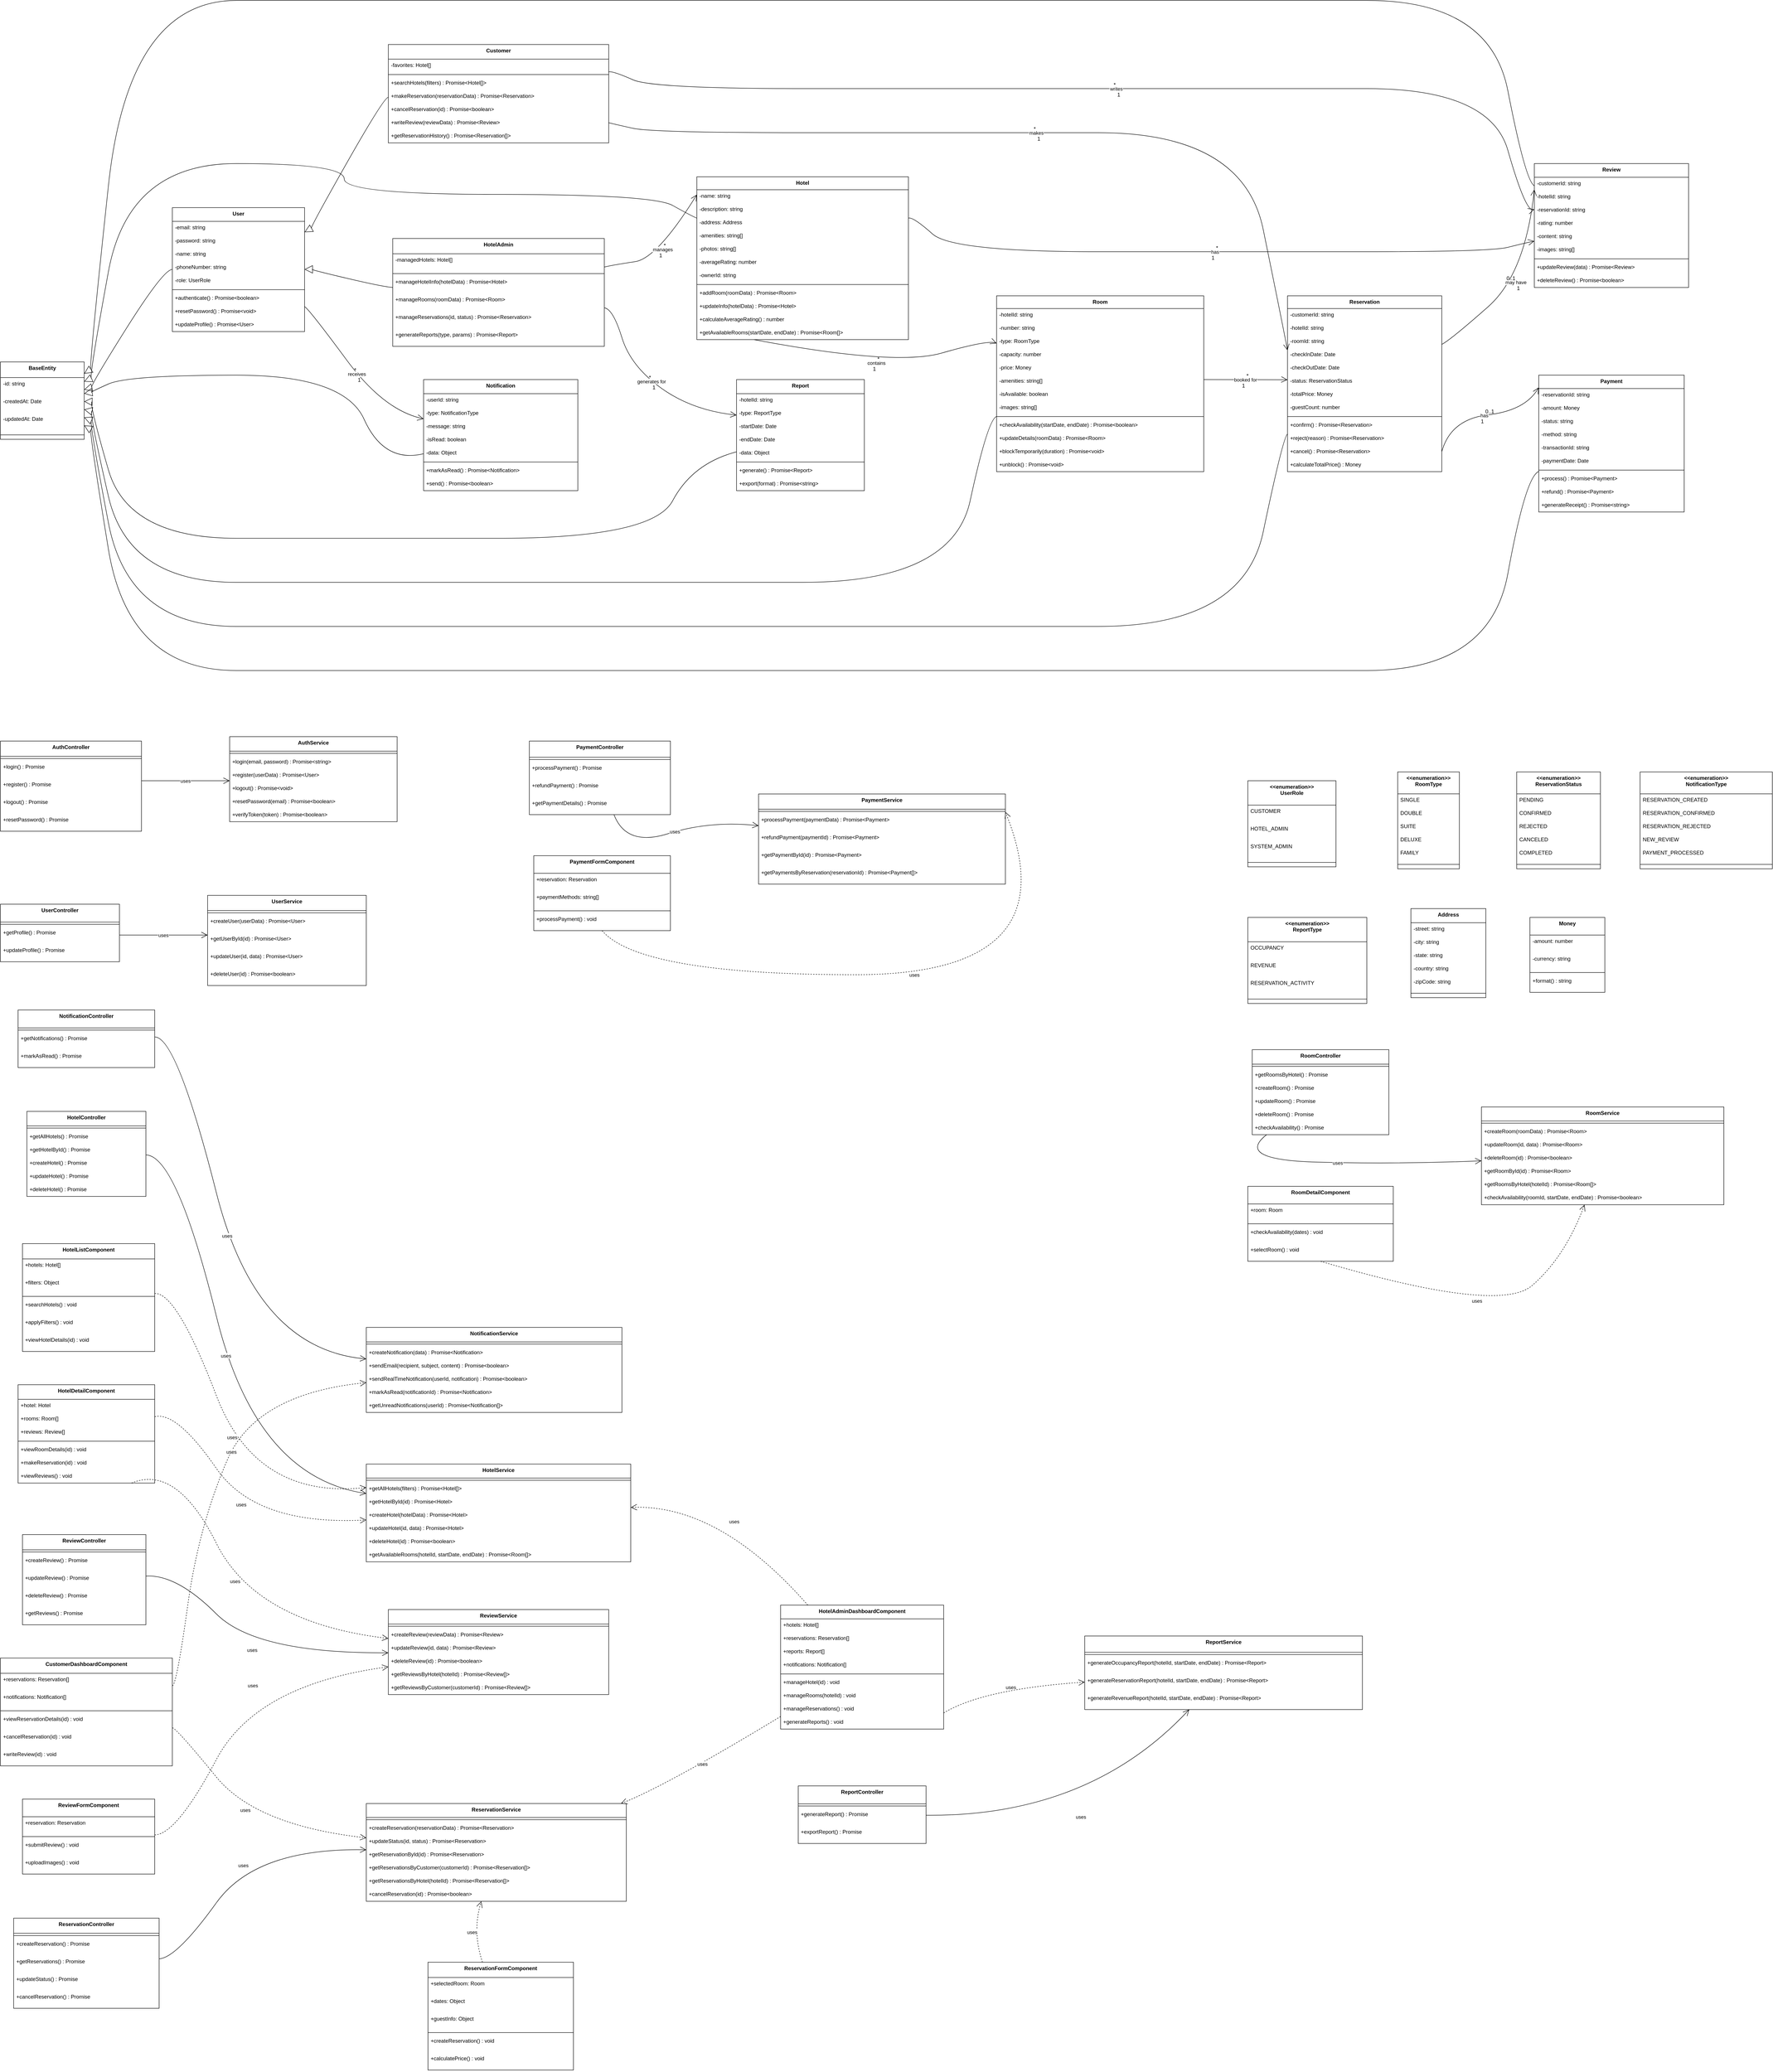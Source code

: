 <mxfile version="26.2.2">
  <diagram name="Page-1" id="itpsgGBWRPno7lSDXICu">
    <mxGraphModel dx="1428" dy="875" grid="1" gridSize="10" guides="1" tooltips="1" connect="1" arrows="1" fold="1" page="1" pageScale="1" pageWidth="850" pageHeight="1100" math="0" shadow="0">
      <root>
        <mxCell id="0" />
        <mxCell id="1" parent="0" />
        <mxCell id="IS7KMr-Yb7G154o8vXIG-1" value="BaseEntity" style="swimlane;fontStyle=1;align=center;verticalAlign=top;childLayout=stackLayout;horizontal=1;startSize=35.556;horizontalStack=0;resizeParent=1;resizeParentMax=0;resizeLast=0;collapsible=0;marginBottom=0;" parent="1" vertex="1">
          <mxGeometry y="820" width="190" height="175.556" as="geometry" />
        </mxCell>
        <mxCell id="IS7KMr-Yb7G154o8vXIG-2" value="-id: string" style="text;strokeColor=none;fillColor=none;align=left;verticalAlign=top;spacingLeft=4;spacingRight=4;overflow=hidden;rotatable=0;points=[[0,0.5],[1,0.5]];portConstraint=eastwest;" parent="IS7KMr-Yb7G154o8vXIG-1" vertex="1">
          <mxGeometry y="35.556" width="190" height="40" as="geometry" />
        </mxCell>
        <mxCell id="IS7KMr-Yb7G154o8vXIG-3" value="-createdAt: Date" style="text;strokeColor=none;fillColor=none;align=left;verticalAlign=top;spacingLeft=4;spacingRight=4;overflow=hidden;rotatable=0;points=[[0,0.5],[1,0.5]];portConstraint=eastwest;" parent="IS7KMr-Yb7G154o8vXIG-1" vertex="1">
          <mxGeometry y="75.556" width="190" height="40" as="geometry" />
        </mxCell>
        <mxCell id="IS7KMr-Yb7G154o8vXIG-4" value="-updatedAt: Date" style="text;strokeColor=none;fillColor=none;align=left;verticalAlign=top;spacingLeft=4;spacingRight=4;overflow=hidden;rotatable=0;points=[[0,0.5],[1,0.5]];portConstraint=eastwest;" parent="IS7KMr-Yb7G154o8vXIG-1" vertex="1">
          <mxGeometry y="115.556" width="190" height="40" as="geometry" />
        </mxCell>
        <mxCell id="IS7KMr-Yb7G154o8vXIG-5" style="line;strokeWidth=1;fillColor=none;align=left;verticalAlign=middle;spacingTop=-1;spacingLeft=3;spacingRight=3;rotatable=0;labelPosition=right;points=[];portConstraint=eastwest;strokeColor=inherit;" parent="IS7KMr-Yb7G154o8vXIG-1" vertex="1">
          <mxGeometry y="155.556" width="190" height="20" as="geometry" />
        </mxCell>
        <mxCell id="IS7KMr-Yb7G154o8vXIG-6" value="&lt;&lt;enumeration&gt;&gt;&#xa;UserRole" style="swimlane;fontStyle=1;align=center;verticalAlign=top;childLayout=stackLayout;horizontal=1;startSize=55.2;horizontalStack=0;resizeParent=1;resizeParentMax=0;resizeLast=0;collapsible=0;marginBottom=0;" parent="1" vertex="1">
          <mxGeometry x="2830" y="1770" width="200" height="195.2" as="geometry" />
        </mxCell>
        <mxCell id="IS7KMr-Yb7G154o8vXIG-7" value="CUSTOMER" style="text;strokeColor=none;fillColor=none;align=left;verticalAlign=top;spacingLeft=4;spacingRight=4;overflow=hidden;rotatable=0;points=[[0,0.5],[1,0.5]];portConstraint=eastwest;" parent="IS7KMr-Yb7G154o8vXIG-6" vertex="1">
          <mxGeometry y="55.2" width="200" height="40" as="geometry" />
        </mxCell>
        <mxCell id="IS7KMr-Yb7G154o8vXIG-8" value="HOTEL_ADMIN" style="text;strokeColor=none;fillColor=none;align=left;verticalAlign=top;spacingLeft=4;spacingRight=4;overflow=hidden;rotatable=0;points=[[0,0.5],[1,0.5]];portConstraint=eastwest;" parent="IS7KMr-Yb7G154o8vXIG-6" vertex="1">
          <mxGeometry y="95.2" width="200" height="40" as="geometry" />
        </mxCell>
        <mxCell id="IS7KMr-Yb7G154o8vXIG-9" value="SYSTEM_ADMIN" style="text;strokeColor=none;fillColor=none;align=left;verticalAlign=top;spacingLeft=4;spacingRight=4;overflow=hidden;rotatable=0;points=[[0,0.5],[1,0.5]];portConstraint=eastwest;" parent="IS7KMr-Yb7G154o8vXIG-6" vertex="1">
          <mxGeometry y="135.2" width="200" height="40" as="geometry" />
        </mxCell>
        <mxCell id="IS7KMr-Yb7G154o8vXIG-10" style="line;strokeWidth=1;fillColor=none;align=left;verticalAlign=middle;spacingTop=-1;spacingLeft=3;spacingRight=3;rotatable=0;labelPosition=right;points=[];portConstraint=eastwest;strokeColor=inherit;" parent="IS7KMr-Yb7G154o8vXIG-6" vertex="1">
          <mxGeometry y="175.2" width="200" height="20" as="geometry" />
        </mxCell>
        <mxCell id="IS7KMr-Yb7G154o8vXIG-11" value="&lt;&lt;enumeration&gt;&gt;&#xa;RoomType" style="swimlane;fontStyle=1;align=center;verticalAlign=top;childLayout=stackLayout;horizontal=1;startSize=49.714;horizontalStack=0;resizeParent=1;resizeParentMax=0;resizeLast=0;collapsible=0;marginBottom=0;" parent="1" vertex="1">
          <mxGeometry x="3170" y="1750" width="140" height="219.714" as="geometry" />
        </mxCell>
        <mxCell id="IS7KMr-Yb7G154o8vXIG-12" value="SINGLE" style="text;strokeColor=none;fillColor=none;align=left;verticalAlign=top;spacingLeft=4;spacingRight=4;overflow=hidden;rotatable=0;points=[[0,0.5],[1,0.5]];portConstraint=eastwest;" parent="IS7KMr-Yb7G154o8vXIG-11" vertex="1">
          <mxGeometry y="49.714" width="140" height="30" as="geometry" />
        </mxCell>
        <mxCell id="IS7KMr-Yb7G154o8vXIG-13" value="DOUBLE" style="text;strokeColor=none;fillColor=none;align=left;verticalAlign=top;spacingLeft=4;spacingRight=4;overflow=hidden;rotatable=0;points=[[0,0.5],[1,0.5]];portConstraint=eastwest;" parent="IS7KMr-Yb7G154o8vXIG-11" vertex="1">
          <mxGeometry y="79.714" width="140" height="30" as="geometry" />
        </mxCell>
        <mxCell id="IS7KMr-Yb7G154o8vXIG-14" value="SUITE" style="text;strokeColor=none;fillColor=none;align=left;verticalAlign=top;spacingLeft=4;spacingRight=4;overflow=hidden;rotatable=0;points=[[0,0.5],[1,0.5]];portConstraint=eastwest;" parent="IS7KMr-Yb7G154o8vXIG-11" vertex="1">
          <mxGeometry y="109.714" width="140" height="30" as="geometry" />
        </mxCell>
        <mxCell id="IS7KMr-Yb7G154o8vXIG-15" value="DELUXE" style="text;strokeColor=none;fillColor=none;align=left;verticalAlign=top;spacingLeft=4;spacingRight=4;overflow=hidden;rotatable=0;points=[[0,0.5],[1,0.5]];portConstraint=eastwest;" parent="IS7KMr-Yb7G154o8vXIG-11" vertex="1">
          <mxGeometry y="139.714" width="140" height="30" as="geometry" />
        </mxCell>
        <mxCell id="IS7KMr-Yb7G154o8vXIG-16" value="FAMILY" style="text;strokeColor=none;fillColor=none;align=left;verticalAlign=top;spacingLeft=4;spacingRight=4;overflow=hidden;rotatable=0;points=[[0,0.5],[1,0.5]];portConstraint=eastwest;" parent="IS7KMr-Yb7G154o8vXIG-11" vertex="1">
          <mxGeometry y="169.714" width="140" height="30" as="geometry" />
        </mxCell>
        <mxCell id="IS7KMr-Yb7G154o8vXIG-17" style="line;strokeWidth=1;fillColor=none;align=left;verticalAlign=middle;spacingTop=-1;spacingLeft=3;spacingRight=3;rotatable=0;labelPosition=right;points=[];portConstraint=eastwest;strokeColor=inherit;" parent="IS7KMr-Yb7G154o8vXIG-11" vertex="1">
          <mxGeometry y="199.714" width="140" height="20" as="geometry" />
        </mxCell>
        <mxCell id="IS7KMr-Yb7G154o8vXIG-18" value="&lt;&lt;enumeration&gt;&gt;&#xa;ReservationStatus" style="swimlane;fontStyle=1;align=center;verticalAlign=top;childLayout=stackLayout;horizontal=1;startSize=49.714;horizontalStack=0;resizeParent=1;resizeParentMax=0;resizeLast=0;collapsible=0;marginBottom=0;" parent="1" vertex="1">
          <mxGeometry x="3440" y="1750" width="190" height="219.714" as="geometry" />
        </mxCell>
        <mxCell id="IS7KMr-Yb7G154o8vXIG-19" value="PENDING" style="text;strokeColor=none;fillColor=none;align=left;verticalAlign=top;spacingLeft=4;spacingRight=4;overflow=hidden;rotatable=0;points=[[0,0.5],[1,0.5]];portConstraint=eastwest;" parent="IS7KMr-Yb7G154o8vXIG-18" vertex="1">
          <mxGeometry y="49.714" width="190" height="30" as="geometry" />
        </mxCell>
        <mxCell id="IS7KMr-Yb7G154o8vXIG-20" value="CONFIRMED" style="text;strokeColor=none;fillColor=none;align=left;verticalAlign=top;spacingLeft=4;spacingRight=4;overflow=hidden;rotatable=0;points=[[0,0.5],[1,0.5]];portConstraint=eastwest;" parent="IS7KMr-Yb7G154o8vXIG-18" vertex="1">
          <mxGeometry y="79.714" width="190" height="30" as="geometry" />
        </mxCell>
        <mxCell id="IS7KMr-Yb7G154o8vXIG-21" value="REJECTED" style="text;strokeColor=none;fillColor=none;align=left;verticalAlign=top;spacingLeft=4;spacingRight=4;overflow=hidden;rotatable=0;points=[[0,0.5],[1,0.5]];portConstraint=eastwest;" parent="IS7KMr-Yb7G154o8vXIG-18" vertex="1">
          <mxGeometry y="109.714" width="190" height="30" as="geometry" />
        </mxCell>
        <mxCell id="IS7KMr-Yb7G154o8vXIG-22" value="CANCELED" style="text;strokeColor=none;fillColor=none;align=left;verticalAlign=top;spacingLeft=4;spacingRight=4;overflow=hidden;rotatable=0;points=[[0,0.5],[1,0.5]];portConstraint=eastwest;" parent="IS7KMr-Yb7G154o8vXIG-18" vertex="1">
          <mxGeometry y="139.714" width="190" height="30" as="geometry" />
        </mxCell>
        <mxCell id="IS7KMr-Yb7G154o8vXIG-23" value="COMPLETED" style="text;strokeColor=none;fillColor=none;align=left;verticalAlign=top;spacingLeft=4;spacingRight=4;overflow=hidden;rotatable=0;points=[[0,0.5],[1,0.5]];portConstraint=eastwest;" parent="IS7KMr-Yb7G154o8vXIG-18" vertex="1">
          <mxGeometry y="169.714" width="190" height="30" as="geometry" />
        </mxCell>
        <mxCell id="IS7KMr-Yb7G154o8vXIG-24" style="line;strokeWidth=1;fillColor=none;align=left;verticalAlign=middle;spacingTop=-1;spacingLeft=3;spacingRight=3;rotatable=0;labelPosition=right;points=[];portConstraint=eastwest;strokeColor=inherit;" parent="IS7KMr-Yb7G154o8vXIG-18" vertex="1">
          <mxGeometry y="199.714" width="190" height="20" as="geometry" />
        </mxCell>
        <mxCell id="IS7KMr-Yb7G154o8vXIG-25" value="&lt;&lt;enumeration&gt;&gt;&#xa;NotificationType" style="swimlane;fontStyle=1;align=center;verticalAlign=top;childLayout=stackLayout;horizontal=1;startSize=49.714;horizontalStack=0;resizeParent=1;resizeParentMax=0;resizeLast=0;collapsible=0;marginBottom=0;" parent="1" vertex="1">
          <mxGeometry x="3720" y="1750" width="300" height="219.714" as="geometry" />
        </mxCell>
        <mxCell id="IS7KMr-Yb7G154o8vXIG-26" value="RESERVATION_CREATED" style="text;strokeColor=none;fillColor=none;align=left;verticalAlign=top;spacingLeft=4;spacingRight=4;overflow=hidden;rotatable=0;points=[[0,0.5],[1,0.5]];portConstraint=eastwest;" parent="IS7KMr-Yb7G154o8vXIG-25" vertex="1">
          <mxGeometry y="49.714" width="300" height="30" as="geometry" />
        </mxCell>
        <mxCell id="IS7KMr-Yb7G154o8vXIG-27" value="RESERVATION_CONFIRMED" style="text;strokeColor=none;fillColor=none;align=left;verticalAlign=top;spacingLeft=4;spacingRight=4;overflow=hidden;rotatable=0;points=[[0,0.5],[1,0.5]];portConstraint=eastwest;" parent="IS7KMr-Yb7G154o8vXIG-25" vertex="1">
          <mxGeometry y="79.714" width="300" height="30" as="geometry" />
        </mxCell>
        <mxCell id="IS7KMr-Yb7G154o8vXIG-28" value="RESERVATION_REJECTED" style="text;strokeColor=none;fillColor=none;align=left;verticalAlign=top;spacingLeft=4;spacingRight=4;overflow=hidden;rotatable=0;points=[[0,0.5],[1,0.5]];portConstraint=eastwest;" parent="IS7KMr-Yb7G154o8vXIG-25" vertex="1">
          <mxGeometry y="109.714" width="300" height="30" as="geometry" />
        </mxCell>
        <mxCell id="IS7KMr-Yb7G154o8vXIG-29" value="NEW_REVIEW" style="text;strokeColor=none;fillColor=none;align=left;verticalAlign=top;spacingLeft=4;spacingRight=4;overflow=hidden;rotatable=0;points=[[0,0.5],[1,0.5]];portConstraint=eastwest;" parent="IS7KMr-Yb7G154o8vXIG-25" vertex="1">
          <mxGeometry y="139.714" width="300" height="30" as="geometry" />
        </mxCell>
        <mxCell id="IS7KMr-Yb7G154o8vXIG-30" value="PAYMENT_PROCESSED" style="text;strokeColor=none;fillColor=none;align=left;verticalAlign=top;spacingLeft=4;spacingRight=4;overflow=hidden;rotatable=0;points=[[0,0.5],[1,0.5]];portConstraint=eastwest;" parent="IS7KMr-Yb7G154o8vXIG-25" vertex="1">
          <mxGeometry y="169.714" width="300" height="30" as="geometry" />
        </mxCell>
        <mxCell id="IS7KMr-Yb7G154o8vXIG-31" style="line;strokeWidth=1;fillColor=none;align=left;verticalAlign=middle;spacingTop=-1;spacingLeft=3;spacingRight=3;rotatable=0;labelPosition=right;points=[];portConstraint=eastwest;strokeColor=inherit;" parent="IS7KMr-Yb7G154o8vXIG-25" vertex="1">
          <mxGeometry y="199.714" width="300" height="20" as="geometry" />
        </mxCell>
        <mxCell id="IS7KMr-Yb7G154o8vXIG-32" value="&lt;&lt;enumeration&gt;&gt;&#xa;ReportType" style="swimlane;fontStyle=1;align=center;verticalAlign=top;childLayout=stackLayout;horizontal=1;startSize=55.2;horizontalStack=0;resizeParent=1;resizeParentMax=0;resizeLast=0;collapsible=0;marginBottom=0;" parent="1" vertex="1">
          <mxGeometry x="2830" y="2080" width="270" height="195.2" as="geometry" />
        </mxCell>
        <mxCell id="IS7KMr-Yb7G154o8vXIG-33" value="OCCUPANCY" style="text;strokeColor=none;fillColor=none;align=left;verticalAlign=top;spacingLeft=4;spacingRight=4;overflow=hidden;rotatable=0;points=[[0,0.5],[1,0.5]];portConstraint=eastwest;" parent="IS7KMr-Yb7G154o8vXIG-32" vertex="1">
          <mxGeometry y="55.2" width="270" height="40" as="geometry" />
        </mxCell>
        <mxCell id="IS7KMr-Yb7G154o8vXIG-34" value="REVENUE" style="text;strokeColor=none;fillColor=none;align=left;verticalAlign=top;spacingLeft=4;spacingRight=4;overflow=hidden;rotatable=0;points=[[0,0.5],[1,0.5]];portConstraint=eastwest;" parent="IS7KMr-Yb7G154o8vXIG-32" vertex="1">
          <mxGeometry y="95.2" width="270" height="40" as="geometry" />
        </mxCell>
        <mxCell id="IS7KMr-Yb7G154o8vXIG-35" value="RESERVATION_ACTIVITY" style="text;strokeColor=none;fillColor=none;align=left;verticalAlign=top;spacingLeft=4;spacingRight=4;overflow=hidden;rotatable=0;points=[[0,0.5],[1,0.5]];portConstraint=eastwest;" parent="IS7KMr-Yb7G154o8vXIG-32" vertex="1">
          <mxGeometry y="135.2" width="270" height="40" as="geometry" />
        </mxCell>
        <mxCell id="IS7KMr-Yb7G154o8vXIG-36" style="line;strokeWidth=1;fillColor=none;align=left;verticalAlign=middle;spacingTop=-1;spacingLeft=3;spacingRight=3;rotatable=0;labelPosition=right;points=[];portConstraint=eastwest;strokeColor=inherit;" parent="IS7KMr-Yb7G154o8vXIG-32" vertex="1">
          <mxGeometry y="175.2" width="270" height="20" as="geometry" />
        </mxCell>
        <mxCell id="IS7KMr-Yb7G154o8vXIG-37" value="Address" style="swimlane;fontStyle=1;align=center;verticalAlign=top;childLayout=stackLayout;horizontal=1;startSize=32;horizontalStack=0;resizeParent=1;resizeParentMax=0;resizeLast=0;collapsible=0;marginBottom=0;" parent="1" vertex="1">
          <mxGeometry x="3200" y="2060" width="170" height="202" as="geometry" />
        </mxCell>
        <mxCell id="IS7KMr-Yb7G154o8vXIG-38" value="-street: string" style="text;strokeColor=none;fillColor=none;align=left;verticalAlign=top;spacingLeft=4;spacingRight=4;overflow=hidden;rotatable=0;points=[[0,0.5],[1,0.5]];portConstraint=eastwest;" parent="IS7KMr-Yb7G154o8vXIG-37" vertex="1">
          <mxGeometry y="32" width="170" height="30" as="geometry" />
        </mxCell>
        <mxCell id="IS7KMr-Yb7G154o8vXIG-39" value="-city: string" style="text;strokeColor=none;fillColor=none;align=left;verticalAlign=top;spacingLeft=4;spacingRight=4;overflow=hidden;rotatable=0;points=[[0,0.5],[1,0.5]];portConstraint=eastwest;" parent="IS7KMr-Yb7G154o8vXIG-37" vertex="1">
          <mxGeometry y="62" width="170" height="30" as="geometry" />
        </mxCell>
        <mxCell id="IS7KMr-Yb7G154o8vXIG-40" value="-state: string" style="text;strokeColor=none;fillColor=none;align=left;verticalAlign=top;spacingLeft=4;spacingRight=4;overflow=hidden;rotatable=0;points=[[0,0.5],[1,0.5]];portConstraint=eastwest;" parent="IS7KMr-Yb7G154o8vXIG-37" vertex="1">
          <mxGeometry y="92" width="170" height="30" as="geometry" />
        </mxCell>
        <mxCell id="IS7KMr-Yb7G154o8vXIG-41" value="-country: string" style="text;strokeColor=none;fillColor=none;align=left;verticalAlign=top;spacingLeft=4;spacingRight=4;overflow=hidden;rotatable=0;points=[[0,0.5],[1,0.5]];portConstraint=eastwest;" parent="IS7KMr-Yb7G154o8vXIG-37" vertex="1">
          <mxGeometry y="122" width="170" height="30" as="geometry" />
        </mxCell>
        <mxCell id="IS7KMr-Yb7G154o8vXIG-42" value="-zipCode: string" style="text;strokeColor=none;fillColor=none;align=left;verticalAlign=top;spacingLeft=4;spacingRight=4;overflow=hidden;rotatable=0;points=[[0,0.5],[1,0.5]];portConstraint=eastwest;" parent="IS7KMr-Yb7G154o8vXIG-37" vertex="1">
          <mxGeometry y="152" width="170" height="30" as="geometry" />
        </mxCell>
        <mxCell id="IS7KMr-Yb7G154o8vXIG-43" style="line;strokeWidth=1;fillColor=none;align=left;verticalAlign=middle;spacingTop=-1;spacingLeft=3;spacingRight=3;rotatable=0;labelPosition=right;points=[];portConstraint=eastwest;strokeColor=inherit;" parent="IS7KMr-Yb7G154o8vXIG-37" vertex="1">
          <mxGeometry y="182" width="170" height="20" as="geometry" />
        </mxCell>
        <mxCell id="IS7KMr-Yb7G154o8vXIG-44" value="Money" style="swimlane;fontStyle=1;align=center;verticalAlign=top;childLayout=stackLayout;horizontal=1;startSize=40;horizontalStack=0;resizeParent=1;resizeParentMax=0;resizeLast=0;collapsible=0;marginBottom=0;" parent="1" vertex="1">
          <mxGeometry x="3470" y="2080" width="170" height="170" as="geometry" />
        </mxCell>
        <mxCell id="IS7KMr-Yb7G154o8vXIG-45" value="-amount: number" style="text;strokeColor=none;fillColor=none;align=left;verticalAlign=top;spacingLeft=4;spacingRight=4;overflow=hidden;rotatable=0;points=[[0,0.5],[1,0.5]];portConstraint=eastwest;" parent="IS7KMr-Yb7G154o8vXIG-44" vertex="1">
          <mxGeometry y="40" width="170" height="40" as="geometry" />
        </mxCell>
        <mxCell id="IS7KMr-Yb7G154o8vXIG-46" value="-currency: string" style="text;strokeColor=none;fillColor=none;align=left;verticalAlign=top;spacingLeft=4;spacingRight=4;overflow=hidden;rotatable=0;points=[[0,0.5],[1,0.5]];portConstraint=eastwest;" parent="IS7KMr-Yb7G154o8vXIG-44" vertex="1">
          <mxGeometry y="80" width="170" height="40" as="geometry" />
        </mxCell>
        <mxCell id="IS7KMr-Yb7G154o8vXIG-47" style="line;strokeWidth=1;fillColor=none;align=left;verticalAlign=middle;spacingTop=-1;spacingLeft=3;spacingRight=3;rotatable=0;labelPosition=right;points=[];portConstraint=eastwest;strokeColor=inherit;" parent="IS7KMr-Yb7G154o8vXIG-44" vertex="1">
          <mxGeometry y="120" width="170" height="10" as="geometry" />
        </mxCell>
        <mxCell id="IS7KMr-Yb7G154o8vXIG-48" value="+format() : string" style="text;strokeColor=none;fillColor=none;align=left;verticalAlign=top;spacingLeft=4;spacingRight=4;overflow=hidden;rotatable=0;points=[[0,0.5],[1,0.5]];portConstraint=eastwest;" parent="IS7KMr-Yb7G154o8vXIG-44" vertex="1">
          <mxGeometry y="130" width="170" height="40" as="geometry" />
        </mxCell>
        <mxCell id="IS7KMr-Yb7G154o8vXIG-49" value="User" style="swimlane;fontStyle=1;align=center;verticalAlign=top;childLayout=stackLayout;horizontal=1;startSize=31.111;horizontalStack=0;resizeParent=1;resizeParentMax=0;resizeLast=0;collapsible=0;marginBottom=0;" parent="1" vertex="1">
          <mxGeometry x="390" y="470" width="300" height="281.111" as="geometry" />
        </mxCell>
        <mxCell id="IS7KMr-Yb7G154o8vXIG-50" value="-email: string" style="text;strokeColor=none;fillColor=none;align=left;verticalAlign=top;spacingLeft=4;spacingRight=4;overflow=hidden;rotatable=0;points=[[0,0.5],[1,0.5]];portConstraint=eastwest;" parent="IS7KMr-Yb7G154o8vXIG-49" vertex="1">
          <mxGeometry y="31.111" width="300" height="30" as="geometry" />
        </mxCell>
        <mxCell id="IS7KMr-Yb7G154o8vXIG-51" value="-password: string" style="text;strokeColor=none;fillColor=none;align=left;verticalAlign=top;spacingLeft=4;spacingRight=4;overflow=hidden;rotatable=0;points=[[0,0.5],[1,0.5]];portConstraint=eastwest;" parent="IS7KMr-Yb7G154o8vXIG-49" vertex="1">
          <mxGeometry y="61.111" width="300" height="30" as="geometry" />
        </mxCell>
        <mxCell id="IS7KMr-Yb7G154o8vXIG-52" value="-name: string" style="text;strokeColor=none;fillColor=none;align=left;verticalAlign=top;spacingLeft=4;spacingRight=4;overflow=hidden;rotatable=0;points=[[0,0.5],[1,0.5]];portConstraint=eastwest;" parent="IS7KMr-Yb7G154o8vXIG-49" vertex="1">
          <mxGeometry y="91.111" width="300" height="30" as="geometry" />
        </mxCell>
        <mxCell id="IS7KMr-Yb7G154o8vXIG-53" value="-phoneNumber: string" style="text;strokeColor=none;fillColor=none;align=left;verticalAlign=top;spacingLeft=4;spacingRight=4;overflow=hidden;rotatable=0;points=[[0,0.5],[1,0.5]];portConstraint=eastwest;" parent="IS7KMr-Yb7G154o8vXIG-49" vertex="1">
          <mxGeometry y="121.111" width="300" height="30" as="geometry" />
        </mxCell>
        <mxCell id="IS7KMr-Yb7G154o8vXIG-54" value="-role: UserRole" style="text;strokeColor=none;fillColor=none;align=left;verticalAlign=top;spacingLeft=4;spacingRight=4;overflow=hidden;rotatable=0;points=[[0,0.5],[1,0.5]];portConstraint=eastwest;" parent="IS7KMr-Yb7G154o8vXIG-49" vertex="1">
          <mxGeometry y="151.111" width="300" height="30" as="geometry" />
        </mxCell>
        <mxCell id="IS7KMr-Yb7G154o8vXIG-55" style="line;strokeWidth=1;fillColor=none;align=left;verticalAlign=middle;spacingTop=-1;spacingLeft=3;spacingRight=3;rotatable=0;labelPosition=right;points=[];portConstraint=eastwest;strokeColor=inherit;" parent="IS7KMr-Yb7G154o8vXIG-49" vertex="1">
          <mxGeometry y="181.111" width="300" height="10" as="geometry" />
        </mxCell>
        <mxCell id="IS7KMr-Yb7G154o8vXIG-56" value="+authenticate() : Promise&lt;boolean&gt;" style="text;strokeColor=none;fillColor=none;align=left;verticalAlign=top;spacingLeft=4;spacingRight=4;overflow=hidden;rotatable=0;points=[[0,0.5],[1,0.5]];portConstraint=eastwest;" parent="IS7KMr-Yb7G154o8vXIG-49" vertex="1">
          <mxGeometry y="191.111" width="300" height="30" as="geometry" />
        </mxCell>
        <mxCell id="IS7KMr-Yb7G154o8vXIG-57" value="+resetPassword() : Promise&lt;void&gt;" style="text;strokeColor=none;fillColor=none;align=left;verticalAlign=top;spacingLeft=4;spacingRight=4;overflow=hidden;rotatable=0;points=[[0,0.5],[1,0.5]];portConstraint=eastwest;" parent="IS7KMr-Yb7G154o8vXIG-49" vertex="1">
          <mxGeometry y="221.111" width="300" height="30" as="geometry" />
        </mxCell>
        <mxCell id="IS7KMr-Yb7G154o8vXIG-58" value="+updateProfile() : Promise&lt;User&gt;" style="text;strokeColor=none;fillColor=none;align=left;verticalAlign=top;spacingLeft=4;spacingRight=4;overflow=hidden;rotatable=0;points=[[0,0.5],[1,0.5]];portConstraint=eastwest;" parent="IS7KMr-Yb7G154o8vXIG-49" vertex="1">
          <mxGeometry y="251.111" width="300" height="30" as="geometry" />
        </mxCell>
        <mxCell id="IS7KMr-Yb7G154o8vXIG-59" value="Customer" style="swimlane;fontStyle=1;align=center;verticalAlign=top;childLayout=stackLayout;horizontal=1;startSize=33.143;horizontalStack=0;resizeParent=1;resizeParentMax=0;resizeLast=0;collapsible=0;marginBottom=0;" parent="1" vertex="1">
          <mxGeometry x="880" y="100" width="500" height="223.143" as="geometry" />
        </mxCell>
        <mxCell id="IS7KMr-Yb7G154o8vXIG-60" value="-favorites: Hotel[]" style="text;strokeColor=none;fillColor=none;align=left;verticalAlign=top;spacingLeft=4;spacingRight=4;overflow=hidden;rotatable=0;points=[[0,0.5],[1,0.5]];portConstraint=eastwest;" parent="IS7KMr-Yb7G154o8vXIG-59" vertex="1">
          <mxGeometry y="33.143" width="500" height="30" as="geometry" />
        </mxCell>
        <mxCell id="IS7KMr-Yb7G154o8vXIG-61" style="line;strokeWidth=1;fillColor=none;align=left;verticalAlign=middle;spacingTop=-1;spacingLeft=3;spacingRight=3;rotatable=0;labelPosition=right;points=[];portConstraint=eastwest;strokeColor=inherit;" parent="IS7KMr-Yb7G154o8vXIG-59" vertex="1">
          <mxGeometry y="63.143" width="500" height="10" as="geometry" />
        </mxCell>
        <mxCell id="IS7KMr-Yb7G154o8vXIG-62" value="+searchHotels(filters) : Promise&lt;Hotel[]&gt;" style="text;strokeColor=none;fillColor=none;align=left;verticalAlign=top;spacingLeft=4;spacingRight=4;overflow=hidden;rotatable=0;points=[[0,0.5],[1,0.5]];portConstraint=eastwest;" parent="IS7KMr-Yb7G154o8vXIG-59" vertex="1">
          <mxGeometry y="73.143" width="500" height="30" as="geometry" />
        </mxCell>
        <mxCell id="IS7KMr-Yb7G154o8vXIG-63" value="+makeReservation(reservationData) : Promise&lt;Reservation&gt;" style="text;strokeColor=none;fillColor=none;align=left;verticalAlign=top;spacingLeft=4;spacingRight=4;overflow=hidden;rotatable=0;points=[[0,0.5],[1,0.5]];portConstraint=eastwest;" parent="IS7KMr-Yb7G154o8vXIG-59" vertex="1">
          <mxGeometry y="103.143" width="500" height="30" as="geometry" />
        </mxCell>
        <mxCell id="IS7KMr-Yb7G154o8vXIG-64" value="+cancelReservation(id) : Promise&lt;boolean&gt;" style="text;strokeColor=none;fillColor=none;align=left;verticalAlign=top;spacingLeft=4;spacingRight=4;overflow=hidden;rotatable=0;points=[[0,0.5],[1,0.5]];portConstraint=eastwest;" parent="IS7KMr-Yb7G154o8vXIG-59" vertex="1">
          <mxGeometry y="133.143" width="500" height="30" as="geometry" />
        </mxCell>
        <mxCell id="IS7KMr-Yb7G154o8vXIG-65" value="+writeReview(reviewData) : Promise&lt;Review&gt;" style="text;strokeColor=none;fillColor=none;align=left;verticalAlign=top;spacingLeft=4;spacingRight=4;overflow=hidden;rotatable=0;points=[[0,0.5],[1,0.5]];portConstraint=eastwest;" parent="IS7KMr-Yb7G154o8vXIG-59" vertex="1">
          <mxGeometry y="163.143" width="500" height="30" as="geometry" />
        </mxCell>
        <mxCell id="IS7KMr-Yb7G154o8vXIG-66" value="+getReservationHistory() : Promise&lt;Reservation[]&gt;" style="text;strokeColor=none;fillColor=none;align=left;verticalAlign=top;spacingLeft=4;spacingRight=4;overflow=hidden;rotatable=0;points=[[0,0.5],[1,0.5]];portConstraint=eastwest;" parent="IS7KMr-Yb7G154o8vXIG-59" vertex="1">
          <mxGeometry y="193.143" width="500" height="30" as="geometry" />
        </mxCell>
        <mxCell id="IS7KMr-Yb7G154o8vXIG-67" value="HotelAdmin" style="swimlane;fontStyle=1;align=center;verticalAlign=top;childLayout=stackLayout;horizontal=1;startSize=34.667;horizontalStack=0;resizeParent=1;resizeParentMax=0;resizeLast=0;collapsible=0;marginBottom=0;" parent="1" vertex="1">
          <mxGeometry x="890" y="540" width="480" height="244.667" as="geometry" />
        </mxCell>
        <mxCell id="IS7KMr-Yb7G154o8vXIG-68" value="-managedHotels: Hotel[]" style="text;strokeColor=none;fillColor=none;align=left;verticalAlign=top;spacingLeft=4;spacingRight=4;overflow=hidden;rotatable=0;points=[[0,0.5],[1,0.5]];portConstraint=eastwest;" parent="IS7KMr-Yb7G154o8vXIG-67" vertex="1">
          <mxGeometry y="34.667" width="480" height="40" as="geometry" />
        </mxCell>
        <mxCell id="IS7KMr-Yb7G154o8vXIG-69" style="line;strokeWidth=1;fillColor=none;align=left;verticalAlign=middle;spacingTop=-1;spacingLeft=3;spacingRight=3;rotatable=0;labelPosition=right;points=[];portConstraint=eastwest;strokeColor=inherit;" parent="IS7KMr-Yb7G154o8vXIG-67" vertex="1">
          <mxGeometry y="74.667" width="480" height="10" as="geometry" />
        </mxCell>
        <mxCell id="IS7KMr-Yb7G154o8vXIG-70" value="+manageHotelInfo(hotelData) : Promise&lt;Hotel&gt;" style="text;strokeColor=none;fillColor=none;align=left;verticalAlign=top;spacingLeft=4;spacingRight=4;overflow=hidden;rotatable=0;points=[[0,0.5],[1,0.5]];portConstraint=eastwest;" parent="IS7KMr-Yb7G154o8vXIG-67" vertex="1">
          <mxGeometry y="84.667" width="480" height="40" as="geometry" />
        </mxCell>
        <mxCell id="IS7KMr-Yb7G154o8vXIG-71" value="+manageRooms(roomData) : Promise&lt;Room&gt;" style="text;strokeColor=none;fillColor=none;align=left;verticalAlign=top;spacingLeft=4;spacingRight=4;overflow=hidden;rotatable=0;points=[[0,0.5],[1,0.5]];portConstraint=eastwest;" parent="IS7KMr-Yb7G154o8vXIG-67" vertex="1">
          <mxGeometry y="124.667" width="480" height="40" as="geometry" />
        </mxCell>
        <mxCell id="IS7KMr-Yb7G154o8vXIG-72" value="+manageReservations(id, status) : Promise&lt;Reservation&gt;" style="text;strokeColor=none;fillColor=none;align=left;verticalAlign=top;spacingLeft=4;spacingRight=4;overflow=hidden;rotatable=0;points=[[0,0.5],[1,0.5]];portConstraint=eastwest;" parent="IS7KMr-Yb7G154o8vXIG-67" vertex="1">
          <mxGeometry y="164.667" width="480" height="40" as="geometry" />
        </mxCell>
        <mxCell id="IS7KMr-Yb7G154o8vXIG-73" value="+generateReports(type, params) : Promise&lt;Report&gt;" style="text;strokeColor=none;fillColor=none;align=left;verticalAlign=top;spacingLeft=4;spacingRight=4;overflow=hidden;rotatable=0;points=[[0,0.5],[1,0.5]];portConstraint=eastwest;" parent="IS7KMr-Yb7G154o8vXIG-67" vertex="1">
          <mxGeometry y="204.667" width="480" height="40" as="geometry" />
        </mxCell>
        <mxCell id="IS7KMr-Yb7G154o8vXIG-74" value="Hotel" style="swimlane;fontStyle=1;align=center;verticalAlign=top;childLayout=stackLayout;horizontal=1;startSize=29.333;horizontalStack=0;resizeParent=1;resizeParentMax=0;resizeLast=0;collapsible=0;marginBottom=0;" parent="1" vertex="1">
          <mxGeometry x="1580" y="400" width="480" height="369.333" as="geometry" />
        </mxCell>
        <mxCell id="IS7KMr-Yb7G154o8vXIG-75" value="-name: string" style="text;strokeColor=none;fillColor=none;align=left;verticalAlign=top;spacingLeft=4;spacingRight=4;overflow=hidden;rotatable=0;points=[[0,0.5],[1,0.5]];portConstraint=eastwest;" parent="IS7KMr-Yb7G154o8vXIG-74" vertex="1">
          <mxGeometry y="29.333" width="480" height="30" as="geometry" />
        </mxCell>
        <mxCell id="IS7KMr-Yb7G154o8vXIG-76" value="-description: string" style="text;strokeColor=none;fillColor=none;align=left;verticalAlign=top;spacingLeft=4;spacingRight=4;overflow=hidden;rotatable=0;points=[[0,0.5],[1,0.5]];portConstraint=eastwest;" parent="IS7KMr-Yb7G154o8vXIG-74" vertex="1">
          <mxGeometry y="59.333" width="480" height="30" as="geometry" />
        </mxCell>
        <mxCell id="IS7KMr-Yb7G154o8vXIG-77" value="-address: Address" style="text;strokeColor=none;fillColor=none;align=left;verticalAlign=top;spacingLeft=4;spacingRight=4;overflow=hidden;rotatable=0;points=[[0,0.5],[1,0.5]];portConstraint=eastwest;" parent="IS7KMr-Yb7G154o8vXIG-74" vertex="1">
          <mxGeometry y="89.333" width="480" height="30" as="geometry" />
        </mxCell>
        <mxCell id="IS7KMr-Yb7G154o8vXIG-78" value="-amenities: string[]" style="text;strokeColor=none;fillColor=none;align=left;verticalAlign=top;spacingLeft=4;spacingRight=4;overflow=hidden;rotatable=0;points=[[0,0.5],[1,0.5]];portConstraint=eastwest;" parent="IS7KMr-Yb7G154o8vXIG-74" vertex="1">
          <mxGeometry y="119.333" width="480" height="30" as="geometry" />
        </mxCell>
        <mxCell id="IS7KMr-Yb7G154o8vXIG-79" value="-photos: string[]" style="text;strokeColor=none;fillColor=none;align=left;verticalAlign=top;spacingLeft=4;spacingRight=4;overflow=hidden;rotatable=0;points=[[0,0.5],[1,0.5]];portConstraint=eastwest;" parent="IS7KMr-Yb7G154o8vXIG-74" vertex="1">
          <mxGeometry y="149.333" width="480" height="30" as="geometry" />
        </mxCell>
        <mxCell id="IS7KMr-Yb7G154o8vXIG-80" value="-averageRating: number" style="text;strokeColor=none;fillColor=none;align=left;verticalAlign=top;spacingLeft=4;spacingRight=4;overflow=hidden;rotatable=0;points=[[0,0.5],[1,0.5]];portConstraint=eastwest;" parent="IS7KMr-Yb7G154o8vXIG-74" vertex="1">
          <mxGeometry y="179.333" width="480" height="30" as="geometry" />
        </mxCell>
        <mxCell id="IS7KMr-Yb7G154o8vXIG-81" value="-ownerId: string" style="text;strokeColor=none;fillColor=none;align=left;verticalAlign=top;spacingLeft=4;spacingRight=4;overflow=hidden;rotatable=0;points=[[0,0.5],[1,0.5]];portConstraint=eastwest;" parent="IS7KMr-Yb7G154o8vXIG-74" vertex="1">
          <mxGeometry y="209.333" width="480" height="30" as="geometry" />
        </mxCell>
        <mxCell id="IS7KMr-Yb7G154o8vXIG-82" style="line;strokeWidth=1;fillColor=none;align=left;verticalAlign=middle;spacingTop=-1;spacingLeft=3;spacingRight=3;rotatable=0;labelPosition=right;points=[];portConstraint=eastwest;strokeColor=inherit;" parent="IS7KMr-Yb7G154o8vXIG-74" vertex="1">
          <mxGeometry y="239.333" width="480" height="10" as="geometry" />
        </mxCell>
        <mxCell id="IS7KMr-Yb7G154o8vXIG-83" value="+addRoom(roomData) : Promise&lt;Room&gt;" style="text;strokeColor=none;fillColor=none;align=left;verticalAlign=top;spacingLeft=4;spacingRight=4;overflow=hidden;rotatable=0;points=[[0,0.5],[1,0.5]];portConstraint=eastwest;" parent="IS7KMr-Yb7G154o8vXIG-74" vertex="1">
          <mxGeometry y="249.333" width="480" height="30" as="geometry" />
        </mxCell>
        <mxCell id="IS7KMr-Yb7G154o8vXIG-84" value="+updateInfo(hotelData) : Promise&lt;Hotel&gt;" style="text;strokeColor=none;fillColor=none;align=left;verticalAlign=top;spacingLeft=4;spacingRight=4;overflow=hidden;rotatable=0;points=[[0,0.5],[1,0.5]];portConstraint=eastwest;" parent="IS7KMr-Yb7G154o8vXIG-74" vertex="1">
          <mxGeometry y="279.333" width="480" height="30" as="geometry" />
        </mxCell>
        <mxCell id="IS7KMr-Yb7G154o8vXIG-85" value="+calculateAverageRating() : number" style="text;strokeColor=none;fillColor=none;align=left;verticalAlign=top;spacingLeft=4;spacingRight=4;overflow=hidden;rotatable=0;points=[[0,0.5],[1,0.5]];portConstraint=eastwest;" parent="IS7KMr-Yb7G154o8vXIG-74" vertex="1">
          <mxGeometry y="309.333" width="480" height="30" as="geometry" />
        </mxCell>
        <mxCell id="IS7KMr-Yb7G154o8vXIG-86" value="+getAvailableRooms(startDate, endDate) : Promise&lt;Room[]&gt;" style="text;strokeColor=none;fillColor=none;align=left;verticalAlign=top;spacingLeft=4;spacingRight=4;overflow=hidden;rotatable=0;points=[[0,0.5],[1,0.5]];portConstraint=eastwest;" parent="IS7KMr-Yb7G154o8vXIG-74" vertex="1">
          <mxGeometry y="339.333" width="480" height="30" as="geometry" />
        </mxCell>
        <mxCell id="IS7KMr-Yb7G154o8vXIG-87" value="Room" style="swimlane;fontStyle=1;align=center;verticalAlign=top;childLayout=stackLayout;horizontal=1;startSize=28.923;horizontalStack=0;resizeParent=1;resizeParentMax=0;resizeLast=0;collapsible=0;marginBottom=0;" parent="1" vertex="1">
          <mxGeometry x="2260" y="670" width="470" height="398.923" as="geometry" />
        </mxCell>
        <mxCell id="IS7KMr-Yb7G154o8vXIG-88" value="-hotelId: string" style="text;strokeColor=none;fillColor=none;align=left;verticalAlign=top;spacingLeft=4;spacingRight=4;overflow=hidden;rotatable=0;points=[[0,0.5],[1,0.5]];portConstraint=eastwest;" parent="IS7KMr-Yb7G154o8vXIG-87" vertex="1">
          <mxGeometry y="28.923" width="470" height="30" as="geometry" />
        </mxCell>
        <mxCell id="IS7KMr-Yb7G154o8vXIG-89" value="-number: string" style="text;strokeColor=none;fillColor=none;align=left;verticalAlign=top;spacingLeft=4;spacingRight=4;overflow=hidden;rotatable=0;points=[[0,0.5],[1,0.5]];portConstraint=eastwest;" parent="IS7KMr-Yb7G154o8vXIG-87" vertex="1">
          <mxGeometry y="58.923" width="470" height="30" as="geometry" />
        </mxCell>
        <mxCell id="IS7KMr-Yb7G154o8vXIG-90" value="-type: RoomType" style="text;strokeColor=none;fillColor=none;align=left;verticalAlign=top;spacingLeft=4;spacingRight=4;overflow=hidden;rotatable=0;points=[[0,0.5],[1,0.5]];portConstraint=eastwest;" parent="IS7KMr-Yb7G154o8vXIG-87" vertex="1">
          <mxGeometry y="88.923" width="470" height="30" as="geometry" />
        </mxCell>
        <mxCell id="IS7KMr-Yb7G154o8vXIG-91" value="-capacity: number" style="text;strokeColor=none;fillColor=none;align=left;verticalAlign=top;spacingLeft=4;spacingRight=4;overflow=hidden;rotatable=0;points=[[0,0.5],[1,0.5]];portConstraint=eastwest;" parent="IS7KMr-Yb7G154o8vXIG-87" vertex="1">
          <mxGeometry y="118.923" width="470" height="30" as="geometry" />
        </mxCell>
        <mxCell id="IS7KMr-Yb7G154o8vXIG-92" value="-price: Money" style="text;strokeColor=none;fillColor=none;align=left;verticalAlign=top;spacingLeft=4;spacingRight=4;overflow=hidden;rotatable=0;points=[[0,0.5],[1,0.5]];portConstraint=eastwest;" parent="IS7KMr-Yb7G154o8vXIG-87" vertex="1">
          <mxGeometry y="148.923" width="470" height="30" as="geometry" />
        </mxCell>
        <mxCell id="IS7KMr-Yb7G154o8vXIG-93" value="-amenities: string[]" style="text;strokeColor=none;fillColor=none;align=left;verticalAlign=top;spacingLeft=4;spacingRight=4;overflow=hidden;rotatable=0;points=[[0,0.5],[1,0.5]];portConstraint=eastwest;" parent="IS7KMr-Yb7G154o8vXIG-87" vertex="1">
          <mxGeometry y="178.923" width="470" height="30" as="geometry" />
        </mxCell>
        <mxCell id="IS7KMr-Yb7G154o8vXIG-94" value="-isAvailable: boolean" style="text;strokeColor=none;fillColor=none;align=left;verticalAlign=top;spacingLeft=4;spacingRight=4;overflow=hidden;rotatable=0;points=[[0,0.5],[1,0.5]];portConstraint=eastwest;" parent="IS7KMr-Yb7G154o8vXIG-87" vertex="1">
          <mxGeometry y="208.923" width="470" height="30" as="geometry" />
        </mxCell>
        <mxCell id="IS7KMr-Yb7G154o8vXIG-95" value="-images: string[]" style="text;strokeColor=none;fillColor=none;align=left;verticalAlign=top;spacingLeft=4;spacingRight=4;overflow=hidden;rotatable=0;points=[[0,0.5],[1,0.5]];portConstraint=eastwest;" parent="IS7KMr-Yb7G154o8vXIG-87" vertex="1">
          <mxGeometry y="238.923" width="470" height="30" as="geometry" />
        </mxCell>
        <mxCell id="IS7KMr-Yb7G154o8vXIG-96" style="line;strokeWidth=1;fillColor=none;align=left;verticalAlign=middle;spacingTop=-1;spacingLeft=3;spacingRight=3;rotatable=0;labelPosition=right;points=[];portConstraint=eastwest;strokeColor=inherit;" parent="IS7KMr-Yb7G154o8vXIG-87" vertex="1">
          <mxGeometry y="268.923" width="470" height="10" as="geometry" />
        </mxCell>
        <mxCell id="IS7KMr-Yb7G154o8vXIG-97" value="+checkAvailability(startDate, endDate) : Promise&lt;boolean&gt;" style="text;strokeColor=none;fillColor=none;align=left;verticalAlign=top;spacingLeft=4;spacingRight=4;overflow=hidden;rotatable=0;points=[[0,0.5],[1,0.5]];portConstraint=eastwest;" parent="IS7KMr-Yb7G154o8vXIG-87" vertex="1">
          <mxGeometry y="278.923" width="470" height="30" as="geometry" />
        </mxCell>
        <mxCell id="IS7KMr-Yb7G154o8vXIG-98" value="+updateDetails(roomData) : Promise&lt;Room&gt;" style="text;strokeColor=none;fillColor=none;align=left;verticalAlign=top;spacingLeft=4;spacingRight=4;overflow=hidden;rotatable=0;points=[[0,0.5],[1,0.5]];portConstraint=eastwest;" parent="IS7KMr-Yb7G154o8vXIG-87" vertex="1">
          <mxGeometry y="308.923" width="470" height="30" as="geometry" />
        </mxCell>
        <mxCell id="IS7KMr-Yb7G154o8vXIG-99" value="+blockTemporarily(duration) : Promise&lt;void&gt;" style="text;strokeColor=none;fillColor=none;align=left;verticalAlign=top;spacingLeft=4;spacingRight=4;overflow=hidden;rotatable=0;points=[[0,0.5],[1,0.5]];portConstraint=eastwest;" parent="IS7KMr-Yb7G154o8vXIG-87" vertex="1">
          <mxGeometry y="338.923" width="470" height="30" as="geometry" />
        </mxCell>
        <mxCell id="IS7KMr-Yb7G154o8vXIG-100" value="+unblock() : Promise&lt;void&gt;" style="text;strokeColor=none;fillColor=none;align=left;verticalAlign=top;spacingLeft=4;spacingRight=4;overflow=hidden;rotatable=0;points=[[0,0.5],[1,0.5]];portConstraint=eastwest;" parent="IS7KMr-Yb7G154o8vXIG-87" vertex="1">
          <mxGeometry y="368.923" width="470" height="30" as="geometry" />
        </mxCell>
        <mxCell id="IS7KMr-Yb7G154o8vXIG-101" value="Reservation" style="swimlane;fontStyle=1;align=center;verticalAlign=top;childLayout=stackLayout;horizontal=1;startSize=28.923;horizontalStack=0;resizeParent=1;resizeParentMax=0;resizeLast=0;collapsible=0;marginBottom=0;" parent="1" vertex="1">
          <mxGeometry x="2920" y="670" width="350" height="398.923" as="geometry" />
        </mxCell>
        <mxCell id="IS7KMr-Yb7G154o8vXIG-102" value="-customerId: string" style="text;strokeColor=none;fillColor=none;align=left;verticalAlign=top;spacingLeft=4;spacingRight=4;overflow=hidden;rotatable=0;points=[[0,0.5],[1,0.5]];portConstraint=eastwest;" parent="IS7KMr-Yb7G154o8vXIG-101" vertex="1">
          <mxGeometry y="28.923" width="350" height="30" as="geometry" />
        </mxCell>
        <mxCell id="IS7KMr-Yb7G154o8vXIG-103" value="-hotelId: string" style="text;strokeColor=none;fillColor=none;align=left;verticalAlign=top;spacingLeft=4;spacingRight=4;overflow=hidden;rotatable=0;points=[[0,0.5],[1,0.5]];portConstraint=eastwest;" parent="IS7KMr-Yb7G154o8vXIG-101" vertex="1">
          <mxGeometry y="58.923" width="350" height="30" as="geometry" />
        </mxCell>
        <mxCell id="IS7KMr-Yb7G154o8vXIG-104" value="-roomId: string" style="text;strokeColor=none;fillColor=none;align=left;verticalAlign=top;spacingLeft=4;spacingRight=4;overflow=hidden;rotatable=0;points=[[0,0.5],[1,0.5]];portConstraint=eastwest;" parent="IS7KMr-Yb7G154o8vXIG-101" vertex="1">
          <mxGeometry y="88.923" width="350" height="30" as="geometry" />
        </mxCell>
        <mxCell id="IS7KMr-Yb7G154o8vXIG-105" value="-checkInDate: Date" style="text;strokeColor=none;fillColor=none;align=left;verticalAlign=top;spacingLeft=4;spacingRight=4;overflow=hidden;rotatable=0;points=[[0,0.5],[1,0.5]];portConstraint=eastwest;" parent="IS7KMr-Yb7G154o8vXIG-101" vertex="1">
          <mxGeometry y="118.923" width="350" height="30" as="geometry" />
        </mxCell>
        <mxCell id="IS7KMr-Yb7G154o8vXIG-106" value="-checkOutDate: Date" style="text;strokeColor=none;fillColor=none;align=left;verticalAlign=top;spacingLeft=4;spacingRight=4;overflow=hidden;rotatable=0;points=[[0,0.5],[1,0.5]];portConstraint=eastwest;" parent="IS7KMr-Yb7G154o8vXIG-101" vertex="1">
          <mxGeometry y="148.923" width="350" height="30" as="geometry" />
        </mxCell>
        <mxCell id="IS7KMr-Yb7G154o8vXIG-107" value="-status: ReservationStatus" style="text;strokeColor=none;fillColor=none;align=left;verticalAlign=top;spacingLeft=4;spacingRight=4;overflow=hidden;rotatable=0;points=[[0,0.5],[1,0.5]];portConstraint=eastwest;" parent="IS7KMr-Yb7G154o8vXIG-101" vertex="1">
          <mxGeometry y="178.923" width="350" height="30" as="geometry" />
        </mxCell>
        <mxCell id="IS7KMr-Yb7G154o8vXIG-108" value="-totalPrice: Money" style="text;strokeColor=none;fillColor=none;align=left;verticalAlign=top;spacingLeft=4;spacingRight=4;overflow=hidden;rotatable=0;points=[[0,0.5],[1,0.5]];portConstraint=eastwest;" parent="IS7KMr-Yb7G154o8vXIG-101" vertex="1">
          <mxGeometry y="208.923" width="350" height="30" as="geometry" />
        </mxCell>
        <mxCell id="IS7KMr-Yb7G154o8vXIG-109" value="-guestCount: number" style="text;strokeColor=none;fillColor=none;align=left;verticalAlign=top;spacingLeft=4;spacingRight=4;overflow=hidden;rotatable=0;points=[[0,0.5],[1,0.5]];portConstraint=eastwest;" parent="IS7KMr-Yb7G154o8vXIG-101" vertex="1">
          <mxGeometry y="238.923" width="350" height="30" as="geometry" />
        </mxCell>
        <mxCell id="IS7KMr-Yb7G154o8vXIG-110" style="line;strokeWidth=1;fillColor=none;align=left;verticalAlign=middle;spacingTop=-1;spacingLeft=3;spacingRight=3;rotatable=0;labelPosition=right;points=[];portConstraint=eastwest;strokeColor=inherit;" parent="IS7KMr-Yb7G154o8vXIG-101" vertex="1">
          <mxGeometry y="268.923" width="350" height="10" as="geometry" />
        </mxCell>
        <mxCell id="IS7KMr-Yb7G154o8vXIG-111" value="+confirm() : Promise&lt;Reservation&gt;" style="text;strokeColor=none;fillColor=none;align=left;verticalAlign=top;spacingLeft=4;spacingRight=4;overflow=hidden;rotatable=0;points=[[0,0.5],[1,0.5]];portConstraint=eastwest;" parent="IS7KMr-Yb7G154o8vXIG-101" vertex="1">
          <mxGeometry y="278.923" width="350" height="30" as="geometry" />
        </mxCell>
        <mxCell id="IS7KMr-Yb7G154o8vXIG-112" value="+reject(reason) : Promise&lt;Reservation&gt;" style="text;strokeColor=none;fillColor=none;align=left;verticalAlign=top;spacingLeft=4;spacingRight=4;overflow=hidden;rotatable=0;points=[[0,0.5],[1,0.5]];portConstraint=eastwest;" parent="IS7KMr-Yb7G154o8vXIG-101" vertex="1">
          <mxGeometry y="308.923" width="350" height="30" as="geometry" />
        </mxCell>
        <mxCell id="IS7KMr-Yb7G154o8vXIG-113" value="+cancel() : Promise&lt;Reservation&gt;" style="text;strokeColor=none;fillColor=none;align=left;verticalAlign=top;spacingLeft=4;spacingRight=4;overflow=hidden;rotatable=0;points=[[0,0.5],[1,0.5]];portConstraint=eastwest;" parent="IS7KMr-Yb7G154o8vXIG-101" vertex="1">
          <mxGeometry y="338.923" width="350" height="30" as="geometry" />
        </mxCell>
        <mxCell id="IS7KMr-Yb7G154o8vXIG-114" value="+calculateTotalPrice() : Money" style="text;strokeColor=none;fillColor=none;align=left;verticalAlign=top;spacingLeft=4;spacingRight=4;overflow=hidden;rotatable=0;points=[[0,0.5],[1,0.5]];portConstraint=eastwest;" parent="IS7KMr-Yb7G154o8vXIG-101" vertex="1">
          <mxGeometry y="368.923" width="350" height="30" as="geometry" />
        </mxCell>
        <mxCell id="IS7KMr-Yb7G154o8vXIG-115" value="Payment" style="swimlane;fontStyle=1;align=center;verticalAlign=top;childLayout=stackLayout;horizontal=1;startSize=30.4;horizontalStack=0;resizeParent=1;resizeParentMax=0;resizeLast=0;collapsible=0;marginBottom=0;" parent="1" vertex="1">
          <mxGeometry x="3490" y="850" width="330" height="310.4" as="geometry" />
        </mxCell>
        <mxCell id="IS7KMr-Yb7G154o8vXIG-116" value="-reservationId: string" style="text;strokeColor=none;fillColor=none;align=left;verticalAlign=top;spacingLeft=4;spacingRight=4;overflow=hidden;rotatable=0;points=[[0,0.5],[1,0.5]];portConstraint=eastwest;" parent="IS7KMr-Yb7G154o8vXIG-115" vertex="1">
          <mxGeometry y="30.4" width="330" height="30" as="geometry" />
        </mxCell>
        <mxCell id="IS7KMr-Yb7G154o8vXIG-117" value="-amount: Money" style="text;strokeColor=none;fillColor=none;align=left;verticalAlign=top;spacingLeft=4;spacingRight=4;overflow=hidden;rotatable=0;points=[[0,0.5],[1,0.5]];portConstraint=eastwest;" parent="IS7KMr-Yb7G154o8vXIG-115" vertex="1">
          <mxGeometry y="60.4" width="330" height="30" as="geometry" />
        </mxCell>
        <mxCell id="IS7KMr-Yb7G154o8vXIG-118" value="-status: string" style="text;strokeColor=none;fillColor=none;align=left;verticalAlign=top;spacingLeft=4;spacingRight=4;overflow=hidden;rotatable=0;points=[[0,0.5],[1,0.5]];portConstraint=eastwest;" parent="IS7KMr-Yb7G154o8vXIG-115" vertex="1">
          <mxGeometry y="90.4" width="330" height="30" as="geometry" />
        </mxCell>
        <mxCell id="IS7KMr-Yb7G154o8vXIG-119" value="-method: string" style="text;strokeColor=none;fillColor=none;align=left;verticalAlign=top;spacingLeft=4;spacingRight=4;overflow=hidden;rotatable=0;points=[[0,0.5],[1,0.5]];portConstraint=eastwest;" parent="IS7KMr-Yb7G154o8vXIG-115" vertex="1">
          <mxGeometry y="120.4" width="330" height="30" as="geometry" />
        </mxCell>
        <mxCell id="IS7KMr-Yb7G154o8vXIG-120" value="-transactionId: string" style="text;strokeColor=none;fillColor=none;align=left;verticalAlign=top;spacingLeft=4;spacingRight=4;overflow=hidden;rotatable=0;points=[[0,0.5],[1,0.5]];portConstraint=eastwest;" parent="IS7KMr-Yb7G154o8vXIG-115" vertex="1">
          <mxGeometry y="150.4" width="330" height="30" as="geometry" />
        </mxCell>
        <mxCell id="IS7KMr-Yb7G154o8vXIG-121" value="-paymentDate: Date" style="text;strokeColor=none;fillColor=none;align=left;verticalAlign=top;spacingLeft=4;spacingRight=4;overflow=hidden;rotatable=0;points=[[0,0.5],[1,0.5]];portConstraint=eastwest;" parent="IS7KMr-Yb7G154o8vXIG-115" vertex="1">
          <mxGeometry y="180.4" width="330" height="30" as="geometry" />
        </mxCell>
        <mxCell id="IS7KMr-Yb7G154o8vXIG-122" style="line;strokeWidth=1;fillColor=none;align=left;verticalAlign=middle;spacingTop=-1;spacingLeft=3;spacingRight=3;rotatable=0;labelPosition=right;points=[];portConstraint=eastwest;strokeColor=inherit;" parent="IS7KMr-Yb7G154o8vXIG-115" vertex="1">
          <mxGeometry y="210.4" width="330" height="10" as="geometry" />
        </mxCell>
        <mxCell id="IS7KMr-Yb7G154o8vXIG-123" value="+process() : Promise&lt;Payment&gt;" style="text;strokeColor=none;fillColor=none;align=left;verticalAlign=top;spacingLeft=4;spacingRight=4;overflow=hidden;rotatable=0;points=[[0,0.5],[1,0.5]];portConstraint=eastwest;" parent="IS7KMr-Yb7G154o8vXIG-115" vertex="1">
          <mxGeometry y="220.4" width="330" height="30" as="geometry" />
        </mxCell>
        <mxCell id="IS7KMr-Yb7G154o8vXIG-124" value="+refund() : Promise&lt;Payment&gt;" style="text;strokeColor=none;fillColor=none;align=left;verticalAlign=top;spacingLeft=4;spacingRight=4;overflow=hidden;rotatable=0;points=[[0,0.5],[1,0.5]];portConstraint=eastwest;" parent="IS7KMr-Yb7G154o8vXIG-115" vertex="1">
          <mxGeometry y="250.4" width="330" height="30" as="geometry" />
        </mxCell>
        <mxCell id="IS7KMr-Yb7G154o8vXIG-125" value="+generateReceipt() : Promise&lt;string&gt;" style="text;strokeColor=none;fillColor=none;align=left;verticalAlign=top;spacingLeft=4;spacingRight=4;overflow=hidden;rotatable=0;points=[[0,0.5],[1,0.5]];portConstraint=eastwest;" parent="IS7KMr-Yb7G154o8vXIG-115" vertex="1">
          <mxGeometry y="280.4" width="330" height="30" as="geometry" />
        </mxCell>
        <mxCell id="IS7KMr-Yb7G154o8vXIG-126" value="Review" style="swimlane;fontStyle=1;align=center;verticalAlign=top;childLayout=stackLayout;horizontal=1;startSize=31.111;horizontalStack=0;resizeParent=1;resizeParentMax=0;resizeLast=0;collapsible=0;marginBottom=0;" parent="1" vertex="1">
          <mxGeometry x="3480" y="370" width="350" height="281.111" as="geometry" />
        </mxCell>
        <mxCell id="IS7KMr-Yb7G154o8vXIG-127" value="-customerId: string" style="text;strokeColor=none;fillColor=none;align=left;verticalAlign=top;spacingLeft=4;spacingRight=4;overflow=hidden;rotatable=0;points=[[0,0.5],[1,0.5]];portConstraint=eastwest;" parent="IS7KMr-Yb7G154o8vXIG-126" vertex="1">
          <mxGeometry y="31.111" width="350" height="30" as="geometry" />
        </mxCell>
        <mxCell id="IS7KMr-Yb7G154o8vXIG-128" value="-hotelId: string" style="text;strokeColor=none;fillColor=none;align=left;verticalAlign=top;spacingLeft=4;spacingRight=4;overflow=hidden;rotatable=0;points=[[0,0.5],[1,0.5]];portConstraint=eastwest;" parent="IS7KMr-Yb7G154o8vXIG-126" vertex="1">
          <mxGeometry y="61.111" width="350" height="30" as="geometry" />
        </mxCell>
        <mxCell id="IS7KMr-Yb7G154o8vXIG-129" value="-reservationId: string" style="text;strokeColor=none;fillColor=none;align=left;verticalAlign=top;spacingLeft=4;spacingRight=4;overflow=hidden;rotatable=0;points=[[0,0.5],[1,0.5]];portConstraint=eastwest;" parent="IS7KMr-Yb7G154o8vXIG-126" vertex="1">
          <mxGeometry y="91.111" width="350" height="30" as="geometry" />
        </mxCell>
        <mxCell id="IS7KMr-Yb7G154o8vXIG-130" value="-rating: number" style="text;strokeColor=none;fillColor=none;align=left;verticalAlign=top;spacingLeft=4;spacingRight=4;overflow=hidden;rotatable=0;points=[[0,0.5],[1,0.5]];portConstraint=eastwest;" parent="IS7KMr-Yb7G154o8vXIG-126" vertex="1">
          <mxGeometry y="121.111" width="350" height="30" as="geometry" />
        </mxCell>
        <mxCell id="IS7KMr-Yb7G154o8vXIG-131" value="-content: string" style="text;strokeColor=none;fillColor=none;align=left;verticalAlign=top;spacingLeft=4;spacingRight=4;overflow=hidden;rotatable=0;points=[[0,0.5],[1,0.5]];portConstraint=eastwest;" parent="IS7KMr-Yb7G154o8vXIG-126" vertex="1">
          <mxGeometry y="151.111" width="350" height="30" as="geometry" />
        </mxCell>
        <mxCell id="IS7KMr-Yb7G154o8vXIG-132" value="-images: string[]" style="text;strokeColor=none;fillColor=none;align=left;verticalAlign=top;spacingLeft=4;spacingRight=4;overflow=hidden;rotatable=0;points=[[0,0.5],[1,0.5]];portConstraint=eastwest;" parent="IS7KMr-Yb7G154o8vXIG-126" vertex="1">
          <mxGeometry y="181.111" width="350" height="30" as="geometry" />
        </mxCell>
        <mxCell id="IS7KMr-Yb7G154o8vXIG-133" style="line;strokeWidth=1;fillColor=none;align=left;verticalAlign=middle;spacingTop=-1;spacingLeft=3;spacingRight=3;rotatable=0;labelPosition=right;points=[];portConstraint=eastwest;strokeColor=inherit;" parent="IS7KMr-Yb7G154o8vXIG-126" vertex="1">
          <mxGeometry y="211.111" width="350" height="10" as="geometry" />
        </mxCell>
        <mxCell id="IS7KMr-Yb7G154o8vXIG-134" value="+updateReview(data) : Promise&lt;Review&gt;" style="text;strokeColor=none;fillColor=none;align=left;verticalAlign=top;spacingLeft=4;spacingRight=4;overflow=hidden;rotatable=0;points=[[0,0.5],[1,0.5]];portConstraint=eastwest;" parent="IS7KMr-Yb7G154o8vXIG-126" vertex="1">
          <mxGeometry y="221.111" width="350" height="30" as="geometry" />
        </mxCell>
        <mxCell id="IS7KMr-Yb7G154o8vXIG-135" value="+deleteReview() : Promise&lt;boolean&gt;" style="text;strokeColor=none;fillColor=none;align=left;verticalAlign=top;spacingLeft=4;spacingRight=4;overflow=hidden;rotatable=0;points=[[0,0.5],[1,0.5]];portConstraint=eastwest;" parent="IS7KMr-Yb7G154o8vXIG-126" vertex="1">
          <mxGeometry y="251.111" width="350" height="30" as="geometry" />
        </mxCell>
        <mxCell id="IS7KMr-Yb7G154o8vXIG-136" value="Notification" style="swimlane;fontStyle=1;align=center;verticalAlign=top;childLayout=stackLayout;horizontal=1;startSize=32;horizontalStack=0;resizeParent=1;resizeParentMax=0;resizeLast=0;collapsible=0;marginBottom=0;" parent="1" vertex="1">
          <mxGeometry x="960" y="860" width="350" height="252" as="geometry" />
        </mxCell>
        <mxCell id="IS7KMr-Yb7G154o8vXIG-137" value="-userId: string" style="text;strokeColor=none;fillColor=none;align=left;verticalAlign=top;spacingLeft=4;spacingRight=4;overflow=hidden;rotatable=0;points=[[0,0.5],[1,0.5]];portConstraint=eastwest;" parent="IS7KMr-Yb7G154o8vXIG-136" vertex="1">
          <mxGeometry y="32" width="350" height="30" as="geometry" />
        </mxCell>
        <mxCell id="IS7KMr-Yb7G154o8vXIG-138" value="-type: NotificationType" style="text;strokeColor=none;fillColor=none;align=left;verticalAlign=top;spacingLeft=4;spacingRight=4;overflow=hidden;rotatable=0;points=[[0,0.5],[1,0.5]];portConstraint=eastwest;" parent="IS7KMr-Yb7G154o8vXIG-136" vertex="1">
          <mxGeometry y="62" width="350" height="30" as="geometry" />
        </mxCell>
        <mxCell id="IS7KMr-Yb7G154o8vXIG-139" value="-message: string" style="text;strokeColor=none;fillColor=none;align=left;verticalAlign=top;spacingLeft=4;spacingRight=4;overflow=hidden;rotatable=0;points=[[0,0.5],[1,0.5]];portConstraint=eastwest;" parent="IS7KMr-Yb7G154o8vXIG-136" vertex="1">
          <mxGeometry y="92" width="350" height="30" as="geometry" />
        </mxCell>
        <mxCell id="IS7KMr-Yb7G154o8vXIG-140" value="-isRead: boolean" style="text;strokeColor=none;fillColor=none;align=left;verticalAlign=top;spacingLeft=4;spacingRight=4;overflow=hidden;rotatable=0;points=[[0,0.5],[1,0.5]];portConstraint=eastwest;" parent="IS7KMr-Yb7G154o8vXIG-136" vertex="1">
          <mxGeometry y="122" width="350" height="30" as="geometry" />
        </mxCell>
        <mxCell id="IS7KMr-Yb7G154o8vXIG-141" value="-data: Object" style="text;strokeColor=none;fillColor=none;align=left;verticalAlign=top;spacingLeft=4;spacingRight=4;overflow=hidden;rotatable=0;points=[[0,0.5],[1,0.5]];portConstraint=eastwest;" parent="IS7KMr-Yb7G154o8vXIG-136" vertex="1">
          <mxGeometry y="152" width="350" height="30" as="geometry" />
        </mxCell>
        <mxCell id="IS7KMr-Yb7G154o8vXIG-142" style="line;strokeWidth=1;fillColor=none;align=left;verticalAlign=middle;spacingTop=-1;spacingLeft=3;spacingRight=3;rotatable=0;labelPosition=right;points=[];portConstraint=eastwest;strokeColor=inherit;" parent="IS7KMr-Yb7G154o8vXIG-136" vertex="1">
          <mxGeometry y="182" width="350" height="10" as="geometry" />
        </mxCell>
        <mxCell id="IS7KMr-Yb7G154o8vXIG-143" value="+markAsRead() : Promise&lt;Notification&gt;" style="text;strokeColor=none;fillColor=none;align=left;verticalAlign=top;spacingLeft=4;spacingRight=4;overflow=hidden;rotatable=0;points=[[0,0.5],[1,0.5]];portConstraint=eastwest;" parent="IS7KMr-Yb7G154o8vXIG-136" vertex="1">
          <mxGeometry y="192" width="350" height="30" as="geometry" />
        </mxCell>
        <mxCell id="IS7KMr-Yb7G154o8vXIG-144" value="+send() : Promise&lt;boolean&gt;" style="text;strokeColor=none;fillColor=none;align=left;verticalAlign=top;spacingLeft=4;spacingRight=4;overflow=hidden;rotatable=0;points=[[0,0.5],[1,0.5]];portConstraint=eastwest;" parent="IS7KMr-Yb7G154o8vXIG-136" vertex="1">
          <mxGeometry y="222" width="350" height="30" as="geometry" />
        </mxCell>
        <mxCell id="IS7KMr-Yb7G154o8vXIG-145" value="Report" style="swimlane;fontStyle=1;align=center;verticalAlign=top;childLayout=stackLayout;horizontal=1;startSize=32;horizontalStack=0;resizeParent=1;resizeParentMax=0;resizeLast=0;collapsible=0;marginBottom=0;" parent="1" vertex="1">
          <mxGeometry x="1670" y="860" width="290" height="252" as="geometry" />
        </mxCell>
        <mxCell id="IS7KMr-Yb7G154o8vXIG-146" value="-hotelId: string" style="text;strokeColor=none;fillColor=none;align=left;verticalAlign=top;spacingLeft=4;spacingRight=4;overflow=hidden;rotatable=0;points=[[0,0.5],[1,0.5]];portConstraint=eastwest;" parent="IS7KMr-Yb7G154o8vXIG-145" vertex="1">
          <mxGeometry y="32" width="290" height="30" as="geometry" />
        </mxCell>
        <mxCell id="IS7KMr-Yb7G154o8vXIG-147" value="-type: ReportType" style="text;strokeColor=none;fillColor=none;align=left;verticalAlign=top;spacingLeft=4;spacingRight=4;overflow=hidden;rotatable=0;points=[[0,0.5],[1,0.5]];portConstraint=eastwest;" parent="IS7KMr-Yb7G154o8vXIG-145" vertex="1">
          <mxGeometry y="62" width="290" height="30" as="geometry" />
        </mxCell>
        <mxCell id="IS7KMr-Yb7G154o8vXIG-148" value="-startDate: Date" style="text;strokeColor=none;fillColor=none;align=left;verticalAlign=top;spacingLeft=4;spacingRight=4;overflow=hidden;rotatable=0;points=[[0,0.5],[1,0.5]];portConstraint=eastwest;" parent="IS7KMr-Yb7G154o8vXIG-145" vertex="1">
          <mxGeometry y="92" width="290" height="30" as="geometry" />
        </mxCell>
        <mxCell id="IS7KMr-Yb7G154o8vXIG-149" value="-endDate: Date" style="text;strokeColor=none;fillColor=none;align=left;verticalAlign=top;spacingLeft=4;spacingRight=4;overflow=hidden;rotatable=0;points=[[0,0.5],[1,0.5]];portConstraint=eastwest;" parent="IS7KMr-Yb7G154o8vXIG-145" vertex="1">
          <mxGeometry y="122" width="290" height="30" as="geometry" />
        </mxCell>
        <mxCell id="IS7KMr-Yb7G154o8vXIG-150" value="-data: Object" style="text;strokeColor=none;fillColor=none;align=left;verticalAlign=top;spacingLeft=4;spacingRight=4;overflow=hidden;rotatable=0;points=[[0,0.5],[1,0.5]];portConstraint=eastwest;" parent="IS7KMr-Yb7G154o8vXIG-145" vertex="1">
          <mxGeometry y="152" width="290" height="30" as="geometry" />
        </mxCell>
        <mxCell id="IS7KMr-Yb7G154o8vXIG-151" style="line;strokeWidth=1;fillColor=none;align=left;verticalAlign=middle;spacingTop=-1;spacingLeft=3;spacingRight=3;rotatable=0;labelPosition=right;points=[];portConstraint=eastwest;strokeColor=inherit;" parent="IS7KMr-Yb7G154o8vXIG-145" vertex="1">
          <mxGeometry y="182" width="290" height="10" as="geometry" />
        </mxCell>
        <mxCell id="IS7KMr-Yb7G154o8vXIG-152" value="+generate() : Promise&lt;Report&gt;" style="text;strokeColor=none;fillColor=none;align=left;verticalAlign=top;spacingLeft=4;spacingRight=4;overflow=hidden;rotatable=0;points=[[0,0.5],[1,0.5]];portConstraint=eastwest;" parent="IS7KMr-Yb7G154o8vXIG-145" vertex="1">
          <mxGeometry y="192" width="290" height="30" as="geometry" />
        </mxCell>
        <mxCell id="IS7KMr-Yb7G154o8vXIG-153" value="+export(format) : Promise&lt;string&gt;" style="text;strokeColor=none;fillColor=none;align=left;verticalAlign=top;spacingLeft=4;spacingRight=4;overflow=hidden;rotatable=0;points=[[0,0.5],[1,0.5]];portConstraint=eastwest;" parent="IS7KMr-Yb7G154o8vXIG-145" vertex="1">
          <mxGeometry y="222" width="290" height="30" as="geometry" />
        </mxCell>
        <mxCell id="IS7KMr-Yb7G154o8vXIG-154" value="AuthService" style="swimlane;fontStyle=1;align=center;verticalAlign=top;childLayout=stackLayout;horizontal=1;startSize=32.923;horizontalStack=0;resizeParent=1;resizeParentMax=0;resizeLast=0;collapsible=0;marginBottom=0;" parent="1" vertex="1">
          <mxGeometry x="520" y="1670" width="380" height="192.923" as="geometry" />
        </mxCell>
        <mxCell id="IS7KMr-Yb7G154o8vXIG-155" style="line;strokeWidth=1;fillColor=none;align=left;verticalAlign=middle;spacingTop=-1;spacingLeft=3;spacingRight=3;rotatable=0;labelPosition=right;points=[];portConstraint=eastwest;strokeColor=inherit;" parent="IS7KMr-Yb7G154o8vXIG-154" vertex="1">
          <mxGeometry y="32.923" width="380" height="10" as="geometry" />
        </mxCell>
        <mxCell id="IS7KMr-Yb7G154o8vXIG-156" value="+login(email, password) : Promise&lt;string&gt;" style="text;strokeColor=none;fillColor=none;align=left;verticalAlign=top;spacingLeft=4;spacingRight=4;overflow=hidden;rotatable=0;points=[[0,0.5],[1,0.5]];portConstraint=eastwest;" parent="IS7KMr-Yb7G154o8vXIG-154" vertex="1">
          <mxGeometry y="42.923" width="380" height="30" as="geometry" />
        </mxCell>
        <mxCell id="IS7KMr-Yb7G154o8vXIG-157" value="+register(userData) : Promise&lt;User&gt;" style="text;strokeColor=none;fillColor=none;align=left;verticalAlign=top;spacingLeft=4;spacingRight=4;overflow=hidden;rotatable=0;points=[[0,0.5],[1,0.5]];portConstraint=eastwest;" parent="IS7KMr-Yb7G154o8vXIG-154" vertex="1">
          <mxGeometry y="72.923" width="380" height="30" as="geometry" />
        </mxCell>
        <mxCell id="IS7KMr-Yb7G154o8vXIG-158" value="+logout() : Promise&lt;void&gt;" style="text;strokeColor=none;fillColor=none;align=left;verticalAlign=top;spacingLeft=4;spacingRight=4;overflow=hidden;rotatable=0;points=[[0,0.5],[1,0.5]];portConstraint=eastwest;" parent="IS7KMr-Yb7G154o8vXIG-154" vertex="1">
          <mxGeometry y="102.923" width="380" height="30" as="geometry" />
        </mxCell>
        <mxCell id="IS7KMr-Yb7G154o8vXIG-159" value="+resetPassword(email) : Promise&lt;boolean&gt;" style="text;strokeColor=none;fillColor=none;align=left;verticalAlign=top;spacingLeft=4;spacingRight=4;overflow=hidden;rotatable=0;points=[[0,0.5],[1,0.5]];portConstraint=eastwest;" parent="IS7KMr-Yb7G154o8vXIG-154" vertex="1">
          <mxGeometry y="132.923" width="380" height="30" as="geometry" />
        </mxCell>
        <mxCell id="IS7KMr-Yb7G154o8vXIG-160" value="+verifyToken(token) : Promise&lt;boolean&gt;" style="text;strokeColor=none;fillColor=none;align=left;verticalAlign=top;spacingLeft=4;spacingRight=4;overflow=hidden;rotatable=0;points=[[0,0.5],[1,0.5]];portConstraint=eastwest;" parent="IS7KMr-Yb7G154o8vXIG-154" vertex="1">
          <mxGeometry y="162.923" width="380" height="30" as="geometry" />
        </mxCell>
        <mxCell id="IS7KMr-Yb7G154o8vXIG-161" value="UserService" style="swimlane;fontStyle=1;align=center;verticalAlign=top;childLayout=stackLayout;horizontal=1;startSize=34.545;horizontalStack=0;resizeParent=1;resizeParentMax=0;resizeLast=0;collapsible=0;marginBottom=0;" parent="1" vertex="1">
          <mxGeometry x="470" y="2030" width="360" height="204.545" as="geometry" />
        </mxCell>
        <mxCell id="IS7KMr-Yb7G154o8vXIG-162" style="line;strokeWidth=1;fillColor=none;align=left;verticalAlign=middle;spacingTop=-1;spacingLeft=3;spacingRight=3;rotatable=0;labelPosition=right;points=[];portConstraint=eastwest;strokeColor=inherit;" parent="IS7KMr-Yb7G154o8vXIG-161" vertex="1">
          <mxGeometry y="34.545" width="360" height="10" as="geometry" />
        </mxCell>
        <mxCell id="IS7KMr-Yb7G154o8vXIG-163" value="+createUser(userData) : Promise&lt;User&gt;" style="text;strokeColor=none;fillColor=none;align=left;verticalAlign=top;spacingLeft=4;spacingRight=4;overflow=hidden;rotatable=0;points=[[0,0.5],[1,0.5]];portConstraint=eastwest;" parent="IS7KMr-Yb7G154o8vXIG-161" vertex="1">
          <mxGeometry y="44.545" width="360" height="40" as="geometry" />
        </mxCell>
        <mxCell id="IS7KMr-Yb7G154o8vXIG-164" value="+getUserById(id) : Promise&lt;User&gt;" style="text;strokeColor=none;fillColor=none;align=left;verticalAlign=top;spacingLeft=4;spacingRight=4;overflow=hidden;rotatable=0;points=[[0,0.5],[1,0.5]];portConstraint=eastwest;" parent="IS7KMr-Yb7G154o8vXIG-161" vertex="1">
          <mxGeometry y="84.545" width="360" height="40" as="geometry" />
        </mxCell>
        <mxCell id="IS7KMr-Yb7G154o8vXIG-165" value="+updateUser(id, data) : Promise&lt;User&gt;" style="text;strokeColor=none;fillColor=none;align=left;verticalAlign=top;spacingLeft=4;spacingRight=4;overflow=hidden;rotatable=0;points=[[0,0.5],[1,0.5]];portConstraint=eastwest;" parent="IS7KMr-Yb7G154o8vXIG-161" vertex="1">
          <mxGeometry y="124.545" width="360" height="40" as="geometry" />
        </mxCell>
        <mxCell id="IS7KMr-Yb7G154o8vXIG-166" value="+deleteUser(id) : Promise&lt;boolean&gt;" style="text;strokeColor=none;fillColor=none;align=left;verticalAlign=top;spacingLeft=4;spacingRight=4;overflow=hidden;rotatable=0;points=[[0,0.5],[1,0.5]];portConstraint=eastwest;" parent="IS7KMr-Yb7G154o8vXIG-161" vertex="1">
          <mxGeometry y="164.545" width="360" height="40" as="geometry" />
        </mxCell>
        <mxCell id="IS7KMr-Yb7G154o8vXIG-167" value="HotelService" style="swimlane;fontStyle=1;align=center;verticalAlign=top;childLayout=stackLayout;horizontal=1;startSize=31.733;horizontalStack=0;resizeParent=1;resizeParentMax=0;resizeLast=0;collapsible=0;marginBottom=0;" parent="1" vertex="1">
          <mxGeometry x="830" y="3320" width="600" height="221.733" as="geometry" />
        </mxCell>
        <mxCell id="IS7KMr-Yb7G154o8vXIG-168" style="line;strokeWidth=1;fillColor=none;align=left;verticalAlign=middle;spacingTop=-1;spacingLeft=3;spacingRight=3;rotatable=0;labelPosition=right;points=[];portConstraint=eastwest;strokeColor=inherit;" parent="IS7KMr-Yb7G154o8vXIG-167" vertex="1">
          <mxGeometry y="31.733" width="600" height="10" as="geometry" />
        </mxCell>
        <mxCell id="IS7KMr-Yb7G154o8vXIG-169" value="+getAllHotels(filters) : Promise&lt;Hotel[]&gt;" style="text;strokeColor=none;fillColor=none;align=left;verticalAlign=top;spacingLeft=4;spacingRight=4;overflow=hidden;rotatable=0;points=[[0,0.5],[1,0.5]];portConstraint=eastwest;" parent="IS7KMr-Yb7G154o8vXIG-167" vertex="1">
          <mxGeometry y="41.733" width="600" height="30" as="geometry" />
        </mxCell>
        <mxCell id="IS7KMr-Yb7G154o8vXIG-170" value="+getHotelById(id) : Promise&lt;Hotel&gt;" style="text;strokeColor=none;fillColor=none;align=left;verticalAlign=top;spacingLeft=4;spacingRight=4;overflow=hidden;rotatable=0;points=[[0,0.5],[1,0.5]];portConstraint=eastwest;" parent="IS7KMr-Yb7G154o8vXIG-167" vertex="1">
          <mxGeometry y="71.733" width="600" height="30" as="geometry" />
        </mxCell>
        <mxCell id="IS7KMr-Yb7G154o8vXIG-171" value="+createHotel(hotelData) : Promise&lt;Hotel&gt;" style="text;strokeColor=none;fillColor=none;align=left;verticalAlign=top;spacingLeft=4;spacingRight=4;overflow=hidden;rotatable=0;points=[[0,0.5],[1,0.5]];portConstraint=eastwest;" parent="IS7KMr-Yb7G154o8vXIG-167" vertex="1">
          <mxGeometry y="101.733" width="600" height="30" as="geometry" />
        </mxCell>
        <mxCell id="IS7KMr-Yb7G154o8vXIG-172" value="+updateHotel(id, data) : Promise&lt;Hotel&gt;" style="text;strokeColor=none;fillColor=none;align=left;verticalAlign=top;spacingLeft=4;spacingRight=4;overflow=hidden;rotatable=0;points=[[0,0.5],[1,0.5]];portConstraint=eastwest;" parent="IS7KMr-Yb7G154o8vXIG-167" vertex="1">
          <mxGeometry y="131.733" width="600" height="30" as="geometry" />
        </mxCell>
        <mxCell id="IS7KMr-Yb7G154o8vXIG-173" value="+deleteHotel(id) : Promise&lt;boolean&gt;" style="text;strokeColor=none;fillColor=none;align=left;verticalAlign=top;spacingLeft=4;spacingRight=4;overflow=hidden;rotatable=0;points=[[0,0.5],[1,0.5]];portConstraint=eastwest;" parent="IS7KMr-Yb7G154o8vXIG-167" vertex="1">
          <mxGeometry y="161.733" width="600" height="30" as="geometry" />
        </mxCell>
        <mxCell id="IS7KMr-Yb7G154o8vXIG-174" value="+getAvailableRooms(hotelId, startDate, endDate) : Promise&lt;Room[]&gt;" style="text;strokeColor=none;fillColor=none;align=left;verticalAlign=top;spacingLeft=4;spacingRight=4;overflow=hidden;rotatable=0;points=[[0,0.5],[1,0.5]];portConstraint=eastwest;" parent="IS7KMr-Yb7G154o8vXIG-167" vertex="1">
          <mxGeometry y="191.733" width="600" height="30" as="geometry" />
        </mxCell>
        <mxCell id="IS7KMr-Yb7G154o8vXIG-175" value="RoomService" style="swimlane;fontStyle=1;align=center;verticalAlign=top;childLayout=stackLayout;horizontal=1;startSize=31.733;horizontalStack=0;resizeParent=1;resizeParentMax=0;resizeLast=0;collapsible=0;marginBottom=0;" parent="1" vertex="1">
          <mxGeometry x="3360" y="2510" width="550" height="221.733" as="geometry" />
        </mxCell>
        <mxCell id="IS7KMr-Yb7G154o8vXIG-176" style="line;strokeWidth=1;fillColor=none;align=left;verticalAlign=middle;spacingTop=-1;spacingLeft=3;spacingRight=3;rotatable=0;labelPosition=right;points=[];portConstraint=eastwest;strokeColor=inherit;" parent="IS7KMr-Yb7G154o8vXIG-175" vertex="1">
          <mxGeometry y="31.733" width="550" height="10" as="geometry" />
        </mxCell>
        <mxCell id="IS7KMr-Yb7G154o8vXIG-177" value="+createRoom(roomData) : Promise&lt;Room&gt;" style="text;strokeColor=none;fillColor=none;align=left;verticalAlign=top;spacingLeft=4;spacingRight=4;overflow=hidden;rotatable=0;points=[[0,0.5],[1,0.5]];portConstraint=eastwest;" parent="IS7KMr-Yb7G154o8vXIG-175" vertex="1">
          <mxGeometry y="41.733" width="550" height="30" as="geometry" />
        </mxCell>
        <mxCell id="IS7KMr-Yb7G154o8vXIG-178" value="+updateRoom(id, data) : Promise&lt;Room&gt;" style="text;strokeColor=none;fillColor=none;align=left;verticalAlign=top;spacingLeft=4;spacingRight=4;overflow=hidden;rotatable=0;points=[[0,0.5],[1,0.5]];portConstraint=eastwest;" parent="IS7KMr-Yb7G154o8vXIG-175" vertex="1">
          <mxGeometry y="71.733" width="550" height="30" as="geometry" />
        </mxCell>
        <mxCell id="IS7KMr-Yb7G154o8vXIG-179" value="+deleteRoom(id) : Promise&lt;boolean&gt;" style="text;strokeColor=none;fillColor=none;align=left;verticalAlign=top;spacingLeft=4;spacingRight=4;overflow=hidden;rotatable=0;points=[[0,0.5],[1,0.5]];portConstraint=eastwest;" parent="IS7KMr-Yb7G154o8vXIG-175" vertex="1">
          <mxGeometry y="101.733" width="550" height="30" as="geometry" />
        </mxCell>
        <mxCell id="IS7KMr-Yb7G154o8vXIG-180" value="+getRoomById(id) : Promise&lt;Room&gt;" style="text;strokeColor=none;fillColor=none;align=left;verticalAlign=top;spacingLeft=4;spacingRight=4;overflow=hidden;rotatable=0;points=[[0,0.5],[1,0.5]];portConstraint=eastwest;" parent="IS7KMr-Yb7G154o8vXIG-175" vertex="1">
          <mxGeometry y="131.733" width="550" height="30" as="geometry" />
        </mxCell>
        <mxCell id="IS7KMr-Yb7G154o8vXIG-181" value="+getRoomsByHotel(hotelId) : Promise&lt;Room[]&gt;" style="text;strokeColor=none;fillColor=none;align=left;verticalAlign=top;spacingLeft=4;spacingRight=4;overflow=hidden;rotatable=0;points=[[0,0.5],[1,0.5]];portConstraint=eastwest;" parent="IS7KMr-Yb7G154o8vXIG-175" vertex="1">
          <mxGeometry y="161.733" width="550" height="30" as="geometry" />
        </mxCell>
        <mxCell id="IS7KMr-Yb7G154o8vXIG-182" value="+checkAvailability(roomId, startDate, endDate) : Promise&lt;boolean&gt;" style="text;strokeColor=none;fillColor=none;align=left;verticalAlign=top;spacingLeft=4;spacingRight=4;overflow=hidden;rotatable=0;points=[[0,0.5],[1,0.5]];portConstraint=eastwest;" parent="IS7KMr-Yb7G154o8vXIG-175" vertex="1">
          <mxGeometry y="191.733" width="550" height="30" as="geometry" />
        </mxCell>
        <mxCell id="IS7KMr-Yb7G154o8vXIG-183" value="ReservationService" style="swimlane;fontStyle=1;align=center;verticalAlign=top;childLayout=stackLayout;horizontal=1;startSize=31.733;horizontalStack=0;resizeParent=1;resizeParentMax=0;resizeLast=0;collapsible=0;marginBottom=0;" parent="1" vertex="1">
          <mxGeometry x="830" y="4090" width="590" height="221.733" as="geometry" />
        </mxCell>
        <mxCell id="IS7KMr-Yb7G154o8vXIG-184" style="line;strokeWidth=1;fillColor=none;align=left;verticalAlign=middle;spacingTop=-1;spacingLeft=3;spacingRight=3;rotatable=0;labelPosition=right;points=[];portConstraint=eastwest;strokeColor=inherit;" parent="IS7KMr-Yb7G154o8vXIG-183" vertex="1">
          <mxGeometry y="31.733" width="590" height="10" as="geometry" />
        </mxCell>
        <mxCell id="IS7KMr-Yb7G154o8vXIG-185" value="+createReservation(reservationData) : Promise&lt;Reservation&gt;" style="text;strokeColor=none;fillColor=none;align=left;verticalAlign=top;spacingLeft=4;spacingRight=4;overflow=hidden;rotatable=0;points=[[0,0.5],[1,0.5]];portConstraint=eastwest;" parent="IS7KMr-Yb7G154o8vXIG-183" vertex="1">
          <mxGeometry y="41.733" width="590" height="30" as="geometry" />
        </mxCell>
        <mxCell id="IS7KMr-Yb7G154o8vXIG-186" value="+updateStatus(id, status) : Promise&lt;Reservation&gt;" style="text;strokeColor=none;fillColor=none;align=left;verticalAlign=top;spacingLeft=4;spacingRight=4;overflow=hidden;rotatable=0;points=[[0,0.5],[1,0.5]];portConstraint=eastwest;" parent="IS7KMr-Yb7G154o8vXIG-183" vertex="1">
          <mxGeometry y="71.733" width="590" height="30" as="geometry" />
        </mxCell>
        <mxCell id="IS7KMr-Yb7G154o8vXIG-187" value="+getReservationById(id) : Promise&lt;Reservation&gt;" style="text;strokeColor=none;fillColor=none;align=left;verticalAlign=top;spacingLeft=4;spacingRight=4;overflow=hidden;rotatable=0;points=[[0,0.5],[1,0.5]];portConstraint=eastwest;" parent="IS7KMr-Yb7G154o8vXIG-183" vertex="1">
          <mxGeometry y="101.733" width="590" height="30" as="geometry" />
        </mxCell>
        <mxCell id="IS7KMr-Yb7G154o8vXIG-188" value="+getReservationsByCustomer(customerId) : Promise&lt;Reservation[]&gt;" style="text;strokeColor=none;fillColor=none;align=left;verticalAlign=top;spacingLeft=4;spacingRight=4;overflow=hidden;rotatable=0;points=[[0,0.5],[1,0.5]];portConstraint=eastwest;" parent="IS7KMr-Yb7G154o8vXIG-183" vertex="1">
          <mxGeometry y="131.733" width="590" height="30" as="geometry" />
        </mxCell>
        <mxCell id="IS7KMr-Yb7G154o8vXIG-189" value="+getReservationsByHotel(hotelId) : Promise&lt;Reservation[]&gt;" style="text;strokeColor=none;fillColor=none;align=left;verticalAlign=top;spacingLeft=4;spacingRight=4;overflow=hidden;rotatable=0;points=[[0,0.5],[1,0.5]];portConstraint=eastwest;" parent="IS7KMr-Yb7G154o8vXIG-183" vertex="1">
          <mxGeometry y="161.733" width="590" height="30" as="geometry" />
        </mxCell>
        <mxCell id="IS7KMr-Yb7G154o8vXIG-190" value="+cancelReservation(id) : Promise&lt;boolean&gt;" style="text;strokeColor=none;fillColor=none;align=left;verticalAlign=top;spacingLeft=4;spacingRight=4;overflow=hidden;rotatable=0;points=[[0,0.5],[1,0.5]];portConstraint=eastwest;" parent="IS7KMr-Yb7G154o8vXIG-183" vertex="1">
          <mxGeometry y="191.733" width="590" height="30" as="geometry" />
        </mxCell>
        <mxCell id="IS7KMr-Yb7G154o8vXIG-191" value="PaymentService" style="swimlane;fontStyle=1;align=center;verticalAlign=top;childLayout=stackLayout;horizontal=1;startSize=34.545;horizontalStack=0;resizeParent=1;resizeParentMax=0;resizeLast=0;collapsible=0;marginBottom=0;" parent="1" vertex="1">
          <mxGeometry x="1720" y="1800" width="560" height="204.545" as="geometry" />
        </mxCell>
        <mxCell id="IS7KMr-Yb7G154o8vXIG-192" style="line;strokeWidth=1;fillColor=none;align=left;verticalAlign=middle;spacingTop=-1;spacingLeft=3;spacingRight=3;rotatable=0;labelPosition=right;points=[];portConstraint=eastwest;strokeColor=inherit;" parent="IS7KMr-Yb7G154o8vXIG-191" vertex="1">
          <mxGeometry y="34.545" width="560" height="10" as="geometry" />
        </mxCell>
        <mxCell id="IS7KMr-Yb7G154o8vXIG-193" value="+processPayment(paymentData) : Promise&lt;Payment&gt;" style="text;strokeColor=none;fillColor=none;align=left;verticalAlign=top;spacingLeft=4;spacingRight=4;overflow=hidden;rotatable=0;points=[[0,0.5],[1,0.5]];portConstraint=eastwest;" parent="IS7KMr-Yb7G154o8vXIG-191" vertex="1">
          <mxGeometry y="44.545" width="560" height="40" as="geometry" />
        </mxCell>
        <mxCell id="IS7KMr-Yb7G154o8vXIG-194" value="+refundPayment(paymentId) : Promise&lt;Payment&gt;" style="text;strokeColor=none;fillColor=none;align=left;verticalAlign=top;spacingLeft=4;spacingRight=4;overflow=hidden;rotatable=0;points=[[0,0.5],[1,0.5]];portConstraint=eastwest;" parent="IS7KMr-Yb7G154o8vXIG-191" vertex="1">
          <mxGeometry y="84.545" width="560" height="40" as="geometry" />
        </mxCell>
        <mxCell id="IS7KMr-Yb7G154o8vXIG-195" value="+getPaymentById(id) : Promise&lt;Payment&gt;" style="text;strokeColor=none;fillColor=none;align=left;verticalAlign=top;spacingLeft=4;spacingRight=4;overflow=hidden;rotatable=0;points=[[0,0.5],[1,0.5]];portConstraint=eastwest;" parent="IS7KMr-Yb7G154o8vXIG-191" vertex="1">
          <mxGeometry y="124.545" width="560" height="40" as="geometry" />
        </mxCell>
        <mxCell id="IS7KMr-Yb7G154o8vXIG-196" value="+getPaymentsByReservation(reservationId) : Promise&lt;Payment[]&gt;" style="text;strokeColor=none;fillColor=none;align=left;verticalAlign=top;spacingLeft=4;spacingRight=4;overflow=hidden;rotatable=0;points=[[0,0.5],[1,0.5]];portConstraint=eastwest;" parent="IS7KMr-Yb7G154o8vXIG-191" vertex="1">
          <mxGeometry y="164.545" width="560" height="40" as="geometry" />
        </mxCell>
        <mxCell id="IS7KMr-Yb7G154o8vXIG-197" value="ReviewService" style="swimlane;fontStyle=1;align=center;verticalAlign=top;childLayout=stackLayout;horizontal=1;startSize=32.923;horizontalStack=0;resizeParent=1;resizeParentMax=0;resizeLast=0;collapsible=0;marginBottom=0;" parent="1" vertex="1">
          <mxGeometry x="880" y="3650" width="500" height="192.923" as="geometry" />
        </mxCell>
        <mxCell id="IS7KMr-Yb7G154o8vXIG-198" style="line;strokeWidth=1;fillColor=none;align=left;verticalAlign=middle;spacingTop=-1;spacingLeft=3;spacingRight=3;rotatable=0;labelPosition=right;points=[];portConstraint=eastwest;strokeColor=inherit;" parent="IS7KMr-Yb7G154o8vXIG-197" vertex="1">
          <mxGeometry y="32.923" width="500" height="10" as="geometry" />
        </mxCell>
        <mxCell id="IS7KMr-Yb7G154o8vXIG-199" value="+createReview(reviewData) : Promise&lt;Review&gt;" style="text;strokeColor=none;fillColor=none;align=left;verticalAlign=top;spacingLeft=4;spacingRight=4;overflow=hidden;rotatable=0;points=[[0,0.5],[1,0.5]];portConstraint=eastwest;" parent="IS7KMr-Yb7G154o8vXIG-197" vertex="1">
          <mxGeometry y="42.923" width="500" height="30" as="geometry" />
        </mxCell>
        <mxCell id="IS7KMr-Yb7G154o8vXIG-200" value="+updateReview(id, data) : Promise&lt;Review&gt;" style="text;strokeColor=none;fillColor=none;align=left;verticalAlign=top;spacingLeft=4;spacingRight=4;overflow=hidden;rotatable=0;points=[[0,0.5],[1,0.5]];portConstraint=eastwest;" parent="IS7KMr-Yb7G154o8vXIG-197" vertex="1">
          <mxGeometry y="72.923" width="500" height="30" as="geometry" />
        </mxCell>
        <mxCell id="IS7KMr-Yb7G154o8vXIG-201" value="+deleteReview(id) : Promise&lt;boolean&gt;" style="text;strokeColor=none;fillColor=none;align=left;verticalAlign=top;spacingLeft=4;spacingRight=4;overflow=hidden;rotatable=0;points=[[0,0.5],[1,0.5]];portConstraint=eastwest;" parent="IS7KMr-Yb7G154o8vXIG-197" vertex="1">
          <mxGeometry y="102.923" width="500" height="30" as="geometry" />
        </mxCell>
        <mxCell id="IS7KMr-Yb7G154o8vXIG-202" value="+getReviewsByHotel(hotelId) : Promise&lt;Review[]&gt;" style="text;strokeColor=none;fillColor=none;align=left;verticalAlign=top;spacingLeft=4;spacingRight=4;overflow=hidden;rotatable=0;points=[[0,0.5],[1,0.5]];portConstraint=eastwest;" parent="IS7KMr-Yb7G154o8vXIG-197" vertex="1">
          <mxGeometry y="132.923" width="500" height="30" as="geometry" />
        </mxCell>
        <mxCell id="IS7KMr-Yb7G154o8vXIG-203" value="+getReviewsByCustomer(customerId) : Promise&lt;Review[]&gt;" style="text;strokeColor=none;fillColor=none;align=left;verticalAlign=top;spacingLeft=4;spacingRight=4;overflow=hidden;rotatable=0;points=[[0,0.5],[1,0.5]];portConstraint=eastwest;" parent="IS7KMr-Yb7G154o8vXIG-197" vertex="1">
          <mxGeometry y="162.923" width="500" height="30" as="geometry" />
        </mxCell>
        <mxCell id="IS7KMr-Yb7G154o8vXIG-204" value="NotificationService" style="swimlane;fontStyle=1;align=center;verticalAlign=top;childLayout=stackLayout;horizontal=1;startSize=32.923;horizontalStack=0;resizeParent=1;resizeParentMax=0;resizeLast=0;collapsible=0;marginBottom=0;" parent="1" vertex="1">
          <mxGeometry x="830" y="3010" width="580" height="192.923" as="geometry" />
        </mxCell>
        <mxCell id="IS7KMr-Yb7G154o8vXIG-205" style="line;strokeWidth=1;fillColor=none;align=left;verticalAlign=middle;spacingTop=-1;spacingLeft=3;spacingRight=3;rotatable=0;labelPosition=right;points=[];portConstraint=eastwest;strokeColor=inherit;" parent="IS7KMr-Yb7G154o8vXIG-204" vertex="1">
          <mxGeometry y="32.923" width="580" height="10" as="geometry" />
        </mxCell>
        <mxCell id="IS7KMr-Yb7G154o8vXIG-206" value="+createNotification(data) : Promise&lt;Notification&gt;" style="text;strokeColor=none;fillColor=none;align=left;verticalAlign=top;spacingLeft=4;spacingRight=4;overflow=hidden;rotatable=0;points=[[0,0.5],[1,0.5]];portConstraint=eastwest;" parent="IS7KMr-Yb7G154o8vXIG-204" vertex="1">
          <mxGeometry y="42.923" width="580" height="30" as="geometry" />
        </mxCell>
        <mxCell id="IS7KMr-Yb7G154o8vXIG-207" value="+sendEmail(recipient, subject, content) : Promise&lt;boolean&gt;" style="text;strokeColor=none;fillColor=none;align=left;verticalAlign=top;spacingLeft=4;spacingRight=4;overflow=hidden;rotatable=0;points=[[0,0.5],[1,0.5]];portConstraint=eastwest;" parent="IS7KMr-Yb7G154o8vXIG-204" vertex="1">
          <mxGeometry y="72.923" width="580" height="30" as="geometry" />
        </mxCell>
        <mxCell id="IS7KMr-Yb7G154o8vXIG-208" value="+sendRealTimeNotification(userId, notification) : Promise&lt;boolean&gt;" style="text;strokeColor=none;fillColor=none;align=left;verticalAlign=top;spacingLeft=4;spacingRight=4;overflow=hidden;rotatable=0;points=[[0,0.5],[1,0.5]];portConstraint=eastwest;" parent="IS7KMr-Yb7G154o8vXIG-204" vertex="1">
          <mxGeometry y="102.923" width="580" height="30" as="geometry" />
        </mxCell>
        <mxCell id="IS7KMr-Yb7G154o8vXIG-209" value="+markAsRead(notificationId) : Promise&lt;Notification&gt;" style="text;strokeColor=none;fillColor=none;align=left;verticalAlign=top;spacingLeft=4;spacingRight=4;overflow=hidden;rotatable=0;points=[[0,0.5],[1,0.5]];portConstraint=eastwest;" parent="IS7KMr-Yb7G154o8vXIG-204" vertex="1">
          <mxGeometry y="132.923" width="580" height="30" as="geometry" />
        </mxCell>
        <mxCell id="IS7KMr-Yb7G154o8vXIG-210" value="+getUnreadNotifications(userId) : Promise&lt;Notification[]&gt;" style="text;strokeColor=none;fillColor=none;align=left;verticalAlign=top;spacingLeft=4;spacingRight=4;overflow=hidden;rotatable=0;points=[[0,0.5],[1,0.5]];portConstraint=eastwest;" parent="IS7KMr-Yb7G154o8vXIG-204" vertex="1">
          <mxGeometry y="162.923" width="580" height="30" as="geometry" />
        </mxCell>
        <mxCell id="IS7KMr-Yb7G154o8vXIG-211" value="ReportService" style="swimlane;fontStyle=1;align=center;verticalAlign=top;childLayout=stackLayout;horizontal=1;startSize=36.889;horizontalStack=0;resizeParent=1;resizeParentMax=0;resizeLast=0;collapsible=0;marginBottom=0;" parent="1" vertex="1">
          <mxGeometry x="2460" y="3710" width="630" height="166.889" as="geometry" />
        </mxCell>
        <mxCell id="IS7KMr-Yb7G154o8vXIG-212" style="line;strokeWidth=1;fillColor=none;align=left;verticalAlign=middle;spacingTop=-1;spacingLeft=3;spacingRight=3;rotatable=0;labelPosition=right;points=[];portConstraint=eastwest;strokeColor=inherit;" parent="IS7KMr-Yb7G154o8vXIG-211" vertex="1">
          <mxGeometry y="36.889" width="630" height="10" as="geometry" />
        </mxCell>
        <mxCell id="IS7KMr-Yb7G154o8vXIG-213" value="+generateOccupancyReport(hotelId, startDate, endDate) : Promise&lt;Report&gt;" style="text;strokeColor=none;fillColor=none;align=left;verticalAlign=top;spacingLeft=4;spacingRight=4;overflow=hidden;rotatable=0;points=[[0,0.5],[1,0.5]];portConstraint=eastwest;" parent="IS7KMr-Yb7G154o8vXIG-211" vertex="1">
          <mxGeometry y="46.889" width="630" height="40" as="geometry" />
        </mxCell>
        <mxCell id="IS7KMr-Yb7G154o8vXIG-214" value="+generateReservationReport(hotelId, startDate, endDate) : Promise&lt;Report&gt;" style="text;strokeColor=none;fillColor=none;align=left;verticalAlign=top;spacingLeft=4;spacingRight=4;overflow=hidden;rotatable=0;points=[[0,0.5],[1,0.5]];portConstraint=eastwest;" parent="IS7KMr-Yb7G154o8vXIG-211" vertex="1">
          <mxGeometry y="86.889" width="630" height="40" as="geometry" />
        </mxCell>
        <mxCell id="IS7KMr-Yb7G154o8vXIG-215" value="+generateRevenueReport(hotelId, startDate, endDate) : Promise&lt;Report&gt;" style="text;strokeColor=none;fillColor=none;align=left;verticalAlign=top;spacingLeft=4;spacingRight=4;overflow=hidden;rotatable=0;points=[[0,0.5],[1,0.5]];portConstraint=eastwest;" parent="IS7KMr-Yb7G154o8vXIG-211" vertex="1">
          <mxGeometry y="126.889" width="630" height="40" as="geometry" />
        </mxCell>
        <mxCell id="IS7KMr-Yb7G154o8vXIG-216" value="AuthController" style="swimlane;fontStyle=1;align=center;verticalAlign=top;childLayout=stackLayout;horizontal=1;startSize=34.545;horizontalStack=0;resizeParent=1;resizeParentMax=0;resizeLast=0;collapsible=0;marginBottom=0;" parent="1" vertex="1">
          <mxGeometry y="1680" width="320" height="204.545" as="geometry" />
        </mxCell>
        <mxCell id="IS7KMr-Yb7G154o8vXIG-217" style="line;strokeWidth=1;fillColor=none;align=left;verticalAlign=middle;spacingTop=-1;spacingLeft=3;spacingRight=3;rotatable=0;labelPosition=right;points=[];portConstraint=eastwest;strokeColor=inherit;" parent="IS7KMr-Yb7G154o8vXIG-216" vertex="1">
          <mxGeometry y="34.545" width="320" height="10" as="geometry" />
        </mxCell>
        <mxCell id="IS7KMr-Yb7G154o8vXIG-218" value="+login() : Promise" style="text;strokeColor=none;fillColor=none;align=left;verticalAlign=top;spacingLeft=4;spacingRight=4;overflow=hidden;rotatable=0;points=[[0,0.5],[1,0.5]];portConstraint=eastwest;" parent="IS7KMr-Yb7G154o8vXIG-216" vertex="1">
          <mxGeometry y="44.545" width="320" height="40" as="geometry" />
        </mxCell>
        <mxCell id="IS7KMr-Yb7G154o8vXIG-219" value="+register() : Promise" style="text;strokeColor=none;fillColor=none;align=left;verticalAlign=top;spacingLeft=4;spacingRight=4;overflow=hidden;rotatable=0;points=[[0,0.5],[1,0.5]];portConstraint=eastwest;" parent="IS7KMr-Yb7G154o8vXIG-216" vertex="1">
          <mxGeometry y="84.545" width="320" height="40" as="geometry" />
        </mxCell>
        <mxCell id="IS7KMr-Yb7G154o8vXIG-220" value="+logout() : Promise" style="text;strokeColor=none;fillColor=none;align=left;verticalAlign=top;spacingLeft=4;spacingRight=4;overflow=hidden;rotatable=0;points=[[0,0.5],[1,0.5]];portConstraint=eastwest;" parent="IS7KMr-Yb7G154o8vXIG-216" vertex="1">
          <mxGeometry y="124.545" width="320" height="40" as="geometry" />
        </mxCell>
        <mxCell id="IS7KMr-Yb7G154o8vXIG-221" value="+resetPassword() : Promise" style="text;strokeColor=none;fillColor=none;align=left;verticalAlign=top;spacingLeft=4;spacingRight=4;overflow=hidden;rotatable=0;points=[[0,0.5],[1,0.5]];portConstraint=eastwest;" parent="IS7KMr-Yb7G154o8vXIG-216" vertex="1">
          <mxGeometry y="164.545" width="320" height="40" as="geometry" />
        </mxCell>
        <mxCell id="IS7KMr-Yb7G154o8vXIG-222" value="UserController" style="swimlane;fontStyle=1;align=center;verticalAlign=top;childLayout=stackLayout;horizontal=1;startSize=40.571;horizontalStack=0;resizeParent=1;resizeParentMax=0;resizeLast=0;collapsible=0;marginBottom=0;" parent="1" vertex="1">
          <mxGeometry y="2050" width="270" height="130.571" as="geometry" />
        </mxCell>
        <mxCell id="IS7KMr-Yb7G154o8vXIG-223" style="line;strokeWidth=1;fillColor=none;align=left;verticalAlign=middle;spacingTop=-1;spacingLeft=3;spacingRight=3;rotatable=0;labelPosition=right;points=[];portConstraint=eastwest;strokeColor=inherit;" parent="IS7KMr-Yb7G154o8vXIG-222" vertex="1">
          <mxGeometry y="40.571" width="270" height="10" as="geometry" />
        </mxCell>
        <mxCell id="IS7KMr-Yb7G154o8vXIG-224" value="+getProfile() : Promise" style="text;strokeColor=none;fillColor=none;align=left;verticalAlign=top;spacingLeft=4;spacingRight=4;overflow=hidden;rotatable=0;points=[[0,0.5],[1,0.5]];portConstraint=eastwest;" parent="IS7KMr-Yb7G154o8vXIG-222" vertex="1">
          <mxGeometry y="50.571" width="270" height="40" as="geometry" />
        </mxCell>
        <mxCell id="IS7KMr-Yb7G154o8vXIG-225" value="+updateProfile() : Promise" style="text;strokeColor=none;fillColor=none;align=left;verticalAlign=top;spacingLeft=4;spacingRight=4;overflow=hidden;rotatable=0;points=[[0,0.5],[1,0.5]];portConstraint=eastwest;" parent="IS7KMr-Yb7G154o8vXIG-222" vertex="1">
          <mxGeometry y="90.571" width="270" height="40" as="geometry" />
        </mxCell>
        <mxCell id="IS7KMr-Yb7G154o8vXIG-226" value="HotelController" style="swimlane;fontStyle=1;align=center;verticalAlign=top;childLayout=stackLayout;horizontal=1;startSize=32.923;horizontalStack=0;resizeParent=1;resizeParentMax=0;resizeLast=0;collapsible=0;marginBottom=0;" parent="1" vertex="1">
          <mxGeometry x="60" y="2520" width="270" height="192.923" as="geometry" />
        </mxCell>
        <mxCell id="IS7KMr-Yb7G154o8vXIG-227" style="line;strokeWidth=1;fillColor=none;align=left;verticalAlign=middle;spacingTop=-1;spacingLeft=3;spacingRight=3;rotatable=0;labelPosition=right;points=[];portConstraint=eastwest;strokeColor=inherit;" parent="IS7KMr-Yb7G154o8vXIG-226" vertex="1">
          <mxGeometry y="32.923" width="270" height="10" as="geometry" />
        </mxCell>
        <mxCell id="IS7KMr-Yb7G154o8vXIG-228" value="+getAllHotels() : Promise" style="text;strokeColor=none;fillColor=none;align=left;verticalAlign=top;spacingLeft=4;spacingRight=4;overflow=hidden;rotatable=0;points=[[0,0.5],[1,0.5]];portConstraint=eastwest;" parent="IS7KMr-Yb7G154o8vXIG-226" vertex="1">
          <mxGeometry y="42.923" width="270" height="30" as="geometry" />
        </mxCell>
        <mxCell id="IS7KMr-Yb7G154o8vXIG-229" value="+getHotelById() : Promise" style="text;strokeColor=none;fillColor=none;align=left;verticalAlign=top;spacingLeft=4;spacingRight=4;overflow=hidden;rotatable=0;points=[[0,0.5],[1,0.5]];portConstraint=eastwest;" parent="IS7KMr-Yb7G154o8vXIG-226" vertex="1">
          <mxGeometry y="72.923" width="270" height="30" as="geometry" />
        </mxCell>
        <mxCell id="IS7KMr-Yb7G154o8vXIG-230" value="+createHotel() : Promise" style="text;strokeColor=none;fillColor=none;align=left;verticalAlign=top;spacingLeft=4;spacingRight=4;overflow=hidden;rotatable=0;points=[[0,0.5],[1,0.5]];portConstraint=eastwest;" parent="IS7KMr-Yb7G154o8vXIG-226" vertex="1">
          <mxGeometry y="102.923" width="270" height="30" as="geometry" />
        </mxCell>
        <mxCell id="IS7KMr-Yb7G154o8vXIG-231" value="+updateHotel() : Promise" style="text;strokeColor=none;fillColor=none;align=left;verticalAlign=top;spacingLeft=4;spacingRight=4;overflow=hidden;rotatable=0;points=[[0,0.5],[1,0.5]];portConstraint=eastwest;" parent="IS7KMr-Yb7G154o8vXIG-226" vertex="1">
          <mxGeometry y="132.923" width="270" height="30" as="geometry" />
        </mxCell>
        <mxCell id="IS7KMr-Yb7G154o8vXIG-232" value="+deleteHotel() : Promise" style="text;strokeColor=none;fillColor=none;align=left;verticalAlign=top;spacingLeft=4;spacingRight=4;overflow=hidden;rotatable=0;points=[[0,0.5],[1,0.5]];portConstraint=eastwest;" parent="IS7KMr-Yb7G154o8vXIG-226" vertex="1">
          <mxGeometry y="162.923" width="270" height="30" as="geometry" />
        </mxCell>
        <mxCell id="IS7KMr-Yb7G154o8vXIG-233" value="RoomController" style="swimlane;fontStyle=1;align=center;verticalAlign=top;childLayout=stackLayout;horizontal=1;startSize=32.923;horizontalStack=0;resizeParent=1;resizeParentMax=0;resizeLast=0;collapsible=0;marginBottom=0;" parent="1" vertex="1">
          <mxGeometry x="2840" y="2380" width="310" height="192.923" as="geometry" />
        </mxCell>
        <mxCell id="IS7KMr-Yb7G154o8vXIG-234" style="line;strokeWidth=1;fillColor=none;align=left;verticalAlign=middle;spacingTop=-1;spacingLeft=3;spacingRight=3;rotatable=0;labelPosition=right;points=[];portConstraint=eastwest;strokeColor=inherit;" parent="IS7KMr-Yb7G154o8vXIG-233" vertex="1">
          <mxGeometry y="32.923" width="310" height="10" as="geometry" />
        </mxCell>
        <mxCell id="IS7KMr-Yb7G154o8vXIG-235" value="+getRoomsByHotel() : Promise" style="text;strokeColor=none;fillColor=none;align=left;verticalAlign=top;spacingLeft=4;spacingRight=4;overflow=hidden;rotatable=0;points=[[0,0.5],[1,0.5]];portConstraint=eastwest;" parent="IS7KMr-Yb7G154o8vXIG-233" vertex="1">
          <mxGeometry y="42.923" width="310" height="30" as="geometry" />
        </mxCell>
        <mxCell id="IS7KMr-Yb7G154o8vXIG-236" value="+createRoom() : Promise" style="text;strokeColor=none;fillColor=none;align=left;verticalAlign=top;spacingLeft=4;spacingRight=4;overflow=hidden;rotatable=0;points=[[0,0.5],[1,0.5]];portConstraint=eastwest;" parent="IS7KMr-Yb7G154o8vXIG-233" vertex="1">
          <mxGeometry y="72.923" width="310" height="30" as="geometry" />
        </mxCell>
        <mxCell id="IS7KMr-Yb7G154o8vXIG-237" value="+updateRoom() : Promise" style="text;strokeColor=none;fillColor=none;align=left;verticalAlign=top;spacingLeft=4;spacingRight=4;overflow=hidden;rotatable=0;points=[[0,0.5],[1,0.5]];portConstraint=eastwest;" parent="IS7KMr-Yb7G154o8vXIG-233" vertex="1">
          <mxGeometry y="102.923" width="310" height="30" as="geometry" />
        </mxCell>
        <mxCell id="IS7KMr-Yb7G154o8vXIG-238" value="+deleteRoom() : Promise" style="text;strokeColor=none;fillColor=none;align=left;verticalAlign=top;spacingLeft=4;spacingRight=4;overflow=hidden;rotatable=0;points=[[0,0.5],[1,0.5]];portConstraint=eastwest;" parent="IS7KMr-Yb7G154o8vXIG-233" vertex="1">
          <mxGeometry y="132.923" width="310" height="30" as="geometry" />
        </mxCell>
        <mxCell id="IS7KMr-Yb7G154o8vXIG-239" value="+checkAvailability() : Promise" style="text;strokeColor=none;fillColor=none;align=left;verticalAlign=top;spacingLeft=4;spacingRight=4;overflow=hidden;rotatable=0;points=[[0,0.5],[1,0.5]];portConstraint=eastwest;" parent="IS7KMr-Yb7G154o8vXIG-233" vertex="1">
          <mxGeometry y="162.923" width="310" height="30" as="geometry" />
        </mxCell>
        <mxCell id="IS7KMr-Yb7G154o8vXIG-240" value="ReservationController" style="swimlane;fontStyle=1;align=center;verticalAlign=top;childLayout=stackLayout;horizontal=1;startSize=34.545;horizontalStack=0;resizeParent=1;resizeParentMax=0;resizeLast=0;collapsible=0;marginBottom=0;" parent="1" vertex="1">
          <mxGeometry x="30" y="4350" width="330" height="204.545" as="geometry" />
        </mxCell>
        <mxCell id="IS7KMr-Yb7G154o8vXIG-241" style="line;strokeWidth=1;fillColor=none;align=left;verticalAlign=middle;spacingTop=-1;spacingLeft=3;spacingRight=3;rotatable=0;labelPosition=right;points=[];portConstraint=eastwest;strokeColor=inherit;" parent="IS7KMr-Yb7G154o8vXIG-240" vertex="1">
          <mxGeometry y="34.545" width="330" height="10" as="geometry" />
        </mxCell>
        <mxCell id="IS7KMr-Yb7G154o8vXIG-242" value="+createReservation() : Promise" style="text;strokeColor=none;fillColor=none;align=left;verticalAlign=top;spacingLeft=4;spacingRight=4;overflow=hidden;rotatable=0;points=[[0,0.5],[1,0.5]];portConstraint=eastwest;" parent="IS7KMr-Yb7G154o8vXIG-240" vertex="1">
          <mxGeometry y="44.545" width="330" height="40" as="geometry" />
        </mxCell>
        <mxCell id="IS7KMr-Yb7G154o8vXIG-243" value="+getReservations() : Promise" style="text;strokeColor=none;fillColor=none;align=left;verticalAlign=top;spacingLeft=4;spacingRight=4;overflow=hidden;rotatable=0;points=[[0,0.5],[1,0.5]];portConstraint=eastwest;" parent="IS7KMr-Yb7G154o8vXIG-240" vertex="1">
          <mxGeometry y="84.545" width="330" height="40" as="geometry" />
        </mxCell>
        <mxCell id="IS7KMr-Yb7G154o8vXIG-244" value="+updateStatus() : Promise" style="text;strokeColor=none;fillColor=none;align=left;verticalAlign=top;spacingLeft=4;spacingRight=4;overflow=hidden;rotatable=0;points=[[0,0.5],[1,0.5]];portConstraint=eastwest;" parent="IS7KMr-Yb7G154o8vXIG-240" vertex="1">
          <mxGeometry y="124.545" width="330" height="40" as="geometry" />
        </mxCell>
        <mxCell id="IS7KMr-Yb7G154o8vXIG-245" value="+cancelReservation() : Promise" style="text;strokeColor=none;fillColor=none;align=left;verticalAlign=top;spacingLeft=4;spacingRight=4;overflow=hidden;rotatable=0;points=[[0,0.5],[1,0.5]];portConstraint=eastwest;" parent="IS7KMr-Yb7G154o8vXIG-240" vertex="1">
          <mxGeometry y="164.545" width="330" height="40" as="geometry" />
        </mxCell>
        <mxCell id="IS7KMr-Yb7G154o8vXIG-246" value="PaymentController" style="swimlane;fontStyle=1;align=center;verticalAlign=top;childLayout=stackLayout;horizontal=1;startSize=36.889;horizontalStack=0;resizeParent=1;resizeParentMax=0;resizeLast=0;collapsible=0;marginBottom=0;" parent="1" vertex="1">
          <mxGeometry x="1200" y="1680" width="320" height="166.889" as="geometry" />
        </mxCell>
        <mxCell id="IS7KMr-Yb7G154o8vXIG-247" style="line;strokeWidth=1;fillColor=none;align=left;verticalAlign=middle;spacingTop=-1;spacingLeft=3;spacingRight=3;rotatable=0;labelPosition=right;points=[];portConstraint=eastwest;strokeColor=inherit;" parent="IS7KMr-Yb7G154o8vXIG-246" vertex="1">
          <mxGeometry y="36.889" width="320" height="10" as="geometry" />
        </mxCell>
        <mxCell id="IS7KMr-Yb7G154o8vXIG-248" value="+processPayment() : Promise" style="text;strokeColor=none;fillColor=none;align=left;verticalAlign=top;spacingLeft=4;spacingRight=4;overflow=hidden;rotatable=0;points=[[0,0.5],[1,0.5]];portConstraint=eastwest;" parent="IS7KMr-Yb7G154o8vXIG-246" vertex="1">
          <mxGeometry y="46.889" width="320" height="40" as="geometry" />
        </mxCell>
        <mxCell id="IS7KMr-Yb7G154o8vXIG-249" value="+refundPayment() : Promise" style="text;strokeColor=none;fillColor=none;align=left;verticalAlign=top;spacingLeft=4;spacingRight=4;overflow=hidden;rotatable=0;points=[[0,0.5],[1,0.5]];portConstraint=eastwest;" parent="IS7KMr-Yb7G154o8vXIG-246" vertex="1">
          <mxGeometry y="86.889" width="320" height="40" as="geometry" />
        </mxCell>
        <mxCell id="IS7KMr-Yb7G154o8vXIG-250" value="+getPaymentDetails() : Promise" style="text;strokeColor=none;fillColor=none;align=left;verticalAlign=top;spacingLeft=4;spacingRight=4;overflow=hidden;rotatable=0;points=[[0,0.5],[1,0.5]];portConstraint=eastwest;" parent="IS7KMr-Yb7G154o8vXIG-246" vertex="1">
          <mxGeometry y="126.889" width="320" height="40" as="geometry" />
        </mxCell>
        <mxCell id="IS7KMr-Yb7G154o8vXIG-251" value="ReviewController" style="swimlane;fontStyle=1;align=center;verticalAlign=top;childLayout=stackLayout;horizontal=1;startSize=34.545;horizontalStack=0;resizeParent=1;resizeParentMax=0;resizeLast=0;collapsible=0;marginBottom=0;" parent="1" vertex="1">
          <mxGeometry x="50" y="3480" width="280" height="204.545" as="geometry" />
        </mxCell>
        <mxCell id="IS7KMr-Yb7G154o8vXIG-252" style="line;strokeWidth=1;fillColor=none;align=left;verticalAlign=middle;spacingTop=-1;spacingLeft=3;spacingRight=3;rotatable=0;labelPosition=right;points=[];portConstraint=eastwest;strokeColor=inherit;" parent="IS7KMr-Yb7G154o8vXIG-251" vertex="1">
          <mxGeometry y="34.545" width="280" height="10" as="geometry" />
        </mxCell>
        <mxCell id="IS7KMr-Yb7G154o8vXIG-253" value="+createReview() : Promise" style="text;strokeColor=none;fillColor=none;align=left;verticalAlign=top;spacingLeft=4;spacingRight=4;overflow=hidden;rotatable=0;points=[[0,0.5],[1,0.5]];portConstraint=eastwest;" parent="IS7KMr-Yb7G154o8vXIG-251" vertex="1">
          <mxGeometry y="44.545" width="280" height="40" as="geometry" />
        </mxCell>
        <mxCell id="IS7KMr-Yb7G154o8vXIG-254" value="+updateReview() : Promise" style="text;strokeColor=none;fillColor=none;align=left;verticalAlign=top;spacingLeft=4;spacingRight=4;overflow=hidden;rotatable=0;points=[[0,0.5],[1,0.5]];portConstraint=eastwest;" parent="IS7KMr-Yb7G154o8vXIG-251" vertex="1">
          <mxGeometry y="84.545" width="280" height="40" as="geometry" />
        </mxCell>
        <mxCell id="IS7KMr-Yb7G154o8vXIG-255" value="+deleteReview() : Promise" style="text;strokeColor=none;fillColor=none;align=left;verticalAlign=top;spacingLeft=4;spacingRight=4;overflow=hidden;rotatable=0;points=[[0,0.5],[1,0.5]];portConstraint=eastwest;" parent="IS7KMr-Yb7G154o8vXIG-251" vertex="1">
          <mxGeometry y="124.545" width="280" height="40" as="geometry" />
        </mxCell>
        <mxCell id="IS7KMr-Yb7G154o8vXIG-256" value="+getReviews() : Promise" style="text;strokeColor=none;fillColor=none;align=left;verticalAlign=top;spacingLeft=4;spacingRight=4;overflow=hidden;rotatable=0;points=[[0,0.5],[1,0.5]];portConstraint=eastwest;" parent="IS7KMr-Yb7G154o8vXIG-251" vertex="1">
          <mxGeometry y="164.545" width="280" height="40" as="geometry" />
        </mxCell>
        <mxCell id="IS7KMr-Yb7G154o8vXIG-257" value="NotificationController" style="swimlane;fontStyle=1;align=center;verticalAlign=top;childLayout=stackLayout;horizontal=1;startSize=40.571;horizontalStack=0;resizeParent=1;resizeParentMax=0;resizeLast=0;collapsible=0;marginBottom=0;" parent="1" vertex="1">
          <mxGeometry x="40" y="2290" width="310" height="130.571" as="geometry" />
        </mxCell>
        <mxCell id="IS7KMr-Yb7G154o8vXIG-258" style="line;strokeWidth=1;fillColor=none;align=left;verticalAlign=middle;spacingTop=-1;spacingLeft=3;spacingRight=3;rotatable=0;labelPosition=right;points=[];portConstraint=eastwest;strokeColor=inherit;" parent="IS7KMr-Yb7G154o8vXIG-257" vertex="1">
          <mxGeometry y="40.571" width="310" height="10" as="geometry" />
        </mxCell>
        <mxCell id="IS7KMr-Yb7G154o8vXIG-259" value="+getNotifications() : Promise" style="text;strokeColor=none;fillColor=none;align=left;verticalAlign=top;spacingLeft=4;spacingRight=4;overflow=hidden;rotatable=0;points=[[0,0.5],[1,0.5]];portConstraint=eastwest;" parent="IS7KMr-Yb7G154o8vXIG-257" vertex="1">
          <mxGeometry y="50.571" width="310" height="40" as="geometry" />
        </mxCell>
        <mxCell id="IS7KMr-Yb7G154o8vXIG-260" value="+markAsRead() : Promise" style="text;strokeColor=none;fillColor=none;align=left;verticalAlign=top;spacingLeft=4;spacingRight=4;overflow=hidden;rotatable=0;points=[[0,0.5],[1,0.5]];portConstraint=eastwest;" parent="IS7KMr-Yb7G154o8vXIG-257" vertex="1">
          <mxGeometry y="90.571" width="310" height="40" as="geometry" />
        </mxCell>
        <mxCell id="IS7KMr-Yb7G154o8vXIG-261" value="ReportController" style="swimlane;fontStyle=1;align=center;verticalAlign=top;childLayout=stackLayout;horizontal=1;startSize=40.571;horizontalStack=0;resizeParent=1;resizeParentMax=0;resizeLast=0;collapsible=0;marginBottom=0;" parent="1" vertex="1">
          <mxGeometry x="1810" y="4050" width="290" height="130.571" as="geometry" />
        </mxCell>
        <mxCell id="IS7KMr-Yb7G154o8vXIG-262" style="line;strokeWidth=1;fillColor=none;align=left;verticalAlign=middle;spacingTop=-1;spacingLeft=3;spacingRight=3;rotatable=0;labelPosition=right;points=[];portConstraint=eastwest;strokeColor=inherit;" parent="IS7KMr-Yb7G154o8vXIG-261" vertex="1">
          <mxGeometry y="40.571" width="290" height="10" as="geometry" />
        </mxCell>
        <mxCell id="IS7KMr-Yb7G154o8vXIG-263" value="+generateReport() : Promise" style="text;strokeColor=none;fillColor=none;align=left;verticalAlign=top;spacingLeft=4;spacingRight=4;overflow=hidden;rotatable=0;points=[[0,0.5],[1,0.5]];portConstraint=eastwest;" parent="IS7KMr-Yb7G154o8vXIG-261" vertex="1">
          <mxGeometry y="50.571" width="290" height="40" as="geometry" />
        </mxCell>
        <mxCell id="IS7KMr-Yb7G154o8vXIG-264" value="+exportReport() : Promise" style="text;strokeColor=none;fillColor=none;align=left;verticalAlign=top;spacingLeft=4;spacingRight=4;overflow=hidden;rotatable=0;points=[[0,0.5],[1,0.5]];portConstraint=eastwest;" parent="IS7KMr-Yb7G154o8vXIG-261" vertex="1">
          <mxGeometry y="90.571" width="290" height="40" as="geometry" />
        </mxCell>
        <mxCell id="IS7KMr-Yb7G154o8vXIG-265" value="HotelListComponent" style="swimlane;fontStyle=1;align=center;verticalAlign=top;childLayout=stackLayout;horizontal=1;startSize=34.667;horizontalStack=0;resizeParent=1;resizeParentMax=0;resizeLast=0;collapsible=0;marginBottom=0;" parent="1" vertex="1">
          <mxGeometry x="50" y="2820" width="300" height="244.667" as="geometry" />
        </mxCell>
        <mxCell id="IS7KMr-Yb7G154o8vXIG-266" value="+hotels: Hotel[]" style="text;strokeColor=none;fillColor=none;align=left;verticalAlign=top;spacingLeft=4;spacingRight=4;overflow=hidden;rotatable=0;points=[[0,0.5],[1,0.5]];portConstraint=eastwest;" parent="IS7KMr-Yb7G154o8vXIG-265" vertex="1">
          <mxGeometry y="34.667" width="300" height="40" as="geometry" />
        </mxCell>
        <mxCell id="IS7KMr-Yb7G154o8vXIG-267" value="+filters: Object" style="text;strokeColor=none;fillColor=none;align=left;verticalAlign=top;spacingLeft=4;spacingRight=4;overflow=hidden;rotatable=0;points=[[0,0.5],[1,0.5]];portConstraint=eastwest;" parent="IS7KMr-Yb7G154o8vXIG-265" vertex="1">
          <mxGeometry y="74.667" width="300" height="40" as="geometry" />
        </mxCell>
        <mxCell id="IS7KMr-Yb7G154o8vXIG-268" style="line;strokeWidth=1;fillColor=none;align=left;verticalAlign=middle;spacingTop=-1;spacingLeft=3;spacingRight=3;rotatable=0;labelPosition=right;points=[];portConstraint=eastwest;strokeColor=inherit;" parent="IS7KMr-Yb7G154o8vXIG-265" vertex="1">
          <mxGeometry y="114.667" width="300" height="10" as="geometry" />
        </mxCell>
        <mxCell id="IS7KMr-Yb7G154o8vXIG-269" value="+searchHotels() : void" style="text;strokeColor=none;fillColor=none;align=left;verticalAlign=top;spacingLeft=4;spacingRight=4;overflow=hidden;rotatable=0;points=[[0,0.5],[1,0.5]];portConstraint=eastwest;" parent="IS7KMr-Yb7G154o8vXIG-265" vertex="1">
          <mxGeometry y="124.667" width="300" height="40" as="geometry" />
        </mxCell>
        <mxCell id="IS7KMr-Yb7G154o8vXIG-270" value="+applyFilters() : void" style="text;strokeColor=none;fillColor=none;align=left;verticalAlign=top;spacingLeft=4;spacingRight=4;overflow=hidden;rotatable=0;points=[[0,0.5],[1,0.5]];portConstraint=eastwest;" parent="IS7KMr-Yb7G154o8vXIG-265" vertex="1">
          <mxGeometry y="164.667" width="300" height="40" as="geometry" />
        </mxCell>
        <mxCell id="IS7KMr-Yb7G154o8vXIG-271" value="+viewHotelDetails(id) : void" style="text;strokeColor=none;fillColor=none;align=left;verticalAlign=top;spacingLeft=4;spacingRight=4;overflow=hidden;rotatable=0;points=[[0,0.5],[1,0.5]];portConstraint=eastwest;" parent="IS7KMr-Yb7G154o8vXIG-265" vertex="1">
          <mxGeometry y="204.667" width="300" height="40" as="geometry" />
        </mxCell>
        <mxCell id="IS7KMr-Yb7G154o8vXIG-272" value="HotelDetailComponent" style="swimlane;fontStyle=1;align=center;verticalAlign=top;childLayout=stackLayout;horizontal=1;startSize=33.143;horizontalStack=0;resizeParent=1;resizeParentMax=0;resizeLast=0;collapsible=0;marginBottom=0;" parent="1" vertex="1">
          <mxGeometry x="40" y="3140" width="310" height="223.143" as="geometry" />
        </mxCell>
        <mxCell id="IS7KMr-Yb7G154o8vXIG-273" value="+hotel: Hotel" style="text;strokeColor=none;fillColor=none;align=left;verticalAlign=top;spacingLeft=4;spacingRight=4;overflow=hidden;rotatable=0;points=[[0,0.5],[1,0.5]];portConstraint=eastwest;" parent="IS7KMr-Yb7G154o8vXIG-272" vertex="1">
          <mxGeometry y="33.143" width="310" height="30" as="geometry" />
        </mxCell>
        <mxCell id="IS7KMr-Yb7G154o8vXIG-274" value="+rooms: Room[]" style="text;strokeColor=none;fillColor=none;align=left;verticalAlign=top;spacingLeft=4;spacingRight=4;overflow=hidden;rotatable=0;points=[[0,0.5],[1,0.5]];portConstraint=eastwest;" parent="IS7KMr-Yb7G154o8vXIG-272" vertex="1">
          <mxGeometry y="63.143" width="310" height="30" as="geometry" />
        </mxCell>
        <mxCell id="IS7KMr-Yb7G154o8vXIG-275" value="+reviews: Review[]" style="text;strokeColor=none;fillColor=none;align=left;verticalAlign=top;spacingLeft=4;spacingRight=4;overflow=hidden;rotatable=0;points=[[0,0.5],[1,0.5]];portConstraint=eastwest;" parent="IS7KMr-Yb7G154o8vXIG-272" vertex="1">
          <mxGeometry y="93.143" width="310" height="30" as="geometry" />
        </mxCell>
        <mxCell id="IS7KMr-Yb7G154o8vXIG-276" style="line;strokeWidth=1;fillColor=none;align=left;verticalAlign=middle;spacingTop=-1;spacingLeft=3;spacingRight=3;rotatable=0;labelPosition=right;points=[];portConstraint=eastwest;strokeColor=inherit;" parent="IS7KMr-Yb7G154o8vXIG-272" vertex="1">
          <mxGeometry y="123.143" width="310" height="10" as="geometry" />
        </mxCell>
        <mxCell id="IS7KMr-Yb7G154o8vXIG-277" value="+viewRoomDetails(id) : void" style="text;strokeColor=none;fillColor=none;align=left;verticalAlign=top;spacingLeft=4;spacingRight=4;overflow=hidden;rotatable=0;points=[[0,0.5],[1,0.5]];portConstraint=eastwest;" parent="IS7KMr-Yb7G154o8vXIG-272" vertex="1">
          <mxGeometry y="133.143" width="310" height="30" as="geometry" />
        </mxCell>
        <mxCell id="IS7KMr-Yb7G154o8vXIG-278" value="+makeReservation(id) : void" style="text;strokeColor=none;fillColor=none;align=left;verticalAlign=top;spacingLeft=4;spacingRight=4;overflow=hidden;rotatable=0;points=[[0,0.5],[1,0.5]];portConstraint=eastwest;" parent="IS7KMr-Yb7G154o8vXIG-272" vertex="1">
          <mxGeometry y="163.143" width="310" height="30" as="geometry" />
        </mxCell>
        <mxCell id="IS7KMr-Yb7G154o8vXIG-279" value="+viewReviews() : void" style="text;strokeColor=none;fillColor=none;align=left;verticalAlign=top;spacingLeft=4;spacingRight=4;overflow=hidden;rotatable=0;points=[[0,0.5],[1,0.5]];portConstraint=eastwest;" parent="IS7KMr-Yb7G154o8vXIG-272" vertex="1">
          <mxGeometry y="193.143" width="310" height="30" as="geometry" />
        </mxCell>
        <mxCell id="IS7KMr-Yb7G154o8vXIG-280" value="RoomDetailComponent" style="swimlane;fontStyle=1;align=center;verticalAlign=top;childLayout=stackLayout;horizontal=1;startSize=40;horizontalStack=0;resizeParent=1;resizeParentMax=0;resizeLast=0;collapsible=0;marginBottom=0;" parent="1" vertex="1">
          <mxGeometry x="2830" y="2690" width="330" height="170" as="geometry" />
        </mxCell>
        <mxCell id="IS7KMr-Yb7G154o8vXIG-281" value="+room: Room" style="text;strokeColor=none;fillColor=none;align=left;verticalAlign=top;spacingLeft=4;spacingRight=4;overflow=hidden;rotatable=0;points=[[0,0.5],[1,0.5]];portConstraint=eastwest;" parent="IS7KMr-Yb7G154o8vXIG-280" vertex="1">
          <mxGeometry y="40" width="330" height="40" as="geometry" />
        </mxCell>
        <mxCell id="IS7KMr-Yb7G154o8vXIG-282" style="line;strokeWidth=1;fillColor=none;align=left;verticalAlign=middle;spacingTop=-1;spacingLeft=3;spacingRight=3;rotatable=0;labelPosition=right;points=[];portConstraint=eastwest;strokeColor=inherit;" parent="IS7KMr-Yb7G154o8vXIG-280" vertex="1">
          <mxGeometry y="80" width="330" height="10" as="geometry" />
        </mxCell>
        <mxCell id="IS7KMr-Yb7G154o8vXIG-283" value="+checkAvailability(dates) : void" style="text;strokeColor=none;fillColor=none;align=left;verticalAlign=top;spacingLeft=4;spacingRight=4;overflow=hidden;rotatable=0;points=[[0,0.5],[1,0.5]];portConstraint=eastwest;" parent="IS7KMr-Yb7G154o8vXIG-280" vertex="1">
          <mxGeometry y="90" width="330" height="40" as="geometry" />
        </mxCell>
        <mxCell id="IS7KMr-Yb7G154o8vXIG-284" value="+selectRoom() : void" style="text;strokeColor=none;fillColor=none;align=left;verticalAlign=top;spacingLeft=4;spacingRight=4;overflow=hidden;rotatable=0;points=[[0,0.5],[1,0.5]];portConstraint=eastwest;" parent="IS7KMr-Yb7G154o8vXIG-280" vertex="1">
          <mxGeometry y="130" width="330" height="40" as="geometry" />
        </mxCell>
        <mxCell id="IS7KMr-Yb7G154o8vXIG-285" value="ReservationFormComponent" style="swimlane;fontStyle=1;align=center;verticalAlign=top;childLayout=stackLayout;horizontal=1;startSize=34.667;horizontalStack=0;resizeParent=1;resizeParentMax=0;resizeLast=0;collapsible=0;marginBottom=0;" parent="1" vertex="1">
          <mxGeometry x="970" y="4450" width="330" height="244.667" as="geometry" />
        </mxCell>
        <mxCell id="IS7KMr-Yb7G154o8vXIG-286" value="+selectedRoom: Room" style="text;strokeColor=none;fillColor=none;align=left;verticalAlign=top;spacingLeft=4;spacingRight=4;overflow=hidden;rotatable=0;points=[[0,0.5],[1,0.5]];portConstraint=eastwest;" parent="IS7KMr-Yb7G154o8vXIG-285" vertex="1">
          <mxGeometry y="34.667" width="330" height="40" as="geometry" />
        </mxCell>
        <mxCell id="IS7KMr-Yb7G154o8vXIG-287" value="+dates: Object" style="text;strokeColor=none;fillColor=none;align=left;verticalAlign=top;spacingLeft=4;spacingRight=4;overflow=hidden;rotatable=0;points=[[0,0.5],[1,0.5]];portConstraint=eastwest;" parent="IS7KMr-Yb7G154o8vXIG-285" vertex="1">
          <mxGeometry y="74.667" width="330" height="40" as="geometry" />
        </mxCell>
        <mxCell id="IS7KMr-Yb7G154o8vXIG-288" value="+guestInfo: Object" style="text;strokeColor=none;fillColor=none;align=left;verticalAlign=top;spacingLeft=4;spacingRight=4;overflow=hidden;rotatable=0;points=[[0,0.5],[1,0.5]];portConstraint=eastwest;" parent="IS7KMr-Yb7G154o8vXIG-285" vertex="1">
          <mxGeometry y="114.667" width="330" height="40" as="geometry" />
        </mxCell>
        <mxCell id="IS7KMr-Yb7G154o8vXIG-289" style="line;strokeWidth=1;fillColor=none;align=left;verticalAlign=middle;spacingTop=-1;spacingLeft=3;spacingRight=3;rotatable=0;labelPosition=right;points=[];portConstraint=eastwest;strokeColor=inherit;" parent="IS7KMr-Yb7G154o8vXIG-285" vertex="1">
          <mxGeometry y="154.667" width="330" height="10" as="geometry" />
        </mxCell>
        <mxCell id="IS7KMr-Yb7G154o8vXIG-290" value="+createReservation() : void" style="text;strokeColor=none;fillColor=none;align=left;verticalAlign=top;spacingLeft=4;spacingRight=4;overflow=hidden;rotatable=0;points=[[0,0.5],[1,0.5]];portConstraint=eastwest;" parent="IS7KMr-Yb7G154o8vXIG-285" vertex="1">
          <mxGeometry y="164.667" width="330" height="40" as="geometry" />
        </mxCell>
        <mxCell id="IS7KMr-Yb7G154o8vXIG-291" value="+calculatePrice() : void" style="text;strokeColor=none;fillColor=none;align=left;verticalAlign=top;spacingLeft=4;spacingRight=4;overflow=hidden;rotatable=0;points=[[0,0.5],[1,0.5]];portConstraint=eastwest;" parent="IS7KMr-Yb7G154o8vXIG-285" vertex="1">
          <mxGeometry y="204.667" width="330" height="40" as="geometry" />
        </mxCell>
        <mxCell id="IS7KMr-Yb7G154o8vXIG-292" value="PaymentFormComponent" style="swimlane;fontStyle=1;align=center;verticalAlign=top;childLayout=stackLayout;horizontal=1;startSize=40;horizontalStack=0;resizeParent=1;resizeParentMax=0;resizeLast=0;collapsible=0;marginBottom=0;" parent="1" vertex="1">
          <mxGeometry x="1210" y="1940" width="310" height="170" as="geometry" />
        </mxCell>
        <mxCell id="IS7KMr-Yb7G154o8vXIG-293" value="+reservation: Reservation" style="text;strokeColor=none;fillColor=none;align=left;verticalAlign=top;spacingLeft=4;spacingRight=4;overflow=hidden;rotatable=0;points=[[0,0.5],[1,0.5]];portConstraint=eastwest;" parent="IS7KMr-Yb7G154o8vXIG-292" vertex="1">
          <mxGeometry y="40" width="310" height="40" as="geometry" />
        </mxCell>
        <mxCell id="IS7KMr-Yb7G154o8vXIG-294" value="+paymentMethods: string[]" style="text;strokeColor=none;fillColor=none;align=left;verticalAlign=top;spacingLeft=4;spacingRight=4;overflow=hidden;rotatable=0;points=[[0,0.5],[1,0.5]];portConstraint=eastwest;" parent="IS7KMr-Yb7G154o8vXIG-292" vertex="1">
          <mxGeometry y="80" width="310" height="40" as="geometry" />
        </mxCell>
        <mxCell id="IS7KMr-Yb7G154o8vXIG-295" style="line;strokeWidth=1;fillColor=none;align=left;verticalAlign=middle;spacingTop=-1;spacingLeft=3;spacingRight=3;rotatable=0;labelPosition=right;points=[];portConstraint=eastwest;strokeColor=inherit;" parent="IS7KMr-Yb7G154o8vXIG-292" vertex="1">
          <mxGeometry y="120" width="310" height="10" as="geometry" />
        </mxCell>
        <mxCell id="IS7KMr-Yb7G154o8vXIG-296" value="+processPayment() : void" style="text;strokeColor=none;fillColor=none;align=left;verticalAlign=top;spacingLeft=4;spacingRight=4;overflow=hidden;rotatable=0;points=[[0,0.5],[1,0.5]];portConstraint=eastwest;" parent="IS7KMr-Yb7G154o8vXIG-292" vertex="1">
          <mxGeometry y="130" width="310" height="40" as="geometry" />
        </mxCell>
        <mxCell id="IS7KMr-Yb7G154o8vXIG-297" value="CustomerDashboardComponent" style="swimlane;fontStyle=1;align=center;verticalAlign=top;childLayout=stackLayout;horizontal=1;startSize=34.667;horizontalStack=0;resizeParent=1;resizeParentMax=0;resizeLast=0;collapsible=0;marginBottom=0;" parent="1" vertex="1">
          <mxGeometry y="3760" width="390" height="244.667" as="geometry" />
        </mxCell>
        <mxCell id="IS7KMr-Yb7G154o8vXIG-298" value="+reservations: Reservation[]" style="text;strokeColor=none;fillColor=none;align=left;verticalAlign=top;spacingLeft=4;spacingRight=4;overflow=hidden;rotatable=0;points=[[0,0.5],[1,0.5]];portConstraint=eastwest;" parent="IS7KMr-Yb7G154o8vXIG-297" vertex="1">
          <mxGeometry y="34.667" width="390" height="40" as="geometry" />
        </mxCell>
        <mxCell id="IS7KMr-Yb7G154o8vXIG-299" value="+notifications: Notification[]" style="text;strokeColor=none;fillColor=none;align=left;verticalAlign=top;spacingLeft=4;spacingRight=4;overflow=hidden;rotatable=0;points=[[0,0.5],[1,0.5]];portConstraint=eastwest;" parent="IS7KMr-Yb7G154o8vXIG-297" vertex="1">
          <mxGeometry y="74.667" width="390" height="40" as="geometry" />
        </mxCell>
        <mxCell id="IS7KMr-Yb7G154o8vXIG-300" style="line;strokeWidth=1;fillColor=none;align=left;verticalAlign=middle;spacingTop=-1;spacingLeft=3;spacingRight=3;rotatable=0;labelPosition=right;points=[];portConstraint=eastwest;strokeColor=inherit;" parent="IS7KMr-Yb7G154o8vXIG-297" vertex="1">
          <mxGeometry y="114.667" width="390" height="10" as="geometry" />
        </mxCell>
        <mxCell id="IS7KMr-Yb7G154o8vXIG-301" value="+viewReservationDetails(id) : void" style="text;strokeColor=none;fillColor=none;align=left;verticalAlign=top;spacingLeft=4;spacingRight=4;overflow=hidden;rotatable=0;points=[[0,0.5],[1,0.5]];portConstraint=eastwest;" parent="IS7KMr-Yb7G154o8vXIG-297" vertex="1">
          <mxGeometry y="124.667" width="390" height="40" as="geometry" />
        </mxCell>
        <mxCell id="IS7KMr-Yb7G154o8vXIG-302" value="+cancelReservation(id) : void" style="text;strokeColor=none;fillColor=none;align=left;verticalAlign=top;spacingLeft=4;spacingRight=4;overflow=hidden;rotatable=0;points=[[0,0.5],[1,0.5]];portConstraint=eastwest;" parent="IS7KMr-Yb7G154o8vXIG-297" vertex="1">
          <mxGeometry y="164.667" width="390" height="40" as="geometry" />
        </mxCell>
        <mxCell id="IS7KMr-Yb7G154o8vXIG-303" value="+writeReview(id) : void" style="text;strokeColor=none;fillColor=none;align=left;verticalAlign=top;spacingLeft=4;spacingRight=4;overflow=hidden;rotatable=0;points=[[0,0.5],[1,0.5]];portConstraint=eastwest;" parent="IS7KMr-Yb7G154o8vXIG-297" vertex="1">
          <mxGeometry y="204.667" width="390" height="40" as="geometry" />
        </mxCell>
        <mxCell id="IS7KMr-Yb7G154o8vXIG-304" value="HotelAdminDashboardComponent" style="swimlane;fontStyle=1;align=center;verticalAlign=top;childLayout=stackLayout;horizontal=1;startSize=31.111;horizontalStack=0;resizeParent=1;resizeParentMax=0;resizeLast=0;collapsible=0;marginBottom=0;" parent="1" vertex="1">
          <mxGeometry x="1770" y="3640" width="370" height="281.111" as="geometry" />
        </mxCell>
        <mxCell id="IS7KMr-Yb7G154o8vXIG-305" value="+hotels: Hotel[]" style="text;strokeColor=none;fillColor=none;align=left;verticalAlign=top;spacingLeft=4;spacingRight=4;overflow=hidden;rotatable=0;points=[[0,0.5],[1,0.5]];portConstraint=eastwest;" parent="IS7KMr-Yb7G154o8vXIG-304" vertex="1">
          <mxGeometry y="31.111" width="370" height="30" as="geometry" />
        </mxCell>
        <mxCell id="IS7KMr-Yb7G154o8vXIG-306" value="+reservations: Reservation[]" style="text;strokeColor=none;fillColor=none;align=left;verticalAlign=top;spacingLeft=4;spacingRight=4;overflow=hidden;rotatable=0;points=[[0,0.5],[1,0.5]];portConstraint=eastwest;" parent="IS7KMr-Yb7G154o8vXIG-304" vertex="1">
          <mxGeometry y="61.111" width="370" height="30" as="geometry" />
        </mxCell>
        <mxCell id="IS7KMr-Yb7G154o8vXIG-307" value="+reports: Report[]" style="text;strokeColor=none;fillColor=none;align=left;verticalAlign=top;spacingLeft=4;spacingRight=4;overflow=hidden;rotatable=0;points=[[0,0.5],[1,0.5]];portConstraint=eastwest;" parent="IS7KMr-Yb7G154o8vXIG-304" vertex="1">
          <mxGeometry y="91.111" width="370" height="30" as="geometry" />
        </mxCell>
        <mxCell id="IS7KMr-Yb7G154o8vXIG-308" value="+notifications: Notification[]" style="text;strokeColor=none;fillColor=none;align=left;verticalAlign=top;spacingLeft=4;spacingRight=4;overflow=hidden;rotatable=0;points=[[0,0.5],[1,0.5]];portConstraint=eastwest;" parent="IS7KMr-Yb7G154o8vXIG-304" vertex="1">
          <mxGeometry y="121.111" width="370" height="30" as="geometry" />
        </mxCell>
        <mxCell id="IS7KMr-Yb7G154o8vXIG-309" style="line;strokeWidth=1;fillColor=none;align=left;verticalAlign=middle;spacingTop=-1;spacingLeft=3;spacingRight=3;rotatable=0;labelPosition=right;points=[];portConstraint=eastwest;strokeColor=inherit;" parent="IS7KMr-Yb7G154o8vXIG-304" vertex="1">
          <mxGeometry y="151.111" width="370" height="10" as="geometry" />
        </mxCell>
        <mxCell id="IS7KMr-Yb7G154o8vXIG-310" value="+manageHotel(id) : void" style="text;strokeColor=none;fillColor=none;align=left;verticalAlign=top;spacingLeft=4;spacingRight=4;overflow=hidden;rotatable=0;points=[[0,0.5],[1,0.5]];portConstraint=eastwest;" parent="IS7KMr-Yb7G154o8vXIG-304" vertex="1">
          <mxGeometry y="161.111" width="370" height="30" as="geometry" />
        </mxCell>
        <mxCell id="IS7KMr-Yb7G154o8vXIG-311" value="+manageRooms(hotelId) : void" style="text;strokeColor=none;fillColor=none;align=left;verticalAlign=top;spacingLeft=4;spacingRight=4;overflow=hidden;rotatable=0;points=[[0,0.5],[1,0.5]];portConstraint=eastwest;" parent="IS7KMr-Yb7G154o8vXIG-304" vertex="1">
          <mxGeometry y="191.111" width="370" height="30" as="geometry" />
        </mxCell>
        <mxCell id="IS7KMr-Yb7G154o8vXIG-312" value="+manageReservations() : void" style="text;strokeColor=none;fillColor=none;align=left;verticalAlign=top;spacingLeft=4;spacingRight=4;overflow=hidden;rotatable=0;points=[[0,0.5],[1,0.5]];portConstraint=eastwest;" parent="IS7KMr-Yb7G154o8vXIG-304" vertex="1">
          <mxGeometry y="221.111" width="370" height="30" as="geometry" />
        </mxCell>
        <mxCell id="IS7KMr-Yb7G154o8vXIG-313" value="+generateReports() : void" style="text;strokeColor=none;fillColor=none;align=left;verticalAlign=top;spacingLeft=4;spacingRight=4;overflow=hidden;rotatable=0;points=[[0,0.5],[1,0.5]];portConstraint=eastwest;" parent="IS7KMr-Yb7G154o8vXIG-304" vertex="1">
          <mxGeometry y="251.111" width="370" height="30" as="geometry" />
        </mxCell>
        <mxCell id="IS7KMr-Yb7G154o8vXIG-314" value="ReviewFormComponent" style="swimlane;fontStyle=1;align=center;verticalAlign=top;childLayout=stackLayout;horizontal=1;startSize=40;horizontalStack=0;resizeParent=1;resizeParentMax=0;resizeLast=0;collapsible=0;marginBottom=0;" parent="1" vertex="1">
          <mxGeometry x="50" y="4080" width="300" height="170" as="geometry" />
        </mxCell>
        <mxCell id="IS7KMr-Yb7G154o8vXIG-315" value="+reservation: Reservation" style="text;strokeColor=none;fillColor=none;align=left;verticalAlign=top;spacingLeft=4;spacingRight=4;overflow=hidden;rotatable=0;points=[[0,0.5],[1,0.5]];portConstraint=eastwest;" parent="IS7KMr-Yb7G154o8vXIG-314" vertex="1">
          <mxGeometry y="40" width="300" height="40" as="geometry" />
        </mxCell>
        <mxCell id="IS7KMr-Yb7G154o8vXIG-316" style="line;strokeWidth=1;fillColor=none;align=left;verticalAlign=middle;spacingTop=-1;spacingLeft=3;spacingRight=3;rotatable=0;labelPosition=right;points=[];portConstraint=eastwest;strokeColor=inherit;" parent="IS7KMr-Yb7G154o8vXIG-314" vertex="1">
          <mxGeometry y="80" width="300" height="10" as="geometry" />
        </mxCell>
        <mxCell id="IS7KMr-Yb7G154o8vXIG-317" value="+submitReview() : void" style="text;strokeColor=none;fillColor=none;align=left;verticalAlign=top;spacingLeft=4;spacingRight=4;overflow=hidden;rotatable=0;points=[[0,0.5],[1,0.5]];portConstraint=eastwest;" parent="IS7KMr-Yb7G154o8vXIG-314" vertex="1">
          <mxGeometry y="90" width="300" height="40" as="geometry" />
        </mxCell>
        <mxCell id="IS7KMr-Yb7G154o8vXIG-318" value="+uploadImages() : void" style="text;strokeColor=none;fillColor=none;align=left;verticalAlign=top;spacingLeft=4;spacingRight=4;overflow=hidden;rotatable=0;points=[[0,0.5],[1,0.5]];portConstraint=eastwest;" parent="IS7KMr-Yb7G154o8vXIG-314" vertex="1">
          <mxGeometry y="130" width="300" height="40" as="geometry" />
        </mxCell>
        <mxCell id="IS7KMr-Yb7G154o8vXIG-319" value="" style="curved=1;startArrow=block;startSize=16;startFill=0;endArrow=none;rounded=0;noEdgeStyle=1;edgeStyle=orthogonalEdgeStyle;" parent="1" source="IS7KMr-Yb7G154o8vXIG-1" target="IS7KMr-Yb7G154o8vXIG-49" edge="1">
          <mxGeometry relative="1" as="geometry">
            <Array as="points">
              <mxPoint x="200" y="880" />
              <mxPoint x="370" y="610" />
            </Array>
          </mxGeometry>
        </mxCell>
        <mxCell id="IS7KMr-Yb7G154o8vXIG-320" value="" style="curved=1;startArrow=block;startSize=16;startFill=0;endArrow=none;rounded=0;noEdgeStyle=1;edgeStyle=orthogonalEdgeStyle;" parent="1" source="IS7KMr-Yb7G154o8vXIG-49" target="IS7KMr-Yb7G154o8vXIG-59" edge="1">
          <mxGeometry relative="1" as="geometry">
            <Array as="points">
              <mxPoint x="700" y="520" />
              <mxPoint x="870" y="220" />
            </Array>
          </mxGeometry>
        </mxCell>
        <mxCell id="IS7KMr-Yb7G154o8vXIG-321" value="" style="curved=1;startArrow=block;startSize=16;startFill=0;endArrow=none;rounded=0;noEdgeStyle=1;edgeStyle=orthogonalEdgeStyle;" parent="1" source="IS7KMr-Yb7G154o8vXIG-49" target="IS7KMr-Yb7G154o8vXIG-67" edge="1">
          <mxGeometry relative="1" as="geometry">
            <Array as="points">
              <mxPoint x="700" y="610" />
              <mxPoint x="870" y="650" />
            </Array>
          </mxGeometry>
        </mxCell>
        <mxCell id="IS7KMr-Yb7G154o8vXIG-322" value="" style="curved=1;startArrow=block;startSize=16;startFill=0;endArrow=none;rounded=0;noEdgeStyle=1;edgeStyle=orthogonalEdgeStyle;" parent="1" source="IS7KMr-Yb7G154o8vXIG-1" target="IS7KMr-Yb7G154o8vXIG-74" edge="1">
          <mxGeometry relative="1" as="geometry">
            <Array as="points">
              <mxPoint x="200" y="860" />
              <mxPoint x="290" y="370" />
              <mxPoint x="780" y="370" />
              <mxPoint x="780" y="440" />
              <mxPoint x="1480" y="440" />
              <mxPoint x="1570" y="490" />
            </Array>
          </mxGeometry>
        </mxCell>
        <mxCell id="IS7KMr-Yb7G154o8vXIG-323" value="" style="curved=1;startArrow=block;startSize=16;startFill=0;endArrow=none;rounded=0;noEdgeStyle=1;edgeStyle=orthogonalEdgeStyle;" parent="1" source="IS7KMr-Yb7G154o8vXIG-1" target="IS7KMr-Yb7G154o8vXIG-87" edge="1">
          <mxGeometry relative="1" as="geometry">
            <Array as="points">
              <mxPoint x="200" y="930" />
              <mxPoint x="290" y="1320" />
              <mxPoint x="780" y="1320" />
              <mxPoint x="780" y="1320" />
              <mxPoint x="1480" y="1320" />
              <mxPoint x="1480" y="1320" />
              <mxPoint x="2160" y="1320" />
              <mxPoint x="2240" y="950" />
            </Array>
          </mxGeometry>
        </mxCell>
        <mxCell id="IS7KMr-Yb7G154o8vXIG-324" value="" style="curved=1;startArrow=block;startSize=16;startFill=0;endArrow=none;rounded=0;noEdgeStyle=1;edgeStyle=orthogonalEdgeStyle;" parent="1" source="IS7KMr-Yb7G154o8vXIG-1" target="IS7KMr-Yb7G154o8vXIG-101" edge="1">
          <mxGeometry relative="1" as="geometry">
            <Array as="points">
              <mxPoint x="200" y="950" />
              <mxPoint x="290" y="1420" />
              <mxPoint x="780" y="1420" />
              <mxPoint x="780" y="1420" />
              <mxPoint x="1480" y="1420" />
              <mxPoint x="1480" y="1420" />
              <mxPoint x="2160" y="1420" />
              <mxPoint x="2160" y="1420" />
              <mxPoint x="2820" y="1420" />
              <mxPoint x="2910" y="990" />
            </Array>
          </mxGeometry>
        </mxCell>
        <mxCell id="IS7KMr-Yb7G154o8vXIG-325" value="" style="curved=1;startArrow=block;startSize=16;startFill=0;endArrow=none;rounded=0;noEdgeStyle=1;edgeStyle=orthogonalEdgeStyle;" parent="1" source="IS7KMr-Yb7G154o8vXIG-1" target="IS7KMr-Yb7G154o8vXIG-115" edge="1">
          <mxGeometry relative="1" as="geometry">
            <Array as="points">
              <mxPoint x="200" y="970" />
              <mxPoint x="290" y="1520" />
              <mxPoint x="780" y="1520" />
              <mxPoint x="780" y="1520" />
              <mxPoint x="1480" y="1520" />
              <mxPoint x="1480" y="1520" />
              <mxPoint x="2160" y="1520" />
              <mxPoint x="2160" y="1520" />
              <mxPoint x="2820" y="1520" />
              <mxPoint x="2820" y="1520" />
              <mxPoint x="3380" y="1520" />
              <mxPoint x="3460" y="1080" />
            </Array>
          </mxGeometry>
        </mxCell>
        <mxCell id="IS7KMr-Yb7G154o8vXIG-326" value="" style="curved=1;startArrow=block;startSize=16;startFill=0;endArrow=none;rounded=0;noEdgeStyle=1;edgeStyle=orthogonalEdgeStyle;" parent="1" source="IS7KMr-Yb7G154o8vXIG-1" target="IS7KMr-Yb7G154o8vXIG-126" edge="1">
          <mxGeometry relative="1" as="geometry">
            <Array as="points">
              <mxPoint x="200" y="840" />
              <mxPoint x="290" />
              <mxPoint x="780" />
              <mxPoint x="780" />
              <mxPoint x="1480" />
              <mxPoint x="1480" />
              <mxPoint x="2160" />
              <mxPoint x="2160" />
              <mxPoint x="2820" />
              <mxPoint x="2820" />
              <mxPoint x="3380" />
              <mxPoint x="3460" y="410" />
            </Array>
          </mxGeometry>
        </mxCell>
        <mxCell id="IS7KMr-Yb7G154o8vXIG-327" value="" style="curved=1;startArrow=block;startSize=16;startFill=0;endArrow=none;rounded=0;noEdgeStyle=1;edgeStyle=orthogonalEdgeStyle;" parent="1" source="IS7KMr-Yb7G154o8vXIG-1" target="IS7KMr-Yb7G154o8vXIG-136" edge="1">
          <mxGeometry relative="1" as="geometry">
            <Array as="points">
              <mxPoint x="200" y="890" />
              <mxPoint x="290" y="850" />
              <mxPoint x="780" y="850" />
              <mxPoint x="870" y="1050" />
            </Array>
          </mxGeometry>
        </mxCell>
        <mxCell id="IS7KMr-Yb7G154o8vXIG-328" value="" style="curved=1;startArrow=block;startSize=16;startFill=0;endArrow=none;rounded=0;noEdgeStyle=1;edgeStyle=orthogonalEdgeStyle;" parent="1" source="IS7KMr-Yb7G154o8vXIG-1" target="IS7KMr-Yb7G154o8vXIG-145" edge="1">
          <mxGeometry relative="1" as="geometry">
            <Array as="points">
              <mxPoint x="200" y="910" />
              <mxPoint x="290" y="1220" />
              <mxPoint x="780" y="1220" />
              <mxPoint x="780" y="1220" />
              <mxPoint x="1480" y="1220" />
              <mxPoint x="1570" y="1050" />
            </Array>
          </mxGeometry>
        </mxCell>
        <mxCell id="IS7KMr-Yb7G154o8vXIG-329" value="contains" style="curved=1;startArrow=none;endArrow=open;endSize=12;exitX=0.27;exitY=1;rounded=0;noEdgeStyle=1;" parent="1" source="IS7KMr-Yb7G154o8vXIG-74" target="IS7KMr-Yb7G154o8vXIG-87" edge="1">
          <mxGeometry relative="1" as="geometry">
            <Array as="points">
              <mxPoint x="2030" y="830" />
              <mxPoint x="2240" y="770" />
            </Array>
          </mxGeometry>
        </mxCell>
        <mxCell id="IS7KMr-Yb7G154o8vXIG-330" value="1" style="edgeLabel;resizable=0;labelBackgroundColor=none;fontSize=12;align=right;verticalAlign=top;" parent="IS7KMr-Yb7G154o8vXIG-329" vertex="1">
          <mxGeometry relative="1" as="geometry" />
        </mxCell>
        <mxCell id="IS7KMr-Yb7G154o8vXIG-331" value="*" style="edgeLabel;resizable=0;labelBackgroundColor=none;fontSize=12;align=left;verticalAlign=bottom;" parent="IS7KMr-Yb7G154o8vXIG-329" vertex="1">
          <mxGeometry relative="1" as="geometry" />
        </mxCell>
        <mxCell id="IS7KMr-Yb7G154o8vXIG-332" value="booked for" style="curved=1;startArrow=none;endArrow=open;endSize=12;rounded=0;noEdgeStyle=1;" parent="1" source="IS7KMr-Yb7G154o8vXIG-87" target="IS7KMr-Yb7G154o8vXIG-101" edge="1">
          <mxGeometry relative="1" as="geometry">
            <Array as="points">
              <mxPoint x="2730" y="860" />
              <mxPoint x="2910" y="860" />
            </Array>
          </mxGeometry>
        </mxCell>
        <mxCell id="IS7KMr-Yb7G154o8vXIG-333" value="1" style="edgeLabel;resizable=0;labelBackgroundColor=none;fontSize=12;align=right;verticalAlign=top;" parent="IS7KMr-Yb7G154o8vXIG-332" vertex="1">
          <mxGeometry relative="1" as="geometry" />
        </mxCell>
        <mxCell id="IS7KMr-Yb7G154o8vXIG-334" value="*" style="edgeLabel;resizable=0;labelBackgroundColor=none;fontSize=12;align=left;verticalAlign=bottom;" parent="IS7KMr-Yb7G154o8vXIG-332" vertex="1">
          <mxGeometry relative="1" as="geometry" />
        </mxCell>
        <mxCell id="IS7KMr-Yb7G154o8vXIG-335" value="makes" style="curved=1;startArrow=none;endArrow=open;endSize=12;entryX=0;entryY=0.31;rounded=0;noEdgeStyle=1;" parent="1" source="IS7KMr-Yb7G154o8vXIG-59" target="IS7KMr-Yb7G154o8vXIG-101" edge="1">
          <mxGeometry relative="1" as="geometry">
            <Array as="points">
              <mxPoint x="1390" y="280" />
              <mxPoint x="1480" y="300" />
              <mxPoint x="2160" y="300" />
              <mxPoint x="2160" y="300" />
              <mxPoint x="2820" y="300" />
              <mxPoint x="2910" y="740" />
            </Array>
          </mxGeometry>
        </mxCell>
        <mxCell id="IS7KMr-Yb7G154o8vXIG-336" value="1" style="edgeLabel;resizable=0;labelBackgroundColor=none;fontSize=12;align=left;verticalAlign=top;" parent="IS7KMr-Yb7G154o8vXIG-335" vertex="1">
          <mxGeometry relative="1" as="geometry" />
        </mxCell>
        <mxCell id="IS7KMr-Yb7G154o8vXIG-337" value="*" style="edgeLabel;resizable=0;labelBackgroundColor=none;fontSize=12;align=right;verticalAlign=bottom;" parent="IS7KMr-Yb7G154o8vXIG-335" vertex="1">
          <mxGeometry relative="1" as="geometry" />
        </mxCell>
        <mxCell id="IS7KMr-Yb7G154o8vXIG-338" value="has" style="curved=1;startArrow=none;endArrow=open;endSize=12;exitX=1;exitY=0.5;entryX=0;entryY=0.09;rounded=0;noEdgeStyle=1;exitDx=0;exitDy=0;" parent="1" source="IS7KMr-Yb7G154o8vXIG-113" target="IS7KMr-Yb7G154o8vXIG-115" edge="1">
          <mxGeometry relative="1" as="geometry">
            <Array as="points">
              <mxPoint x="3290" y="950" />
              <mxPoint x="3460" y="930" />
            </Array>
          </mxGeometry>
        </mxCell>
        <mxCell id="IS7KMr-Yb7G154o8vXIG-339" value="1" style="edgeLabel;resizable=0;labelBackgroundColor=none;fontSize=12;align=right;verticalAlign=top;" parent="IS7KMr-Yb7G154o8vXIG-338" vertex="1">
          <mxGeometry relative="1" as="geometry" />
        </mxCell>
        <mxCell id="IS7KMr-Yb7G154o8vXIG-340" value="0..1" style="edgeLabel;resizable=0;labelBackgroundColor=none;fontSize=12;align=left;verticalAlign=bottom;" parent="IS7KMr-Yb7G154o8vXIG-338" vertex="1">
          <mxGeometry relative="1" as="geometry" />
        </mxCell>
        <mxCell id="IS7KMr-Yb7G154o8vXIG-341" value="has" style="curved=1;startArrow=none;endArrow=open;endSize=12;rounded=0;noEdgeStyle=1;" parent="1" source="IS7KMr-Yb7G154o8vXIG-74" target="IS7KMr-Yb7G154o8vXIG-126" edge="1">
          <mxGeometry relative="1" as="geometry">
            <Array as="points">
              <mxPoint x="2070" y="490" />
              <mxPoint x="2160" y="570" />
              <mxPoint x="2820" y="570" />
              <mxPoint x="2820" y="570" />
              <mxPoint x="3380" y="570" />
              <mxPoint x="3460" y="550" />
            </Array>
          </mxGeometry>
        </mxCell>
        <mxCell id="IS7KMr-Yb7G154o8vXIG-342" value="1" style="edgeLabel;resizable=0;labelBackgroundColor=none;fontSize=12;align=right;verticalAlign=top;" parent="IS7KMr-Yb7G154o8vXIG-341" vertex="1">
          <mxGeometry relative="1" as="geometry" />
        </mxCell>
        <mxCell id="IS7KMr-Yb7G154o8vXIG-343" value="*" style="edgeLabel;resizable=0;labelBackgroundColor=none;fontSize=12;align=left;verticalAlign=bottom;" parent="IS7KMr-Yb7G154o8vXIG-341" vertex="1">
          <mxGeometry relative="1" as="geometry" />
        </mxCell>
        <mxCell id="IS7KMr-Yb7G154o8vXIG-344" value="writes" style="curved=1;startArrow=none;endArrow=open;endSize=12;entryX=0;entryY=0.37;rounded=0;noEdgeStyle=1;" parent="1" source="IS7KMr-Yb7G154o8vXIG-59" target="IS7KMr-Yb7G154o8vXIG-126" edge="1">
          <mxGeometry relative="1" as="geometry">
            <Array as="points">
              <mxPoint x="1390" y="160" />
              <mxPoint x="1480" y="200" />
              <mxPoint x="2160" y="200" />
              <mxPoint x="2160" y="200" />
              <mxPoint x="2820" y="200" />
              <mxPoint x="2820" y="200" />
              <mxPoint x="3380" y="200" />
              <mxPoint x="3460" y="480" />
            </Array>
          </mxGeometry>
        </mxCell>
        <mxCell id="IS7KMr-Yb7G154o8vXIG-345" value="1" style="edgeLabel;resizable=0;labelBackgroundColor=none;fontSize=12;align=left;verticalAlign=top;" parent="IS7KMr-Yb7G154o8vXIG-344" vertex="1">
          <mxGeometry relative="1" as="geometry" />
        </mxCell>
        <mxCell id="IS7KMr-Yb7G154o8vXIG-346" value="*" style="edgeLabel;resizable=0;labelBackgroundColor=none;fontSize=12;align=right;verticalAlign=bottom;" parent="IS7KMr-Yb7G154o8vXIG-344" vertex="1">
          <mxGeometry relative="1" as="geometry" />
        </mxCell>
        <mxCell id="IS7KMr-Yb7G154o8vXIG-347" value="may have" style="curved=1;startArrow=none;endArrow=open;endSize=12;entryX=0;entryY=0.21;rounded=0;noEdgeStyle=1;" parent="1" source="IS7KMr-Yb7G154o8vXIG-101" target="IS7KMr-Yb7G154o8vXIG-126" edge="1">
          <mxGeometry relative="1" as="geometry">
            <Array as="points">
              <mxPoint x="3290" y="770" />
              <mxPoint x="3460" y="620" />
            </Array>
          </mxGeometry>
        </mxCell>
        <mxCell id="IS7KMr-Yb7G154o8vXIG-348" value="1" style="edgeLabel;resizable=0;labelBackgroundColor=none;fontSize=12;align=left;verticalAlign=top;" parent="IS7KMr-Yb7G154o8vXIG-347" vertex="1">
          <mxGeometry relative="1" as="geometry" />
        </mxCell>
        <mxCell id="IS7KMr-Yb7G154o8vXIG-349" value="0..1" style="edgeLabel;resizable=0;labelBackgroundColor=none;fontSize=12;align=right;verticalAlign=bottom;" parent="IS7KMr-Yb7G154o8vXIG-347" vertex="1">
          <mxGeometry relative="1" as="geometry" />
        </mxCell>
        <mxCell id="IS7KMr-Yb7G154o8vXIG-350" value="receives" style="curved=1;startArrow=none;endArrow=open;endSize=12;rounded=0;noEdgeStyle=1;edgeStyle=orthogonalEdgeStyle;" parent="1" source="IS7KMr-Yb7G154o8vXIG-49" target="IS7KMr-Yb7G154o8vXIG-136" edge="1">
          <mxGeometry relative="1" as="geometry">
            <Array as="points">
              <mxPoint x="700" y="700" />
              <mxPoint x="870" y="930" />
            </Array>
          </mxGeometry>
        </mxCell>
        <mxCell id="IS7KMr-Yb7G154o8vXIG-351" value="1" style="edgeLabel;resizable=0;labelBackgroundColor=none;fontSize=12;align=left;verticalAlign=top;" parent="IS7KMr-Yb7G154o8vXIG-350" vertex="1">
          <mxGeometry relative="1" as="geometry" />
        </mxCell>
        <mxCell id="IS7KMr-Yb7G154o8vXIG-352" value="*" style="edgeLabel;resizable=0;labelBackgroundColor=none;fontSize=12;align=right;verticalAlign=bottom;" parent="IS7KMr-Yb7G154o8vXIG-350" vertex="1">
          <mxGeometry relative="1" as="geometry" />
        </mxCell>
        <mxCell id="IS7KMr-Yb7G154o8vXIG-353" value="manages" style="curved=1;startArrow=none;endArrow=open;endSize=12;entryX=0;entryY=0.11;rounded=0;noEdgeStyle=1;" parent="1" source="IS7KMr-Yb7G154o8vXIG-67" target="IS7KMr-Yb7G154o8vXIG-74" edge="1">
          <mxGeometry relative="1" as="geometry">
            <Array as="points">
              <mxPoint x="1390" y="600" />
              <mxPoint x="1490" y="585" />
            </Array>
          </mxGeometry>
        </mxCell>
        <mxCell id="IS7KMr-Yb7G154o8vXIG-354" value="1" style="edgeLabel;resizable=0;labelBackgroundColor=none;fontSize=12;align=right;verticalAlign=top;" parent="IS7KMr-Yb7G154o8vXIG-353" vertex="1">
          <mxGeometry relative="1" as="geometry" />
        </mxCell>
        <mxCell id="IS7KMr-Yb7G154o8vXIG-355" value="*" style="edgeLabel;resizable=0;labelBackgroundColor=none;fontSize=12;align=left;verticalAlign=bottom;" parent="IS7KMr-Yb7G154o8vXIG-353" vertex="1">
          <mxGeometry relative="1" as="geometry" />
        </mxCell>
        <mxCell id="IS7KMr-Yb7G154o8vXIG-356" value="generates for" style="curved=1;startArrow=none;endArrow=open;endSize=12;entryX=0;entryY=0.32;rounded=0;noEdgeStyle=1;" parent="1" source="IS7KMr-Yb7G154o8vXIG-67" target="IS7KMr-Yb7G154o8vXIG-145" edge="1">
          <mxGeometry relative="1" as="geometry">
            <Array as="points">
              <mxPoint x="1390" y="700" />
              <mxPoint x="1430" y="830" />
              <mxPoint x="1570" y="930" />
            </Array>
          </mxGeometry>
        </mxCell>
        <mxCell id="IS7KMr-Yb7G154o8vXIG-357" value="1" style="edgeLabel;resizable=0;labelBackgroundColor=none;fontSize=12;align=left;verticalAlign=top;" parent="IS7KMr-Yb7G154o8vXIG-356" vertex="1">
          <mxGeometry relative="1" as="geometry" />
        </mxCell>
        <mxCell id="IS7KMr-Yb7G154o8vXIG-358" value="*" style="edgeLabel;resizable=0;labelBackgroundColor=none;fontSize=12;align=right;verticalAlign=bottom;" parent="IS7KMr-Yb7G154o8vXIG-356" vertex="1">
          <mxGeometry relative="1" as="geometry" />
        </mxCell>
        <mxCell id="IS7KMr-Yb7G154o8vXIG-359" value="uses" style="curved=1;startArrow=none;endArrow=open;endSize=12;rounded=0;noEdgeStyle=1;edgeStyle=orthogonalEdgeStyle;" parent="1" source="IS7KMr-Yb7G154o8vXIG-226" target="IS7KMr-Yb7G154o8vXIG-167" edge="1">
          <mxGeometry relative="1" as="geometry">
            <Array as="points">
              <mxPoint x="400" y="2620" />
              <mxPoint x="580" y="3350" />
            </Array>
          </mxGeometry>
        </mxCell>
        <mxCell id="IS7KMr-Yb7G154o8vXIG-360" value="uses" style="curved=1;startArrow=none;endArrow=open;endSize=12;rounded=0;noEdgeStyle=1;edgeStyle=orthogonalEdgeStyle;" parent="1" source="IS7KMr-Yb7G154o8vXIG-233" target="IS7KMr-Yb7G154o8vXIG-175" edge="1">
          <mxGeometry relative="1" as="geometry">
            <Array as="points">
              <mxPoint x="2800" y="2630" />
              <mxPoint x="3170" y="2640" />
            </Array>
          </mxGeometry>
        </mxCell>
        <mxCell id="IS7KMr-Yb7G154o8vXIG-361" value="uses" style="curved=1;startArrow=none;endArrow=open;endSize=12;rounded=0;noEdgeStyle=1;edgeStyle=orthogonalEdgeStyle;" parent="1" source="IS7KMr-Yb7G154o8vXIG-240" target="IS7KMr-Yb7G154o8vXIG-183" edge="1">
          <mxGeometry relative="1" as="geometry">
            <Array as="points">
              <mxPoint x="400" y="4440" />
              <mxPoint x="580" y="4190" />
            </Array>
          </mxGeometry>
        </mxCell>
        <mxCell id="IS7KMr-Yb7G154o8vXIG-362" value="uses" style="curved=1;startArrow=none;endArrow=open;endSize=12;rounded=0;noEdgeStyle=1;edgeStyle=orthogonalEdgeStyle;" parent="1" source="IS7KMr-Yb7G154o8vXIG-246" target="IS7KMr-Yb7G154o8vXIG-191" edge="1">
          <mxGeometry relative="1" as="geometry">
            <Array as="points">
              <mxPoint x="1420" y="1920" />
              <mxPoint x="1610" y="1860" />
            </Array>
          </mxGeometry>
        </mxCell>
        <mxCell id="IS7KMr-Yb7G154o8vXIG-363" value="uses" style="curved=1;startArrow=none;endArrow=open;endSize=12;rounded=0;noEdgeStyle=1;orthogonal=1;edgeStyle=orthogonalEdgeStyle;" parent="1" source="IS7KMr-Yb7G154o8vXIG-216" target="IS7KMr-Yb7G154o8vXIG-154" edge="1">
          <mxGeometry relative="1" as="geometry">
            <Array as="points">
              <mxPoint x="330" y="1770" />
              <mxPoint x="510" y="1770" />
            </Array>
          </mxGeometry>
        </mxCell>
        <mxCell id="IS7KMr-Yb7G154o8vXIG-364" value="uses" style="curved=1;startArrow=none;endArrow=open;endSize=12;rounded=0;noEdgeStyle=1;orthogonal=1;edgeStyle=orthogonalEdgeStyle;" parent="1" source="IS7KMr-Yb7G154o8vXIG-222" target="IS7KMr-Yb7G154o8vXIG-161" edge="1">
          <mxGeometry relative="1" as="geometry">
            <Array as="points">
              <mxPoint x="280" y="2120" />
              <mxPoint x="450" y="2120" />
            </Array>
          </mxGeometry>
        </mxCell>
        <mxCell id="IS7KMr-Yb7G154o8vXIG-365" value="uses" style="curved=1;startArrow=none;endArrow=open;endSize=12;rounded=0;noEdgeStyle=1;edgeStyle=orthogonalEdgeStyle;" parent="1" source="IS7KMr-Yb7G154o8vXIG-251" target="IS7KMr-Yb7G154o8vXIG-197" edge="1">
          <mxGeometry relative="1" as="geometry">
            <Array as="points">
              <mxPoint x="400" y="3570" />
              <mxPoint x="580" y="3750" />
            </Array>
          </mxGeometry>
        </mxCell>
        <mxCell id="IS7KMr-Yb7G154o8vXIG-366" value="uses" style="curved=1;startArrow=none;endArrow=open;endSize=12;rounded=0;noEdgeStyle=1;edgeStyle=orthogonalEdgeStyle;" parent="1" source="IS7KMr-Yb7G154o8vXIG-257" target="IS7KMr-Yb7G154o8vXIG-204" edge="1">
          <mxGeometry relative="1" as="geometry">
            <Array as="points">
              <mxPoint x="400" y="2350" />
              <mxPoint x="580" y="3060" />
            </Array>
          </mxGeometry>
        </mxCell>
        <mxCell id="IS7KMr-Yb7G154o8vXIG-367" value="uses" style="curved=1;startArrow=none;endArrow=open;endSize=12;rounded=0;noEdgeStyle=1;edgeStyle=orthogonalEdgeStyle;" parent="1" source="IS7KMr-Yb7G154o8vXIG-261" target="IS7KMr-Yb7G154o8vXIG-211" edge="1">
          <mxGeometry relative="1" as="geometry">
            <Array as="points">
              <mxPoint x="2470" y="4120" />
            </Array>
          </mxGeometry>
        </mxCell>
        <mxCell id="IS7KMr-Yb7G154o8vXIG-368" value="uses" style="curved=1;dashed=1;startArrow=none;endArrow=open;endSize=12;entryX=0;entryY=0.24;rounded=0;noEdgeStyle=1;" parent="1" source="IS7KMr-Yb7G154o8vXIG-265" target="IS7KMr-Yb7G154o8vXIG-167" edge="1">
          <mxGeometry relative="1" as="geometry">
            <Array as="points">
              <mxPoint x="400" y="2930" />
              <mxPoint x="580" y="3400" />
            </Array>
          </mxGeometry>
        </mxCell>
        <mxCell id="IS7KMr-Yb7G154o8vXIG-369" value="uses" style="curved=1;dashed=1;startArrow=none;endArrow=open;endSize=12;rounded=0;noEdgeStyle=1;" parent="1" source="IS7KMr-Yb7G154o8vXIG-272" target="IS7KMr-Yb7G154o8vXIG-167" edge="1">
          <mxGeometry relative="1" as="geometry">
            <Array as="points">
              <mxPoint x="400" y="3200" />
              <mxPoint x="580" y="3460" />
            </Array>
          </mxGeometry>
        </mxCell>
        <mxCell id="IS7KMr-Yb7G154o8vXIG-370" value="uses" style="curved=1;dashed=1;startArrow=none;endArrow=open;endSize=12;exitX=0.83;exitY=1;entryX=0;entryY=0.34;rounded=0;noEdgeStyle=1;" parent="1" source="IS7KMr-Yb7G154o8vXIG-272" target="IS7KMr-Yb7G154o8vXIG-197" edge="1">
          <mxGeometry relative="1" as="geometry">
            <Array as="points">
              <mxPoint x="400" y="3320" />
              <mxPoint x="580" y="3680" />
            </Array>
          </mxGeometry>
        </mxCell>
        <mxCell id="IS7KMr-Yb7G154o8vXIG-371" value="uses" style="curved=1;dashed=1;startArrow=none;endArrow=open;endSize=12;exitX=0.5;exitY=1;rounded=0;noEdgeStyle=1;" parent="1" source="IS7KMr-Yb7G154o8vXIG-280" target="IS7KMr-Yb7G154o8vXIG-175" edge="1">
          <mxGeometry x="-0.02" y="15" relative="1" as="geometry">
            <Array as="points">
              <mxPoint x="3400" y="2980" />
              <mxPoint x="3550" y="2850" />
            </Array>
            <mxPoint as="offset" />
          </mxGeometry>
        </mxCell>
        <mxCell id="IS7KMr-Yb7G154o8vXIG-372" value="uses" style="curved=1;dashed=1;startArrow=none;endArrow=open;endSize=12;rounded=0;noEdgeStyle=1;" parent="1" source="IS7KMr-Yb7G154o8vXIG-285" target="IS7KMr-Yb7G154o8vXIG-183" edge="1">
          <mxGeometry relative="1" as="geometry">
            <Array as="points">
              <mxPoint x="1070" y="4380" />
            </Array>
          </mxGeometry>
        </mxCell>
        <mxCell id="IS7KMr-Yb7G154o8vXIG-373" value="uses" style="curved=1;dashed=1;startArrow=none;endArrow=open;endSize=12;exitX=0.5;exitY=1;entryX=1;entryY=0.2;rounded=0;noEdgeStyle=1;" parent="1" source="IS7KMr-Yb7G154o8vXIG-292" target="IS7KMr-Yb7G154o8vXIG-191" edge="1">
          <mxGeometry relative="1" as="geometry">
            <Array as="points">
              <mxPoint x="1450" y="2210" />
              <mxPoint x="2430" y="2210" />
            </Array>
          </mxGeometry>
        </mxCell>
        <mxCell id="IS7KMr-Yb7G154o8vXIG-374" value="uses" style="curved=1;dashed=1;startArrow=none;endArrow=open;endSize=12;rounded=0;noEdgeStyle=1;" parent="1" source="IS7KMr-Yb7G154o8vXIG-297" target="IS7KMr-Yb7G154o8vXIG-183" edge="1">
          <mxGeometry x="-0.078" y="4" relative="1" as="geometry">
            <Array as="points">
              <mxPoint x="400" y="3920" />
              <mxPoint x="580" y="4140" />
            </Array>
            <mxPoint as="offset" />
          </mxGeometry>
        </mxCell>
        <mxCell id="IS7KMr-Yb7G154o8vXIG-375" value="uses" style="curved=1;dashed=1;startArrow=none;endArrow=open;endSize=12;rounded=0;noEdgeStyle=1;" parent="1" source="IS7KMr-Yb7G154o8vXIG-297" target="IS7KMr-Yb7G154o8vXIG-204" edge="1">
          <mxGeometry x="0.173" y="-1" relative="1" as="geometry">
            <Array as="points">
              <mxPoint x="400" y="3820" />
              <mxPoint x="450" y="3460" />
              <mxPoint x="580" y="3160" />
            </Array>
            <mxPoint y="1" as="offset" />
          </mxGeometry>
        </mxCell>
        <mxCell id="IS7KMr-Yb7G154o8vXIG-376" value="uses" style="curved=1;dashed=1;startArrow=none;endArrow=open;endSize=12;rounded=0;noEdgeStyle=1;" parent="1" source="IS7KMr-Yb7G154o8vXIG-304" target="IS7KMr-Yb7G154o8vXIG-167" edge="1">
          <mxGeometry relative="1" as="geometry">
            <Array as="points">
              <mxPoint x="1630" y="3410" />
            </Array>
          </mxGeometry>
        </mxCell>
        <mxCell id="IS7KMr-Yb7G154o8vXIG-377" value="uses" style="curved=1;dashed=1;startArrow=none;endArrow=open;endSize=12;rounded=0;noEdgeStyle=1;" parent="1" source="IS7KMr-Yb7G154o8vXIG-304" target="IS7KMr-Yb7G154o8vXIG-183" edge="1">
          <mxGeometry relative="1" as="geometry">
            <Array as="points">
              <mxPoint x="1510" y="4050" />
            </Array>
          </mxGeometry>
        </mxCell>
        <mxCell id="IS7KMr-Yb7G154o8vXIG-378" value="uses" style="curved=1;dashed=1;startArrow=none;endArrow=open;endSize=12;exitX=1;exitY=0.87;rounded=0;noEdgeStyle=1;" parent="1" source="IS7KMr-Yb7G154o8vXIG-304" target="IS7KMr-Yb7G154o8vXIG-211" edge="1">
          <mxGeometry relative="1" as="geometry">
            <Array as="points">
              <mxPoint x="2230" y="3830" />
            </Array>
          </mxGeometry>
        </mxCell>
        <mxCell id="IS7KMr-Yb7G154o8vXIG-379" value="uses" style="curved=1;dashed=1;startArrow=none;endArrow=open;endSize=12;rounded=0;noEdgeStyle=1;" parent="1" source="IS7KMr-Yb7G154o8vXIG-314" target="IS7KMr-Yb7G154o8vXIG-197" edge="1">
          <mxGeometry x="0.168" y="6" relative="1" as="geometry">
            <Array as="points">
              <mxPoint x="400" y="4160" />
              <mxPoint x="580" y="3820" />
            </Array>
            <mxPoint y="1" as="offset" />
          </mxGeometry>
        </mxCell>
      </root>
    </mxGraphModel>
  </diagram>
</mxfile>
